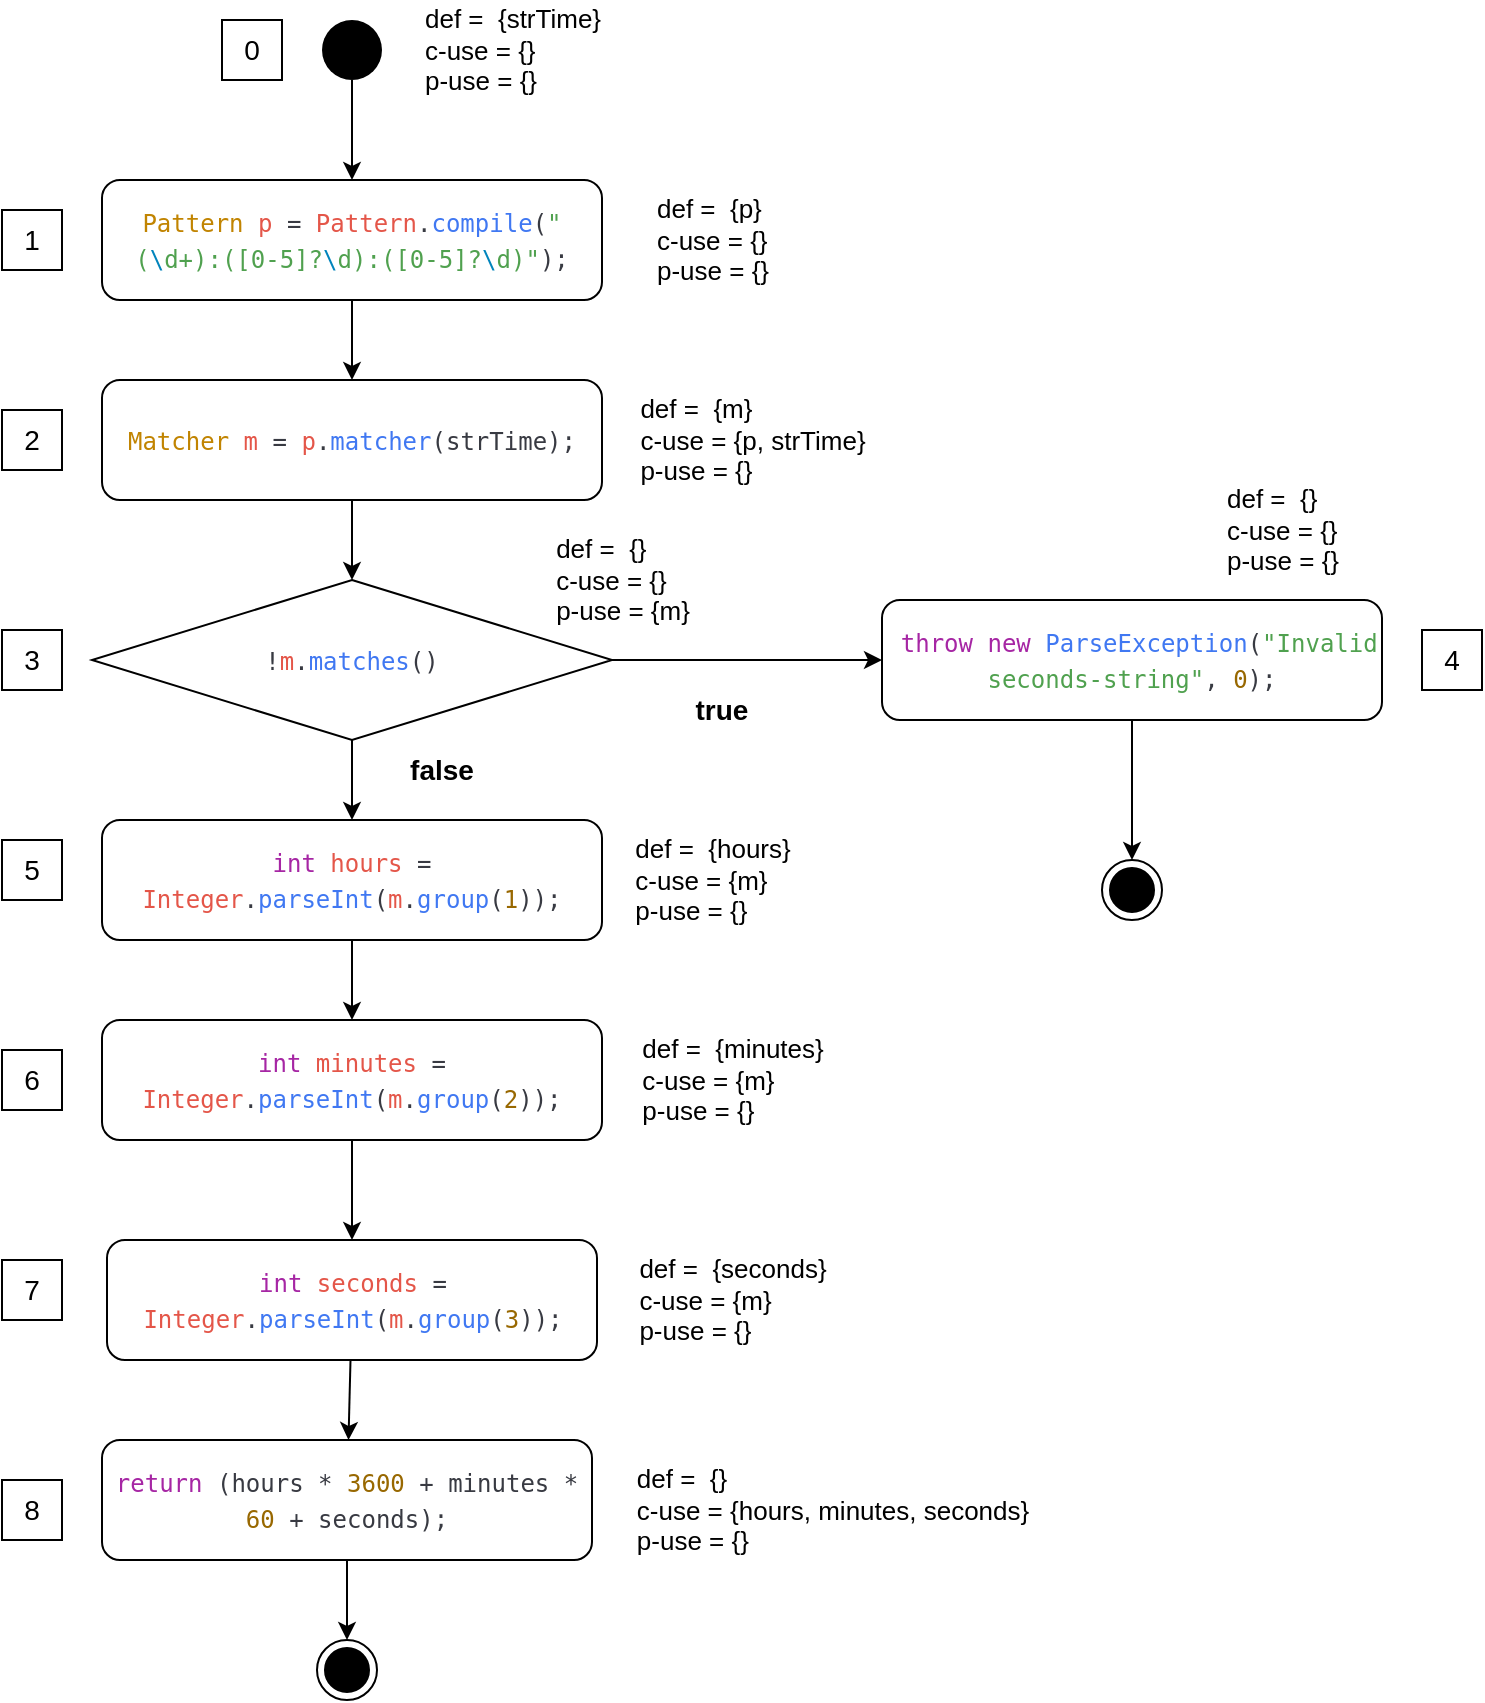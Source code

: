 <mxfile pages="6">
    <diagram id="yN2Knk4bIOdJcB5o6p54" name="Page-1">
        <mxGraphModel dx="939" dy="529" grid="0" gridSize="10" guides="1" tooltips="1" connect="1" arrows="1" fold="1" page="1" pageScale="1" pageWidth="850" pageHeight="1100" math="0" shadow="0">
            <root>
                <mxCell id="0"/>
                <mxCell id="1" parent="0"/>
                <mxCell id="_463Km25RN-PHhKoPvhk-11" style="edgeStyle=none;html=1;" parent="1" source="2" target="_463Km25RN-PHhKoPvhk-4" edge="1">
                    <mxGeometry relative="1" as="geometry"/>
                </mxCell>
                <mxCell id="2" value="" style="ellipse;fillColor=#000000;strokeColor=none;" parent="1" vertex="1">
                    <mxGeometry x="210" y="70" width="30" height="30" as="geometry"/>
                </mxCell>
                <mxCell id="3" value="" style="ellipse;html=1;shape=endState;fillColor=#000000;strokeColor=#000000;" parent="1" vertex="1">
                    <mxGeometry x="600" y="490" width="30" height="30" as="geometry"/>
                </mxCell>
                <mxCell id="_463Km25RN-PHhKoPvhk-10" style="edgeStyle=none;html=1;" parent="1" source="_463Km25RN-PHhKoPvhk-4" target="_463Km25RN-PHhKoPvhk-5" edge="1">
                    <mxGeometry relative="1" as="geometry"/>
                </mxCell>
                <mxCell id="_463Km25RN-PHhKoPvhk-4" value="&lt;div style=&quot;color: rgb(212 , 212 , 212) ; font-family: &amp;#34;droid sans mono&amp;#34; , &amp;#34;monospace&amp;#34; , monospace ; line-height: 22px&quot;&gt;&lt;div style=&quot;color: rgb(56 , 58 , 66) ; font-family: &amp;#34;jetbrainsmono nerd font mono&amp;#34; , monospace , &amp;#34;consolas&amp;#34; , &amp;#34;courier new&amp;#34; , monospace ; line-height: 18px&quot;&gt;&lt;font style=&quot;font-size: 12px&quot;&gt;&lt;span style=&quot;color: rgb(193 , 132 , 1)&quot;&gt;Pattern&lt;/span&gt;&lt;span style=&quot;color: rgb(228 , 86 , 73)&quot;&gt; p &lt;/span&gt;= &lt;span style=&quot;color: rgb(228 , 86 , 73)&quot;&gt;Pattern&lt;/span&gt;.&lt;span style=&quot;color: rgb(64 , 120 , 242)&quot;&gt;compile&lt;/span&gt;(&lt;span style=&quot;color: rgb(80 , 161 , 79)&quot;&gt;&quot;(&lt;/span&gt;&lt;span style=&quot;color: rgb(1 , 132 , 188)&quot;&gt;\\&lt;/span&gt;&lt;span style=&quot;color: rgb(80 , 161 , 79)&quot;&gt;d+):([0-5]?&lt;/span&gt;&lt;span style=&quot;color: rgb(1 , 132 , 188)&quot;&gt;\\&lt;/span&gt;&lt;span style=&quot;color: rgb(80 , 161 , 79)&quot;&gt;d):([0-5]?&lt;/span&gt;&lt;span style=&quot;color: rgb(1 , 132 , 188)&quot;&gt;\\&lt;/span&gt;&lt;span style=&quot;color: rgb(80 , 161 , 79)&quot;&gt;d)&quot;&lt;/span&gt;);&lt;/font&gt;&lt;/div&gt;&lt;/div&gt;" style="rounded=1;whiteSpace=wrap;html=1;" parent="1" vertex="1">
                    <mxGeometry x="100" y="150" width="250" height="60" as="geometry"/>
                </mxCell>
                <mxCell id="_463Km25RN-PHhKoPvhk-12" style="edgeStyle=none;html=1;" parent="1" source="_463Km25RN-PHhKoPvhk-5" target="_463Km25RN-PHhKoPvhk-6" edge="1">
                    <mxGeometry relative="1" as="geometry"/>
                </mxCell>
                <mxCell id="_463Km25RN-PHhKoPvhk-5" value="&lt;div style=&quot;color: rgb(56 , 58 , 66) ; font-family: &amp;#34;jetbrainsmono nerd font mono&amp;#34; , monospace , &amp;#34;consolas&amp;#34; , &amp;#34;courier new&amp;#34; , monospace ; line-height: 18px&quot;&gt;&lt;span style=&quot;color: rgb(193 , 132 , 1)&quot;&gt;Matcher&lt;/span&gt;&lt;span style=&quot;color: rgb(228 , 86 , 73)&quot;&gt; m &lt;/span&gt;= &lt;span style=&quot;color: rgb(228 , 86 , 73)&quot;&gt;p&lt;/span&gt;.&lt;span style=&quot;color: rgb(64 , 120 , 242)&quot;&gt;matcher&lt;/span&gt;(strTime);&lt;/div&gt;" style="rounded=1;whiteSpace=wrap;html=1;" parent="1" vertex="1">
                    <mxGeometry x="100" y="250" width="250" height="60" as="geometry"/>
                </mxCell>
                <mxCell id="_463Km25RN-PHhKoPvhk-13" style="edgeStyle=none;html=1;entryX=0.5;entryY=0;entryDx=0;entryDy=0;" parent="1" source="_463Km25RN-PHhKoPvhk-6" target="_463Km25RN-PHhKoPvhk-7" edge="1">
                    <mxGeometry relative="1" as="geometry"/>
                </mxCell>
                <mxCell id="_463Km25RN-PHhKoPvhk-18" style="edgeStyle=none;html=1;" parent="1" source="_463Km25RN-PHhKoPvhk-6" target="_463Km25RN-PHhKoPvhk-17" edge="1">
                    <mxGeometry relative="1" as="geometry"/>
                </mxCell>
                <mxCell id="_463Km25RN-PHhKoPvhk-6" value="&lt;div style=&quot;color: rgb(56 , 58 , 66) ; font-family: &amp;#34;jetbrainsmono nerd font mono&amp;#34; , monospace , &amp;#34;consolas&amp;#34; , &amp;#34;courier new&amp;#34; , monospace ; line-height: 18px&quot;&gt;!&lt;span style=&quot;color: rgb(228 , 86 , 73)&quot;&gt;m&lt;/span&gt;.&lt;span style=&quot;color: rgb(64 , 120 , 242)&quot;&gt;matches&lt;/span&gt;()&lt;/div&gt;" style="rhombus;whiteSpace=wrap;html=1;" parent="1" vertex="1">
                    <mxGeometry x="95" y="350" width="260" height="80" as="geometry"/>
                </mxCell>
                <mxCell id="_463Km25RN-PHhKoPvhk-14" style="edgeStyle=none;html=1;" parent="1" source="_463Km25RN-PHhKoPvhk-7" target="_463Km25RN-PHhKoPvhk-8" edge="1">
                    <mxGeometry relative="1" as="geometry"/>
                </mxCell>
                <mxCell id="_463Km25RN-PHhKoPvhk-7" value="&lt;div style=&quot;color: rgb(56 , 58 , 66) ; font-family: &amp;#34;jetbrainsmono nerd font mono&amp;#34; , monospace , &amp;#34;consolas&amp;#34; , &amp;#34;courier new&amp;#34; , monospace ; line-height: 18px&quot;&gt;&lt;span style=&quot;color: rgb(166 , 38 , 164)&quot;&gt;int&lt;/span&gt;&lt;span style=&quot;color: rgb(228 , 86 , 73)&quot;&gt; hours &lt;/span&gt;= &lt;span style=&quot;color: rgb(228 , 86 , 73)&quot;&gt;Integer&lt;/span&gt;.&lt;span style=&quot;color: rgb(64 , 120 , 242)&quot;&gt;parseInt&lt;/span&gt;(&lt;span style=&quot;color: rgb(228 , 86 , 73)&quot;&gt;m&lt;/span&gt;.&lt;span style=&quot;color: rgb(64 , 120 , 242)&quot;&gt;group&lt;/span&gt;(&lt;span style=&quot;color: rgb(152 , 104 , 1)&quot;&gt;1&lt;/span&gt;));&lt;/div&gt;" style="rounded=1;whiteSpace=wrap;html=1;" parent="1" vertex="1">
                    <mxGeometry x="100" y="470" width="250" height="60" as="geometry"/>
                </mxCell>
                <mxCell id="_463Km25RN-PHhKoPvhk-15" style="edgeStyle=none;html=1;" parent="1" source="_463Km25RN-PHhKoPvhk-8" target="_463Km25RN-PHhKoPvhk-9" edge="1">
                    <mxGeometry relative="1" as="geometry"/>
                </mxCell>
                <mxCell id="_463Km25RN-PHhKoPvhk-8" value="&lt;div style=&quot;color: rgb(56 , 58 , 66) ; font-family: &amp;#34;jetbrainsmono nerd font mono&amp;#34; , monospace , &amp;#34;consolas&amp;#34; , &amp;#34;courier new&amp;#34; , monospace ; line-height: 18px&quot;&gt;&lt;span style=&quot;color: rgb(166 , 38 , 164)&quot;&gt;int&lt;/span&gt;&lt;span style=&quot;color: rgb(228 , 86 , 73)&quot;&gt; minutes &lt;/span&gt;= &lt;span style=&quot;color: rgb(228 , 86 , 73)&quot;&gt;Integer&lt;/span&gt;.&lt;span style=&quot;color: rgb(64 , 120 , 242)&quot;&gt;parseInt&lt;/span&gt;(&lt;span style=&quot;color: rgb(228 , 86 , 73)&quot;&gt;m&lt;/span&gt;.&lt;span style=&quot;color: rgb(64 , 120 , 242)&quot;&gt;group&lt;/span&gt;(&lt;span style=&quot;color: rgb(152 , 104 , 1)&quot;&gt;2&lt;/span&gt;));&lt;/div&gt;" style="rounded=1;whiteSpace=wrap;html=1;" parent="1" vertex="1">
                    <mxGeometry x="100" y="570" width="250" height="60" as="geometry"/>
                </mxCell>
                <mxCell id="24" style="edgeStyle=none;html=1;" parent="1" source="_463Km25RN-PHhKoPvhk-9" target="23" edge="1">
                    <mxGeometry relative="1" as="geometry"/>
                </mxCell>
                <mxCell id="_463Km25RN-PHhKoPvhk-9" value="&lt;div style=&quot;color: rgb(56 , 58 , 66) ; font-family: &amp;#34;jetbrainsmono nerd font mono&amp;#34; , monospace , &amp;#34;consolas&amp;#34; , &amp;#34;courier new&amp;#34; , monospace ; line-height: 18px&quot;&gt;&lt;span style=&quot;color: rgb(166 , 38 , 164)&quot;&gt;int&lt;/span&gt;&lt;span style=&quot;color: rgb(228 , 86 , 73)&quot;&gt; seconds &lt;/span&gt;= &lt;span style=&quot;color: rgb(228 , 86 , 73)&quot;&gt;Integer&lt;/span&gt;.&lt;span style=&quot;color: rgb(64 , 120 , 242)&quot;&gt;parseInt&lt;/span&gt;(&lt;span style=&quot;color: rgb(228 , 86 , 73)&quot;&gt;m&lt;/span&gt;.&lt;span style=&quot;color: rgb(64 , 120 , 242)&quot;&gt;group&lt;/span&gt;(&lt;span style=&quot;color: rgb(152 , 104 , 1)&quot;&gt;3&lt;/span&gt;));&lt;/div&gt;" style="rounded=1;whiteSpace=wrap;html=1;" parent="1" vertex="1">
                    <mxGeometry x="102.5" y="680" width="245" height="60" as="geometry"/>
                </mxCell>
                <mxCell id="4" value="&lt;div style=&quot;text-align: left&quot;&gt;&lt;span style=&quot;font-size: 13px&quot;&gt;def =&amp;nbsp; {p}&lt;/span&gt;&lt;/div&gt;&lt;font style=&quot;font-size: 13px&quot;&gt;&lt;div style=&quot;text-align: left&quot;&gt;&lt;span&gt;c-use = {}&lt;/span&gt;&lt;/div&gt;&lt;div style=&quot;text-align: left&quot;&gt;&lt;span&gt;p-use = {}&lt;/span&gt;&lt;/div&gt;&lt;/font&gt;" style="text;html=1;align=center;verticalAlign=middle;resizable=0;points=[];autosize=1;strokeColor=none;fillColor=none;fontSize=12;" parent="1" vertex="1">
                    <mxGeometry x="370" y="155" width="70" height="50" as="geometry"/>
                </mxCell>
                <mxCell id="_463Km25RN-PHhKoPvhk-19" style="edgeStyle=none;html=1;" parent="1" source="_463Km25RN-PHhKoPvhk-17" target="3" edge="1">
                    <mxGeometry relative="1" as="geometry"/>
                </mxCell>
                <mxCell id="_463Km25RN-PHhKoPvhk-17" value="&lt;div style=&quot;color: rgb(56 , 58 , 66) ; font-family: &amp;#34;jetbrainsmono nerd font mono&amp;#34; , monospace , &amp;#34;consolas&amp;#34; , &amp;#34;courier new&amp;#34; , monospace ; line-height: 18px&quot;&gt;&lt;div style=&quot;font-family: &amp;#34;jetbrainsmono nerd font mono&amp;#34; , monospace , &amp;#34;consolas&amp;#34; , &amp;#34;courier new&amp;#34; , monospace ; line-height: 18px&quot;&gt;&amp;nbsp;&lt;span style=&quot;color: rgb(166 , 38 , 164)&quot;&gt;throw&lt;/span&gt; &lt;span style=&quot;color: rgb(166 , 38 , 164)&quot;&gt;new&lt;/span&gt; &lt;span style=&quot;color: rgb(64 , 120 , 242)&quot;&gt;ParseException&lt;/span&gt;(&lt;span style=&quot;color: rgb(80 , 161 , 79)&quot;&gt;&quot;Invalid seconds-string&quot;&lt;/span&gt;, &lt;span style=&quot;color: rgb(152 , 104 , 1)&quot;&gt;0&lt;/span&gt;);&lt;/div&gt;&lt;/div&gt;" style="rounded=1;whiteSpace=wrap;html=1;" parent="1" vertex="1">
                    <mxGeometry x="490" y="360" width="250" height="60" as="geometry"/>
                </mxCell>
                <mxCell id="_463Km25RN-PHhKoPvhk-20" value="" style="ellipse;html=1;shape=endState;fillColor=#000000;strokeColor=#000000;" parent="1" vertex="1">
                    <mxGeometry x="207.5" y="880" width="30" height="30" as="geometry"/>
                </mxCell>
                <mxCell id="5" value="&lt;div style=&quot;text-align: left&quot;&gt;&lt;span style=&quot;font-size: 13px&quot;&gt;def =&amp;nbsp; {strTime}&lt;/span&gt;&lt;/div&gt;&lt;font style=&quot;font-size: 13px&quot;&gt;&lt;div style=&quot;text-align: left&quot;&gt;&lt;span&gt;c-use = {}&lt;/span&gt;&lt;/div&gt;&lt;div style=&quot;text-align: left&quot;&gt;&lt;span&gt;p-use = {}&lt;/span&gt;&lt;/div&gt;&lt;/font&gt;" style="text;html=1;align=center;verticalAlign=middle;resizable=0;points=[];autosize=1;strokeColor=none;fillColor=none;fontSize=12;" parent="1" vertex="1">
                    <mxGeometry x="255" y="60" width="100" height="50" as="geometry"/>
                </mxCell>
                <mxCell id="6" value="&lt;div style=&quot;text-align: left&quot;&gt;&lt;span style=&quot;font-size: 13px&quot;&gt;def =&amp;nbsp; {m}&lt;/span&gt;&lt;/div&gt;&lt;font style=&quot;font-size: 13px&quot;&gt;&lt;div style=&quot;text-align: left&quot;&gt;&lt;span&gt;c-use = {p, strTime}&lt;/span&gt;&lt;/div&gt;&lt;div style=&quot;text-align: left&quot;&gt;&lt;span&gt;p-use = {}&lt;/span&gt;&lt;/div&gt;&lt;/font&gt;" style="text;html=1;align=center;verticalAlign=middle;resizable=0;points=[];autosize=1;strokeColor=none;fillColor=none;fontSize=12;" parent="1" vertex="1">
                    <mxGeometry x="360" y="255" width="130" height="50" as="geometry"/>
                </mxCell>
                <mxCell id="7" value="&lt;font style=&quot;font-size: 14px&quot;&gt;0&lt;/font&gt;" style="text;html=1;strokeColor=default;fillColor=none;align=center;verticalAlign=middle;whiteSpace=wrap;rounded=0;" parent="1" vertex="1">
                    <mxGeometry x="160" y="70" width="30" height="30" as="geometry"/>
                </mxCell>
                <mxCell id="8" value="&lt;div style=&quot;text-align: left&quot;&gt;&lt;span style=&quot;font-size: 13px&quot;&gt;def =&amp;nbsp; {}&lt;/span&gt;&lt;/div&gt;&lt;font style=&quot;font-size: 13px&quot;&gt;&lt;div style=&quot;text-align: left&quot;&gt;&lt;span&gt;c-use = {}&lt;/span&gt;&lt;/div&gt;&lt;div style=&quot;text-align: left&quot;&gt;&lt;span&gt;p-use = {m}&lt;/span&gt;&lt;/div&gt;&lt;/font&gt;" style="text;html=1;align=center;verticalAlign=middle;resizable=0;points=[];autosize=1;strokeColor=none;fillColor=none;fontSize=12;" parent="1" vertex="1">
                    <mxGeometry x="320" y="325" width="80" height="50" as="geometry"/>
                </mxCell>
                <mxCell id="9" value="&lt;font style=&quot;font-size: 14px&quot;&gt;1&lt;/font&gt;" style="text;html=1;strokeColor=default;fillColor=none;align=center;verticalAlign=middle;whiteSpace=wrap;rounded=0;" parent="1" vertex="1">
                    <mxGeometry x="50" y="165" width="30" height="30" as="geometry"/>
                </mxCell>
                <mxCell id="10" value="&lt;font style=&quot;font-size: 14px&quot;&gt;2&lt;/font&gt;" style="text;html=1;strokeColor=default;fillColor=none;align=center;verticalAlign=middle;whiteSpace=wrap;rounded=0;" parent="1" vertex="1">
                    <mxGeometry x="50" y="265" width="30" height="30" as="geometry"/>
                </mxCell>
                <mxCell id="11" value="&lt;font style=&quot;font-size: 14px&quot;&gt;3&lt;/font&gt;" style="text;html=1;strokeColor=default;fillColor=none;align=center;verticalAlign=middle;whiteSpace=wrap;rounded=0;" parent="1" vertex="1">
                    <mxGeometry x="50" y="375" width="30" height="30" as="geometry"/>
                </mxCell>
                <mxCell id="13" value="&lt;span style=&quot;font-size: 14px&quot;&gt;5&lt;/span&gt;" style="text;html=1;strokeColor=default;fillColor=none;align=center;verticalAlign=middle;whiteSpace=wrap;rounded=0;" parent="1" vertex="1">
                    <mxGeometry x="50" y="480" width="30" height="30" as="geometry"/>
                </mxCell>
                <mxCell id="14" value="&lt;span style=&quot;font-size: 14px&quot;&gt;6&lt;/span&gt;" style="text;html=1;strokeColor=default;fillColor=none;align=center;verticalAlign=middle;whiteSpace=wrap;rounded=0;" parent="1" vertex="1">
                    <mxGeometry x="50" y="585" width="30" height="30" as="geometry"/>
                </mxCell>
                <mxCell id="15" value="&lt;span style=&quot;font-size: 14px&quot;&gt;7&lt;/span&gt;" style="text;html=1;strokeColor=default;fillColor=none;align=center;verticalAlign=middle;whiteSpace=wrap;rounded=0;" parent="1" vertex="1">
                    <mxGeometry x="50" y="690" width="30" height="30" as="geometry"/>
                </mxCell>
                <mxCell id="16" value="&lt;span style=&quot;font-size: 14px&quot;&gt;4&lt;/span&gt;" style="text;html=1;strokeColor=default;fillColor=none;align=center;verticalAlign=middle;whiteSpace=wrap;rounded=0;" parent="1" vertex="1">
                    <mxGeometry x="760" y="375" width="30" height="30" as="geometry"/>
                </mxCell>
                <mxCell id="17" value="&lt;b&gt;false&lt;/b&gt;" style="text;html=1;strokeColor=none;fillColor=none;align=center;verticalAlign=middle;whiteSpace=wrap;rounded=0;fontSize=14;" parent="1" vertex="1">
                    <mxGeometry x="240" y="430" width="60" height="30" as="geometry"/>
                </mxCell>
                <mxCell id="18" value="&lt;b&gt;true&lt;/b&gt;" style="text;html=1;strokeColor=none;fillColor=none;align=center;verticalAlign=middle;whiteSpace=wrap;rounded=0;fontSize=14;" parent="1" vertex="1">
                    <mxGeometry x="380" y="400" width="60" height="30" as="geometry"/>
                </mxCell>
                <mxCell id="19" value="&lt;div style=&quot;text-align: left&quot;&gt;&lt;span style=&quot;font-size: 13px&quot;&gt;def =&amp;nbsp; {}&lt;/span&gt;&lt;/div&gt;&lt;font style=&quot;font-size: 13px&quot;&gt;&lt;div style=&quot;text-align: left&quot;&gt;&lt;span&gt;c-use = {}&lt;/span&gt;&lt;/div&gt;&lt;div style=&quot;text-align: left&quot;&gt;&lt;span&gt;p-use = {}&lt;/span&gt;&lt;/div&gt;&lt;/font&gt;" style="text;html=1;align=center;verticalAlign=middle;resizable=0;points=[];autosize=1;strokeColor=none;fillColor=none;fontSize=12;" parent="1" vertex="1">
                    <mxGeometry x="655" y="300" width="70" height="50" as="geometry"/>
                </mxCell>
                <mxCell id="20" value="&lt;div style=&quot;text-align: left&quot;&gt;&lt;span style=&quot;font-size: 13px&quot;&gt;def =&amp;nbsp; {seconds}&lt;/span&gt;&lt;/div&gt;&lt;font style=&quot;font-size: 13px&quot;&gt;&lt;div style=&quot;text-align: left&quot;&gt;&lt;span&gt;c-use = {m}&lt;/span&gt;&lt;/div&gt;&lt;div style=&quot;text-align: left&quot;&gt;&lt;span&gt;p-use = {}&lt;/span&gt;&lt;/div&gt;&lt;/font&gt;" style="text;html=1;align=center;verticalAlign=middle;resizable=0;points=[];autosize=1;strokeColor=none;fillColor=none;fontSize=12;" parent="1" vertex="1">
                    <mxGeometry x="360" y="685" width="110" height="50" as="geometry"/>
                </mxCell>
                <mxCell id="21" value="&lt;div style=&quot;text-align: left&quot;&gt;&lt;span style=&quot;font-size: 13px&quot;&gt;def =&amp;nbsp; {minutes}&lt;/span&gt;&lt;/div&gt;&lt;font style=&quot;font-size: 13px&quot;&gt;&lt;div style=&quot;text-align: left&quot;&gt;&lt;span&gt;c-use = {m}&lt;/span&gt;&lt;/div&gt;&lt;div style=&quot;text-align: left&quot;&gt;&lt;span&gt;p-use = {}&lt;/span&gt;&lt;/div&gt;&lt;/font&gt;" style="text;html=1;align=center;verticalAlign=middle;resizable=0;points=[];autosize=1;strokeColor=none;fillColor=none;fontSize=12;" parent="1" vertex="1">
                    <mxGeometry x="360" y="575" width="110" height="50" as="geometry"/>
                </mxCell>
                <mxCell id="22" value="&lt;div style=&quot;text-align: left&quot;&gt;&lt;span style=&quot;font-size: 13px&quot;&gt;def =&amp;nbsp; {hours}&lt;/span&gt;&lt;/div&gt;&lt;font style=&quot;font-size: 13px&quot;&gt;&lt;div style=&quot;text-align: left&quot;&gt;&lt;span&gt;c-use = {m}&lt;/span&gt;&lt;/div&gt;&lt;div style=&quot;text-align: left&quot;&gt;&lt;span&gt;p-use = {}&lt;/span&gt;&lt;/div&gt;&lt;/font&gt;" style="text;html=1;align=center;verticalAlign=middle;resizable=0;points=[];autosize=1;strokeColor=none;fillColor=none;fontSize=12;" parent="1" vertex="1">
                    <mxGeometry x="360" y="475" width="90" height="50" as="geometry"/>
                </mxCell>
                <mxCell id="26" style="edgeStyle=none;html=1;" parent="1" source="23" target="_463Km25RN-PHhKoPvhk-20" edge="1">
                    <mxGeometry relative="1" as="geometry"/>
                </mxCell>
                <mxCell id="23" value="&lt;div style=&quot;color: rgb(56 , 58 , 66) ; font-family: &amp;#34;jetbrainsmono nerd font mono&amp;#34; , monospace , &amp;#34;consolas&amp;#34; , &amp;#34;courier new&amp;#34; , monospace ; line-height: 18px&quot;&gt;&lt;div style=&quot;font-family: &amp;#34;jetbrainsmono nerd font mono&amp;#34; , monospace , &amp;#34;consolas&amp;#34; , &amp;#34;courier new&amp;#34; , monospace ; line-height: 18px&quot;&gt;&lt;span style=&quot;color: rgb(166 , 38 , 164)&quot;&gt;return&lt;/span&gt; (hours * &lt;span style=&quot;color: rgb(152 , 104 , 1)&quot;&gt;3600&lt;/span&gt; + minutes * &lt;span style=&quot;color: rgb(152 , 104 , 1)&quot;&gt;60&lt;/span&gt; + seconds);&lt;/div&gt;&lt;/div&gt;" style="rounded=1;whiteSpace=wrap;html=1;" parent="1" vertex="1">
                    <mxGeometry x="100" y="780" width="245" height="60" as="geometry"/>
                </mxCell>
                <mxCell id="25" value="&lt;div style=&quot;text-align: left&quot;&gt;&lt;span style=&quot;font-size: 13px&quot;&gt;def =&amp;nbsp; {}&lt;/span&gt;&lt;/div&gt;&lt;font style=&quot;font-size: 13px&quot;&gt;&lt;div style=&quot;text-align: left&quot;&gt;&lt;span&gt;c-use = {hours, minutes, seconds}&lt;/span&gt;&lt;/div&gt;&lt;div style=&quot;text-align: left&quot;&gt;&lt;span&gt;p-use = {}&lt;/span&gt;&lt;/div&gt;&lt;/font&gt;" style="text;html=1;align=center;verticalAlign=middle;resizable=0;points=[];autosize=1;strokeColor=none;fillColor=none;fontSize=12;" parent="1" vertex="1">
                    <mxGeometry x="360" y="790" width="210" height="50" as="geometry"/>
                </mxCell>
                <mxCell id="27" value="&lt;span style=&quot;font-size: 14px&quot;&gt;8&lt;/span&gt;" style="text;html=1;strokeColor=default;fillColor=none;align=center;verticalAlign=middle;whiteSpace=wrap;rounded=0;" parent="1" vertex="1">
                    <mxGeometry x="50" y="800" width="30" height="30" as="geometry"/>
                </mxCell>
            </root>
        </mxGraphModel>
    </diagram>
    <diagram id="ypNYptErGllZ5DNvDNkp" name="Page-2">
        <mxGraphModel dx="939" dy="529" grid="0" gridSize="10" guides="1" tooltips="1" connect="1" arrows="1" fold="1" page="1" pageScale="1" pageWidth="850" pageHeight="1100" math="0" shadow="0">
            <root>
                <mxCell id="D3OQAUnqomGI4ca4nCCt-0"/>
                <mxCell id="D3OQAUnqomGI4ca4nCCt-1" parent="D3OQAUnqomGI4ca4nCCt-0"/>
                <mxCell id="MLZRnpgT0yp8ONfLeFXl-39" value="hours" style="shape=table;startSize=20;container=1;collapsible=0;childLayout=tableLayout;fontStyle=1;align=center;pointerEvents=1;labelBackgroundColor=none;fontSize=12;fillColor=#647687;fontColor=#ffffff;strokeColor=#314354;" parent="D3OQAUnqomGI4ca4nCCt-1" vertex="1">
                    <mxGeometry x="581" y="200" width="240" height="60" as="geometry"/>
                </mxCell>
                <mxCell id="MLZRnpgT0yp8ONfLeFXl-40" value="" style="shape=partialRectangle;html=1;whiteSpace=wrap;collapsible=0;dropTarget=0;pointerEvents=0;fillColor=none;top=0;left=0;bottom=0;right=0;points=[[0,0.5],[1,0.5]];portConstraint=eastwest;labelBackgroundColor=none;fontSize=12;" parent="MLZRnpgT0yp8ONfLeFXl-39" vertex="1">
                    <mxGeometry y="20" width="240" height="20" as="geometry"/>
                </mxCell>
                <mxCell id="MLZRnpgT0yp8ONfLeFXl-41" value="Pair id" style="shape=partialRectangle;html=1;whiteSpace=wrap;connectable=0;fillColor=#ffe6cc;top=0;left=0;bottom=0;right=0;overflow=hidden;pointerEvents=1;labelBackgroundColor=none;fontSize=12;strokeColor=#d79b00;fontStyle=1" parent="MLZRnpgT0yp8ONfLeFXl-40" vertex="1">
                    <mxGeometry width="48" height="20" as="geometry">
                        <mxRectangle width="48" height="20" as="alternateBounds"/>
                    </mxGeometry>
                </mxCell>
                <mxCell id="MLZRnpgT0yp8ONfLeFXl-42" value="def" style="shape=partialRectangle;html=1;whiteSpace=wrap;connectable=0;fillColor=#ffe6cc;top=0;left=0;bottom=0;right=0;overflow=hidden;pointerEvents=1;labelBackgroundColor=none;fontSize=12;strokeColor=#d79b00;fontStyle=1" parent="MLZRnpgT0yp8ONfLeFXl-40" vertex="1">
                    <mxGeometry x="48" width="33" height="20" as="geometry">
                        <mxRectangle width="33" height="20" as="alternateBounds"/>
                    </mxGeometry>
                </mxCell>
                <mxCell id="MLZRnpgT0yp8ONfLeFXl-43" value="use" style="shape=partialRectangle;html=1;whiteSpace=wrap;connectable=0;fillColor=#ffe6cc;top=0;left=0;bottom=0;right=0;overflow=hidden;pointerEvents=1;labelBackgroundColor=none;fontSize=12;strokeColor=#d79b00;fontStyle=1" parent="MLZRnpgT0yp8ONfLeFXl-40" vertex="1">
                    <mxGeometry x="81" width="39" height="20" as="geometry">
                        <mxRectangle width="39" height="20" as="alternateBounds"/>
                    </mxGeometry>
                </mxCell>
                <mxCell id="MLZRnpgT0yp8ONfLeFXl-44" value="path" style="shape=partialRectangle;html=1;whiteSpace=wrap;connectable=0;fillColor=#ffe6cc;top=0;left=0;bottom=0;right=0;overflow=hidden;pointerEvents=1;labelBackgroundColor=none;fontSize=12;strokeColor=#d79b00;fontStyle=1" parent="MLZRnpgT0yp8ONfLeFXl-40" vertex="1">
                    <mxGeometry x="120" width="120" height="20" as="geometry">
                        <mxRectangle width="120" height="20" as="alternateBounds"/>
                    </mxGeometry>
                </mxCell>
                <mxCell id="MLZRnpgT0yp8ONfLeFXl-45" value="" style="shape=partialRectangle;html=1;whiteSpace=wrap;collapsible=0;dropTarget=0;pointerEvents=0;fillColor=none;top=0;left=0;bottom=0;right=0;points=[[0,0.5],[1,0.5]];portConstraint=eastwest;labelBackgroundColor=none;fontSize=12;" parent="MLZRnpgT0yp8ONfLeFXl-39" vertex="1">
                    <mxGeometry y="40" width="240" height="20" as="geometry"/>
                </mxCell>
                <mxCell id="MLZRnpgT0yp8ONfLeFXl-46" value="1" style="shape=partialRectangle;html=1;whiteSpace=wrap;connectable=0;fillColor=none;top=0;left=0;bottom=0;right=0;overflow=hidden;pointerEvents=1;labelBackgroundColor=none;fontSize=12;" parent="MLZRnpgT0yp8ONfLeFXl-45" vertex="1">
                    <mxGeometry width="48" height="20" as="geometry">
                        <mxRectangle width="48" height="20" as="alternateBounds"/>
                    </mxGeometry>
                </mxCell>
                <mxCell id="MLZRnpgT0yp8ONfLeFXl-47" value="5" style="shape=partialRectangle;html=1;whiteSpace=wrap;connectable=0;fillColor=none;top=0;left=0;bottom=0;right=0;overflow=hidden;pointerEvents=1;labelBackgroundColor=none;fontSize=12;" parent="MLZRnpgT0yp8ONfLeFXl-45" vertex="1">
                    <mxGeometry x="48" width="33" height="20" as="geometry">
                        <mxRectangle width="33" height="20" as="alternateBounds"/>
                    </mxGeometry>
                </mxCell>
                <mxCell id="MLZRnpgT0yp8ONfLeFXl-48" value="8" style="shape=partialRectangle;html=1;whiteSpace=wrap;connectable=0;fillColor=none;top=0;left=0;bottom=0;right=0;overflow=hidden;pointerEvents=1;labelBackgroundColor=none;fontSize=12;" parent="MLZRnpgT0yp8ONfLeFXl-45" vertex="1">
                    <mxGeometry x="81" width="39" height="20" as="geometry">
                        <mxRectangle width="39" height="20" as="alternateBounds"/>
                    </mxGeometry>
                </mxCell>
                <mxCell id="MLZRnpgT0yp8ONfLeFXl-49" value="&amp;lt;5,6,7,8&amp;gt;" style="shape=partialRectangle;html=1;whiteSpace=wrap;connectable=0;fillColor=none;top=0;left=0;bottom=0;right=0;overflow=hidden;pointerEvents=1;labelBackgroundColor=none;fontSize=12;" parent="MLZRnpgT0yp8ONfLeFXl-45" vertex="1">
                    <mxGeometry x="120" width="120" height="20" as="geometry">
                        <mxRectangle width="120" height="20" as="alternateBounds"/>
                    </mxGeometry>
                </mxCell>
                <mxCell id="3TYTzvHEIwapBLIh7s-E-0" value="seconds" style="shape=table;startSize=20;container=1;collapsible=0;childLayout=tableLayout;fontStyle=1;align=center;pointerEvents=1;labelBackgroundColor=none;fontSize=12;fillColor=#647687;fontColor=#ffffff;strokeColor=#314354;perimeterSpacing=0;" parent="D3OQAUnqomGI4ca4nCCt-1" vertex="1">
                    <mxGeometry x="581" y="40" width="240" height="60" as="geometry"/>
                </mxCell>
                <mxCell id="3TYTzvHEIwapBLIh7s-E-1" value="" style="shape=partialRectangle;html=1;whiteSpace=wrap;collapsible=0;dropTarget=0;pointerEvents=0;fillColor=none;top=0;left=0;bottom=0;right=0;points=[[0,0.5],[1,0.5]];portConstraint=eastwest;labelBackgroundColor=none;fontSize=12;" parent="3TYTzvHEIwapBLIh7s-E-0" vertex="1">
                    <mxGeometry y="20" width="240" height="20" as="geometry"/>
                </mxCell>
                <mxCell id="3TYTzvHEIwapBLIh7s-E-2" value="Pair id" style="shape=partialRectangle;html=1;whiteSpace=wrap;connectable=0;fillColor=#ffe6cc;top=0;left=0;bottom=0;right=0;overflow=hidden;pointerEvents=1;labelBackgroundColor=none;fontSize=12;strokeColor=#d79b00;fontStyle=1" parent="3TYTzvHEIwapBLIh7s-E-1" vertex="1">
                    <mxGeometry width="48" height="20" as="geometry">
                        <mxRectangle width="48" height="20" as="alternateBounds"/>
                    </mxGeometry>
                </mxCell>
                <mxCell id="3TYTzvHEIwapBLIh7s-E-3" value="def" style="shape=partialRectangle;html=1;whiteSpace=wrap;connectable=0;fillColor=#ffe6cc;top=0;left=0;bottom=0;right=0;overflow=hidden;pointerEvents=1;labelBackgroundColor=none;fontSize=12;strokeColor=#d79b00;fontStyle=1" parent="3TYTzvHEIwapBLIh7s-E-1" vertex="1">
                    <mxGeometry x="48" width="33" height="20" as="geometry">
                        <mxRectangle width="33" height="20" as="alternateBounds"/>
                    </mxGeometry>
                </mxCell>
                <mxCell id="3TYTzvHEIwapBLIh7s-E-4" value="use" style="shape=partialRectangle;html=1;whiteSpace=wrap;connectable=0;fillColor=#ffe6cc;top=0;left=0;bottom=0;right=0;overflow=hidden;pointerEvents=1;labelBackgroundColor=none;fontSize=12;strokeColor=#d79b00;fontStyle=1" parent="3TYTzvHEIwapBLIh7s-E-1" vertex="1">
                    <mxGeometry x="81" width="39" height="20" as="geometry">
                        <mxRectangle width="39" height="20" as="alternateBounds"/>
                    </mxGeometry>
                </mxCell>
                <mxCell id="3TYTzvHEIwapBLIh7s-E-5" value="path" style="shape=partialRectangle;html=1;whiteSpace=wrap;connectable=0;fillColor=#ffe6cc;top=0;left=0;bottom=0;right=0;overflow=hidden;pointerEvents=1;labelBackgroundColor=none;fontSize=12;strokeColor=#d79b00;fontStyle=1" parent="3TYTzvHEIwapBLIh7s-E-1" vertex="1">
                    <mxGeometry x="120" width="120" height="20" as="geometry">
                        <mxRectangle width="120" height="20" as="alternateBounds"/>
                    </mxGeometry>
                </mxCell>
                <mxCell id="3TYTzvHEIwapBLIh7s-E-6" value="" style="shape=partialRectangle;html=1;whiteSpace=wrap;collapsible=0;dropTarget=0;pointerEvents=0;fillColor=none;top=0;left=0;bottom=0;right=0;points=[[0,0.5],[1,0.5]];portConstraint=eastwest;labelBackgroundColor=none;fontSize=12;" parent="3TYTzvHEIwapBLIh7s-E-0" vertex="1">
                    <mxGeometry y="40" width="240" height="20" as="geometry"/>
                </mxCell>
                <mxCell id="3TYTzvHEIwapBLIh7s-E-7" value="1" style="shape=partialRectangle;html=1;whiteSpace=wrap;connectable=0;fillColor=none;top=0;left=0;bottom=0;right=0;overflow=hidden;pointerEvents=1;labelBackgroundColor=none;fontSize=12;" parent="3TYTzvHEIwapBLIh7s-E-6" vertex="1">
                    <mxGeometry width="48" height="20" as="geometry">
                        <mxRectangle width="48" height="20" as="alternateBounds"/>
                    </mxGeometry>
                </mxCell>
                <mxCell id="3TYTzvHEIwapBLIh7s-E-8" value="7" style="shape=partialRectangle;html=1;whiteSpace=wrap;connectable=0;fillColor=none;top=0;left=0;bottom=0;right=0;overflow=hidden;pointerEvents=1;labelBackgroundColor=none;fontSize=12;" parent="3TYTzvHEIwapBLIh7s-E-6" vertex="1">
                    <mxGeometry x="48" width="33" height="20" as="geometry">
                        <mxRectangle width="33" height="20" as="alternateBounds"/>
                    </mxGeometry>
                </mxCell>
                <mxCell id="3TYTzvHEIwapBLIh7s-E-9" value="8" style="shape=partialRectangle;html=1;whiteSpace=wrap;connectable=0;fillColor=none;top=0;left=0;bottom=0;right=0;overflow=hidden;pointerEvents=1;labelBackgroundColor=none;fontSize=12;" parent="3TYTzvHEIwapBLIh7s-E-6" vertex="1">
                    <mxGeometry x="81" width="39" height="20" as="geometry">
                        <mxRectangle width="39" height="20" as="alternateBounds"/>
                    </mxGeometry>
                </mxCell>
                <mxCell id="3TYTzvHEIwapBLIh7s-E-10" value="&amp;lt;7,8&amp;gt;" style="shape=partialRectangle;html=1;whiteSpace=wrap;connectable=0;fillColor=none;top=0;left=0;bottom=0;right=0;overflow=hidden;pointerEvents=1;labelBackgroundColor=none;fontSize=12;" parent="3TYTzvHEIwapBLIh7s-E-6" vertex="1">
                    <mxGeometry x="120" width="120" height="20" as="geometry">
                        <mxRectangle width="120" height="20" as="alternateBounds"/>
                    </mxGeometry>
                </mxCell>
                <mxCell id="3TYTzvHEIwapBLIh7s-E-11" value="minutes" style="shape=table;startSize=20;container=1;collapsible=0;childLayout=tableLayout;fontStyle=1;align=center;pointerEvents=1;labelBackgroundColor=none;fontSize=12;fillColor=#647687;fontColor=#ffffff;strokeColor=#314354;" parent="D3OQAUnqomGI4ca4nCCt-1" vertex="1">
                    <mxGeometry x="581" y="120" width="240" height="60" as="geometry"/>
                </mxCell>
                <mxCell id="3TYTzvHEIwapBLIh7s-E-12" value="" style="shape=partialRectangle;html=1;whiteSpace=wrap;collapsible=0;dropTarget=0;pointerEvents=0;fillColor=none;top=0;left=0;bottom=0;right=0;points=[[0,0.5],[1,0.5]];portConstraint=eastwest;labelBackgroundColor=none;fontSize=12;" parent="3TYTzvHEIwapBLIh7s-E-11" vertex="1">
                    <mxGeometry y="20" width="240" height="20" as="geometry"/>
                </mxCell>
                <mxCell id="3TYTzvHEIwapBLIh7s-E-13" value="Pair id" style="shape=partialRectangle;html=1;whiteSpace=wrap;connectable=0;fillColor=#ffe6cc;top=0;left=0;bottom=0;right=0;overflow=hidden;pointerEvents=1;labelBackgroundColor=none;fontSize=12;strokeColor=#d79b00;fontStyle=1" parent="3TYTzvHEIwapBLIh7s-E-12" vertex="1">
                    <mxGeometry width="48" height="20" as="geometry">
                        <mxRectangle width="48" height="20" as="alternateBounds"/>
                    </mxGeometry>
                </mxCell>
                <mxCell id="3TYTzvHEIwapBLIh7s-E-14" value="def" style="shape=partialRectangle;html=1;whiteSpace=wrap;connectable=0;fillColor=#ffe6cc;top=0;left=0;bottom=0;right=0;overflow=hidden;pointerEvents=1;labelBackgroundColor=none;fontSize=12;strokeColor=#d79b00;fontStyle=1" parent="3TYTzvHEIwapBLIh7s-E-12" vertex="1">
                    <mxGeometry x="48" width="33" height="20" as="geometry">
                        <mxRectangle width="33" height="20" as="alternateBounds"/>
                    </mxGeometry>
                </mxCell>
                <mxCell id="3TYTzvHEIwapBLIh7s-E-15" value="use" style="shape=partialRectangle;html=1;whiteSpace=wrap;connectable=0;fillColor=#ffe6cc;top=0;left=0;bottom=0;right=0;overflow=hidden;pointerEvents=1;labelBackgroundColor=none;fontSize=12;strokeColor=#d79b00;fontStyle=1" parent="3TYTzvHEIwapBLIh7s-E-12" vertex="1">
                    <mxGeometry x="81" width="39" height="20" as="geometry">
                        <mxRectangle width="39" height="20" as="alternateBounds"/>
                    </mxGeometry>
                </mxCell>
                <mxCell id="3TYTzvHEIwapBLIh7s-E-16" value="path" style="shape=partialRectangle;html=1;whiteSpace=wrap;connectable=0;fillColor=#ffe6cc;top=0;left=0;bottom=0;right=0;overflow=hidden;pointerEvents=1;labelBackgroundColor=none;fontSize=12;strokeColor=#d79b00;fontStyle=1" parent="3TYTzvHEIwapBLIh7s-E-12" vertex="1">
                    <mxGeometry x="120" width="120" height="20" as="geometry">
                        <mxRectangle width="120" height="20" as="alternateBounds"/>
                    </mxGeometry>
                </mxCell>
                <mxCell id="3TYTzvHEIwapBLIh7s-E-17" value="" style="shape=partialRectangle;html=1;whiteSpace=wrap;collapsible=0;dropTarget=0;pointerEvents=0;fillColor=none;top=0;left=0;bottom=0;right=0;points=[[0,0.5],[1,0.5]];portConstraint=eastwest;labelBackgroundColor=none;fontSize=12;" parent="3TYTzvHEIwapBLIh7s-E-11" vertex="1">
                    <mxGeometry y="40" width="240" height="20" as="geometry"/>
                </mxCell>
                <mxCell id="3TYTzvHEIwapBLIh7s-E-18" value="1" style="shape=partialRectangle;html=1;whiteSpace=wrap;connectable=0;fillColor=none;top=0;left=0;bottom=0;right=0;overflow=hidden;pointerEvents=1;labelBackgroundColor=none;fontSize=12;" parent="3TYTzvHEIwapBLIh7s-E-17" vertex="1">
                    <mxGeometry width="48" height="20" as="geometry">
                        <mxRectangle width="48" height="20" as="alternateBounds"/>
                    </mxGeometry>
                </mxCell>
                <mxCell id="3TYTzvHEIwapBLIh7s-E-19" value="6" style="shape=partialRectangle;html=1;whiteSpace=wrap;connectable=0;fillColor=none;top=0;left=0;bottom=0;right=0;overflow=hidden;pointerEvents=1;labelBackgroundColor=none;fontSize=12;" parent="3TYTzvHEIwapBLIh7s-E-17" vertex="1">
                    <mxGeometry x="48" width="33" height="20" as="geometry">
                        <mxRectangle width="33" height="20" as="alternateBounds"/>
                    </mxGeometry>
                </mxCell>
                <mxCell id="3TYTzvHEIwapBLIh7s-E-20" value="8" style="shape=partialRectangle;html=1;whiteSpace=wrap;connectable=0;fillColor=none;top=0;left=0;bottom=0;right=0;overflow=hidden;pointerEvents=1;labelBackgroundColor=none;fontSize=12;" parent="3TYTzvHEIwapBLIh7s-E-17" vertex="1">
                    <mxGeometry x="81" width="39" height="20" as="geometry">
                        <mxRectangle width="39" height="20" as="alternateBounds"/>
                    </mxGeometry>
                </mxCell>
                <mxCell id="3TYTzvHEIwapBLIh7s-E-21" value="&amp;lt;6,7,8&amp;gt;" style="shape=partialRectangle;html=1;whiteSpace=wrap;connectable=0;fillColor=none;top=0;left=0;bottom=0;right=0;overflow=hidden;pointerEvents=1;labelBackgroundColor=none;fontSize=12;" parent="3TYTzvHEIwapBLIh7s-E-17" vertex="1">
                    <mxGeometry x="120" width="120" height="20" as="geometry">
                        <mxRectangle width="120" height="20" as="alternateBounds"/>
                    </mxGeometry>
                </mxCell>
                <mxCell id="9c4CZap-qo13ZEL1qhP8-1" value="m" style="shape=table;startSize=20;container=1;collapsible=0;childLayout=tableLayout;fontStyle=1;align=center;pointerEvents=1;labelBackgroundColor=none;fontSize=12;fillColor=#647687;fontColor=#ffffff;strokeColor=#314354;" parent="D3OQAUnqomGI4ca4nCCt-1" vertex="1">
                    <mxGeometry x="31" y="40" width="240" height="140" as="geometry"/>
                </mxCell>
                <mxCell id="9c4CZap-qo13ZEL1qhP8-2" value="" style="shape=partialRectangle;html=1;whiteSpace=wrap;collapsible=0;dropTarget=0;pointerEvents=0;fillColor=none;top=0;left=0;bottom=0;right=0;points=[[0,0.5],[1,0.5]];portConstraint=eastwest;labelBackgroundColor=none;fontSize=12;" parent="9c4CZap-qo13ZEL1qhP8-1" vertex="1">
                    <mxGeometry y="20" width="240" height="20" as="geometry"/>
                </mxCell>
                <mxCell id="9c4CZap-qo13ZEL1qhP8-3" value="Pair id" style="shape=partialRectangle;html=1;whiteSpace=wrap;connectable=0;fillColor=#ffe6cc;top=0;left=0;bottom=0;right=0;overflow=hidden;pointerEvents=1;labelBackgroundColor=none;fontSize=12;strokeColor=#d79b00;fontStyle=1" parent="9c4CZap-qo13ZEL1qhP8-2" vertex="1">
                    <mxGeometry width="48" height="20" as="geometry">
                        <mxRectangle width="48" height="20" as="alternateBounds"/>
                    </mxGeometry>
                </mxCell>
                <mxCell id="9c4CZap-qo13ZEL1qhP8-4" value="def" style="shape=partialRectangle;html=1;whiteSpace=wrap;connectable=0;fillColor=#ffe6cc;top=0;left=0;bottom=0;right=0;overflow=hidden;pointerEvents=1;labelBackgroundColor=none;fontSize=12;strokeColor=#d79b00;fontStyle=1" parent="9c4CZap-qo13ZEL1qhP8-2" vertex="1">
                    <mxGeometry x="48" width="33" height="20" as="geometry">
                        <mxRectangle width="33" height="20" as="alternateBounds"/>
                    </mxGeometry>
                </mxCell>
                <mxCell id="9c4CZap-qo13ZEL1qhP8-5" value="use" style="shape=partialRectangle;html=1;whiteSpace=wrap;connectable=0;fillColor=#ffe6cc;top=0;left=0;bottom=0;right=0;overflow=hidden;pointerEvents=1;labelBackgroundColor=none;fontSize=12;strokeColor=#d79b00;fontStyle=1" parent="9c4CZap-qo13ZEL1qhP8-2" vertex="1">
                    <mxGeometry x="81" width="39" height="20" as="geometry">
                        <mxRectangle width="39" height="20" as="alternateBounds"/>
                    </mxGeometry>
                </mxCell>
                <mxCell id="9c4CZap-qo13ZEL1qhP8-6" value="path" style="shape=partialRectangle;html=1;whiteSpace=wrap;connectable=0;fillColor=#ffe6cc;top=0;left=0;bottom=0;right=0;overflow=hidden;pointerEvents=1;labelBackgroundColor=none;fontSize=12;strokeColor=#d79b00;fontStyle=1" parent="9c4CZap-qo13ZEL1qhP8-2" vertex="1">
                    <mxGeometry x="120" width="120" height="20" as="geometry">
                        <mxRectangle width="120" height="20" as="alternateBounds"/>
                    </mxGeometry>
                </mxCell>
                <mxCell id="9c4CZap-qo13ZEL1qhP8-7" value="" style="shape=partialRectangle;html=1;whiteSpace=wrap;collapsible=0;dropTarget=0;pointerEvents=0;fillColor=none;top=0;left=0;bottom=0;right=0;points=[[0,0.5],[1,0.5]];portConstraint=eastwest;labelBackgroundColor=none;fontSize=12;" parent="9c4CZap-qo13ZEL1qhP8-1" vertex="1">
                    <mxGeometry y="40" width="240" height="20" as="geometry"/>
                </mxCell>
                <mxCell id="9c4CZap-qo13ZEL1qhP8-8" value="1" style="shape=partialRectangle;html=1;whiteSpace=wrap;connectable=0;fillColor=none;top=0;left=0;bottom=0;right=0;overflow=hidden;pointerEvents=1;labelBackgroundColor=none;fontSize=12;" parent="9c4CZap-qo13ZEL1qhP8-7" vertex="1">
                    <mxGeometry width="48" height="20" as="geometry">
                        <mxRectangle width="48" height="20" as="alternateBounds"/>
                    </mxGeometry>
                </mxCell>
                <mxCell id="9c4CZap-qo13ZEL1qhP8-9" value="2" style="shape=partialRectangle;html=1;whiteSpace=wrap;connectable=0;fillColor=none;top=0;left=0;bottom=0;right=0;overflow=hidden;pointerEvents=1;labelBackgroundColor=none;fontSize=12;" parent="9c4CZap-qo13ZEL1qhP8-7" vertex="1">
                    <mxGeometry x="48" width="33" height="20" as="geometry">
                        <mxRectangle width="33" height="20" as="alternateBounds"/>
                    </mxGeometry>
                </mxCell>
                <mxCell id="9c4CZap-qo13ZEL1qhP8-10" value="(3,T)" style="shape=partialRectangle;html=1;whiteSpace=wrap;connectable=0;fillColor=none;top=0;left=0;bottom=0;right=0;overflow=hidden;pointerEvents=1;labelBackgroundColor=none;fontSize=12;" parent="9c4CZap-qo13ZEL1qhP8-7" vertex="1">
                    <mxGeometry x="81" width="39" height="20" as="geometry">
                        <mxRectangle width="39" height="20" as="alternateBounds"/>
                    </mxGeometry>
                </mxCell>
                <mxCell id="9c4CZap-qo13ZEL1qhP8-11" value="&amp;lt;2,3,4&amp;gt;" style="shape=partialRectangle;html=1;whiteSpace=wrap;connectable=0;fillColor=none;top=0;left=0;bottom=0;right=0;overflow=hidden;pointerEvents=1;labelBackgroundColor=none;fontSize=12;" parent="9c4CZap-qo13ZEL1qhP8-7" vertex="1">
                    <mxGeometry x="120" width="120" height="20" as="geometry">
                        <mxRectangle width="120" height="20" as="alternateBounds"/>
                    </mxGeometry>
                </mxCell>
                <mxCell id="5jqUXlisOx00I4g8JjRw-0" style="shape=partialRectangle;html=1;whiteSpace=wrap;collapsible=0;dropTarget=0;pointerEvents=0;fillColor=none;top=0;left=0;bottom=0;right=0;points=[[0,0.5],[1,0.5]];portConstraint=eastwest;labelBackgroundColor=none;fontSize=12;" parent="9c4CZap-qo13ZEL1qhP8-1" vertex="1">
                    <mxGeometry y="60" width="240" height="20" as="geometry"/>
                </mxCell>
                <mxCell id="5jqUXlisOx00I4g8JjRw-1" value="2" style="shape=partialRectangle;html=1;whiteSpace=wrap;connectable=0;fillColor=none;top=0;left=0;bottom=0;right=0;overflow=hidden;pointerEvents=1;labelBackgroundColor=none;fontSize=12;" parent="5jqUXlisOx00I4g8JjRw-0" vertex="1">
                    <mxGeometry width="48" height="20" as="geometry">
                        <mxRectangle width="48" height="20" as="alternateBounds"/>
                    </mxGeometry>
                </mxCell>
                <mxCell id="5jqUXlisOx00I4g8JjRw-2" value="2" style="shape=partialRectangle;html=1;whiteSpace=wrap;connectable=0;fillColor=none;top=0;left=0;bottom=0;right=0;overflow=hidden;pointerEvents=1;labelBackgroundColor=none;fontSize=12;" parent="5jqUXlisOx00I4g8JjRw-0" vertex="1">
                    <mxGeometry x="48" width="33" height="20" as="geometry">
                        <mxRectangle width="33" height="20" as="alternateBounds"/>
                    </mxGeometry>
                </mxCell>
                <mxCell id="5jqUXlisOx00I4g8JjRw-3" value="(3,F)" style="shape=partialRectangle;html=1;whiteSpace=wrap;connectable=0;fillColor=none;top=0;left=0;bottom=0;right=0;overflow=hidden;pointerEvents=1;labelBackgroundColor=none;fontSize=12;" parent="5jqUXlisOx00I4g8JjRw-0" vertex="1">
                    <mxGeometry x="81" width="39" height="20" as="geometry">
                        <mxRectangle width="39" height="20" as="alternateBounds"/>
                    </mxGeometry>
                </mxCell>
                <mxCell id="5jqUXlisOx00I4g8JjRw-4" value="&amp;lt;2,3,5&amp;gt;" style="shape=partialRectangle;html=1;whiteSpace=wrap;connectable=0;fillColor=none;top=0;left=0;bottom=0;right=0;overflow=hidden;pointerEvents=1;labelBackgroundColor=none;fontSize=12;" parent="5jqUXlisOx00I4g8JjRw-0" vertex="1">
                    <mxGeometry x="120" width="120" height="20" as="geometry">
                        <mxRectangle width="120" height="20" as="alternateBounds"/>
                    </mxGeometry>
                </mxCell>
                <mxCell id="QMhP1faWUroi1egAfdWg-30" style="shape=partialRectangle;html=1;whiteSpace=wrap;collapsible=0;dropTarget=0;pointerEvents=0;fillColor=none;top=0;left=0;bottom=0;right=0;points=[[0,0.5],[1,0.5]];portConstraint=eastwest;labelBackgroundColor=none;fontSize=12;" parent="9c4CZap-qo13ZEL1qhP8-1" vertex="1">
                    <mxGeometry y="80" width="240" height="20" as="geometry"/>
                </mxCell>
                <mxCell id="QMhP1faWUroi1egAfdWg-31" value="3" style="shape=partialRectangle;html=1;whiteSpace=wrap;connectable=0;fillColor=none;top=0;left=0;bottom=0;right=0;overflow=hidden;pointerEvents=1;labelBackgroundColor=none;fontSize=12;" parent="QMhP1faWUroi1egAfdWg-30" vertex="1">
                    <mxGeometry width="48" height="20" as="geometry">
                        <mxRectangle width="48" height="20" as="alternateBounds"/>
                    </mxGeometry>
                </mxCell>
                <mxCell id="QMhP1faWUroi1egAfdWg-32" value="2" style="shape=partialRectangle;html=1;whiteSpace=wrap;connectable=0;fillColor=none;top=0;left=0;bottom=0;right=0;overflow=hidden;pointerEvents=1;labelBackgroundColor=none;fontSize=12;" parent="QMhP1faWUroi1egAfdWg-30" vertex="1">
                    <mxGeometry x="48" width="33" height="20" as="geometry">
                        <mxRectangle width="33" height="20" as="alternateBounds"/>
                    </mxGeometry>
                </mxCell>
                <mxCell id="QMhP1faWUroi1egAfdWg-33" value="5" style="shape=partialRectangle;html=1;whiteSpace=wrap;connectable=0;fillColor=none;top=0;left=0;bottom=0;right=0;overflow=hidden;pointerEvents=1;labelBackgroundColor=none;fontSize=12;" parent="QMhP1faWUroi1egAfdWg-30" vertex="1">
                    <mxGeometry x="81" width="39" height="20" as="geometry">
                        <mxRectangle width="39" height="20" as="alternateBounds"/>
                    </mxGeometry>
                </mxCell>
                <mxCell id="QMhP1faWUroi1egAfdWg-34" value="&amp;lt;2,3,5&amp;gt;" style="shape=partialRectangle;html=1;whiteSpace=wrap;connectable=0;fillColor=none;top=0;left=0;bottom=0;right=0;overflow=hidden;pointerEvents=1;labelBackgroundColor=none;fontSize=12;" parent="QMhP1faWUroi1egAfdWg-30" vertex="1">
                    <mxGeometry x="120" width="120" height="20" as="geometry">
                        <mxRectangle width="120" height="20" as="alternateBounds"/>
                    </mxGeometry>
                </mxCell>
                <mxCell id="QMhP1faWUroi1egAfdWg-25" style="shape=partialRectangle;html=1;whiteSpace=wrap;collapsible=0;dropTarget=0;pointerEvents=0;fillColor=none;top=0;left=0;bottom=0;right=0;points=[[0,0.5],[1,0.5]];portConstraint=eastwest;labelBackgroundColor=none;fontSize=12;" parent="9c4CZap-qo13ZEL1qhP8-1" vertex="1">
                    <mxGeometry y="100" width="240" height="20" as="geometry"/>
                </mxCell>
                <mxCell id="QMhP1faWUroi1egAfdWg-26" value="4" style="shape=partialRectangle;html=1;whiteSpace=wrap;connectable=0;fillColor=none;top=0;left=0;bottom=0;right=0;overflow=hidden;pointerEvents=1;labelBackgroundColor=none;fontSize=12;" parent="QMhP1faWUroi1egAfdWg-25" vertex="1">
                    <mxGeometry width="48" height="20" as="geometry">
                        <mxRectangle width="48" height="20" as="alternateBounds"/>
                    </mxGeometry>
                </mxCell>
                <mxCell id="QMhP1faWUroi1egAfdWg-27" value="2" style="shape=partialRectangle;html=1;whiteSpace=wrap;connectable=0;fillColor=none;top=0;left=0;bottom=0;right=0;overflow=hidden;pointerEvents=1;labelBackgroundColor=none;fontSize=12;" parent="QMhP1faWUroi1egAfdWg-25" vertex="1">
                    <mxGeometry x="48" width="33" height="20" as="geometry">
                        <mxRectangle width="33" height="20" as="alternateBounds"/>
                    </mxGeometry>
                </mxCell>
                <mxCell id="QMhP1faWUroi1egAfdWg-28" value="6" style="shape=partialRectangle;html=1;whiteSpace=wrap;connectable=0;fillColor=none;top=0;left=0;bottom=0;right=0;overflow=hidden;pointerEvents=1;labelBackgroundColor=none;fontSize=12;" parent="QMhP1faWUroi1egAfdWg-25" vertex="1">
                    <mxGeometry x="81" width="39" height="20" as="geometry">
                        <mxRectangle width="39" height="20" as="alternateBounds"/>
                    </mxGeometry>
                </mxCell>
                <mxCell id="QMhP1faWUroi1egAfdWg-29" value="&amp;lt;2,3,5,6&amp;gt;" style="shape=partialRectangle;html=1;whiteSpace=wrap;connectable=0;fillColor=none;top=0;left=0;bottom=0;right=0;overflow=hidden;pointerEvents=1;labelBackgroundColor=none;fontSize=12;" parent="QMhP1faWUroi1egAfdWg-25" vertex="1">
                    <mxGeometry x="120" width="120" height="20" as="geometry">
                        <mxRectangle width="120" height="20" as="alternateBounds"/>
                    </mxGeometry>
                </mxCell>
                <mxCell id="QMhP1faWUroi1egAfdWg-20" style="shape=partialRectangle;html=1;whiteSpace=wrap;collapsible=0;dropTarget=0;pointerEvents=0;fillColor=none;top=0;left=0;bottom=0;right=0;points=[[0,0.5],[1,0.5]];portConstraint=eastwest;labelBackgroundColor=none;fontSize=12;" parent="9c4CZap-qo13ZEL1qhP8-1" vertex="1">
                    <mxGeometry y="120" width="240" height="20" as="geometry"/>
                </mxCell>
                <mxCell id="QMhP1faWUroi1egAfdWg-21" value="5" style="shape=partialRectangle;html=1;whiteSpace=wrap;connectable=0;fillColor=none;top=0;left=0;bottom=0;right=0;overflow=hidden;pointerEvents=1;labelBackgroundColor=none;fontSize=12;" parent="QMhP1faWUroi1egAfdWg-20" vertex="1">
                    <mxGeometry width="48" height="20" as="geometry">
                        <mxRectangle width="48" height="20" as="alternateBounds"/>
                    </mxGeometry>
                </mxCell>
                <mxCell id="QMhP1faWUroi1egAfdWg-22" value="2" style="shape=partialRectangle;html=1;whiteSpace=wrap;connectable=0;fillColor=none;top=0;left=0;bottom=0;right=0;overflow=hidden;pointerEvents=1;labelBackgroundColor=none;fontSize=12;" parent="QMhP1faWUroi1egAfdWg-20" vertex="1">
                    <mxGeometry x="48" width="33" height="20" as="geometry">
                        <mxRectangle width="33" height="20" as="alternateBounds"/>
                    </mxGeometry>
                </mxCell>
                <mxCell id="QMhP1faWUroi1egAfdWg-23" value="7" style="shape=partialRectangle;html=1;whiteSpace=wrap;connectable=0;fillColor=none;top=0;left=0;bottom=0;right=0;overflow=hidden;pointerEvents=1;labelBackgroundColor=none;fontSize=12;" parent="QMhP1faWUroi1egAfdWg-20" vertex="1">
                    <mxGeometry x="81" width="39" height="20" as="geometry">
                        <mxRectangle width="39" height="20" as="alternateBounds"/>
                    </mxGeometry>
                </mxCell>
                <mxCell id="QMhP1faWUroi1egAfdWg-24" value="&amp;lt;2,3,5,6,7&amp;gt;" style="shape=partialRectangle;html=1;whiteSpace=wrap;connectable=0;fillColor=none;top=0;left=0;bottom=0;right=0;overflow=hidden;pointerEvents=1;labelBackgroundColor=none;fontSize=12;" parent="QMhP1faWUroi1egAfdWg-20" vertex="1">
                    <mxGeometry x="120" width="120" height="20" as="geometry">
                        <mxRectangle width="120" height="20" as="alternateBounds"/>
                    </mxGeometry>
                </mxCell>
                <mxCell id="STIQ3sraOuK7MbYFyRQw-0" value="strTime" style="shape=table;startSize=20;container=1;collapsible=0;childLayout=tableLayout;fontStyle=1;align=center;pointerEvents=1;labelBackgroundColor=none;fontSize=12;fillColor=#647687;fontColor=#ffffff;strokeColor=#314354;" parent="D3OQAUnqomGI4ca4nCCt-1" vertex="1">
                    <mxGeometry x="301" y="40" width="240" height="60" as="geometry"/>
                </mxCell>
                <mxCell id="STIQ3sraOuK7MbYFyRQw-1" value="" style="shape=partialRectangle;html=1;whiteSpace=wrap;collapsible=0;dropTarget=0;pointerEvents=0;fillColor=none;top=0;left=0;bottom=0;right=0;points=[[0,0.5],[1,0.5]];portConstraint=eastwest;labelBackgroundColor=none;fontSize=12;" parent="STIQ3sraOuK7MbYFyRQw-0" vertex="1">
                    <mxGeometry y="20" width="240" height="20" as="geometry"/>
                </mxCell>
                <mxCell id="STIQ3sraOuK7MbYFyRQw-2" value="Pair id" style="shape=partialRectangle;html=1;whiteSpace=wrap;connectable=0;fillColor=#ffe6cc;top=0;left=0;bottom=0;right=0;overflow=hidden;pointerEvents=1;labelBackgroundColor=none;fontSize=12;strokeColor=#000000;fontStyle=1;strokeWidth=1;" parent="STIQ3sraOuK7MbYFyRQw-1" vertex="1">
                    <mxGeometry width="48" height="20" as="geometry">
                        <mxRectangle width="48" height="20" as="alternateBounds"/>
                    </mxGeometry>
                </mxCell>
                <mxCell id="STIQ3sraOuK7MbYFyRQw-3" value="def" style="shape=partialRectangle;html=1;whiteSpace=wrap;connectable=0;fillColor=#ffe6cc;top=0;left=0;bottom=0;right=0;overflow=hidden;pointerEvents=1;labelBackgroundColor=none;fontSize=12;strokeColor=#000000;fontStyle=1;strokeWidth=1;" parent="STIQ3sraOuK7MbYFyRQw-1" vertex="1">
                    <mxGeometry x="48" width="33" height="20" as="geometry">
                        <mxRectangle width="33" height="20" as="alternateBounds"/>
                    </mxGeometry>
                </mxCell>
                <mxCell id="STIQ3sraOuK7MbYFyRQw-4" value="use" style="shape=partialRectangle;html=1;whiteSpace=wrap;connectable=0;fillColor=#ffe6cc;top=0;left=0;bottom=0;right=0;overflow=hidden;pointerEvents=1;labelBackgroundColor=none;fontSize=12;strokeColor=#000000;fontStyle=1;strokeWidth=1;" parent="STIQ3sraOuK7MbYFyRQw-1" vertex="1">
                    <mxGeometry x="81" width="39" height="20" as="geometry">
                        <mxRectangle width="39" height="20" as="alternateBounds"/>
                    </mxGeometry>
                </mxCell>
                <mxCell id="STIQ3sraOuK7MbYFyRQw-5" value="path" style="shape=partialRectangle;html=1;whiteSpace=wrap;connectable=0;fillColor=#ffe6cc;top=0;left=0;bottom=0;right=0;overflow=hidden;pointerEvents=1;labelBackgroundColor=none;fontSize=12;strokeColor=#000000;fontStyle=1;strokeWidth=1;" parent="STIQ3sraOuK7MbYFyRQw-1" vertex="1">
                    <mxGeometry x="120" width="120" height="20" as="geometry">
                        <mxRectangle width="120" height="20" as="alternateBounds"/>
                    </mxGeometry>
                </mxCell>
                <mxCell id="STIQ3sraOuK7MbYFyRQw-6" value="" style="shape=partialRectangle;html=1;whiteSpace=wrap;collapsible=0;dropTarget=0;pointerEvents=0;fillColor=none;top=0;left=0;bottom=0;right=0;points=[[0,0.5],[1,0.5]];portConstraint=eastwest;labelBackgroundColor=none;fontSize=12;" parent="STIQ3sraOuK7MbYFyRQw-0" vertex="1">
                    <mxGeometry y="40" width="240" height="20" as="geometry"/>
                </mxCell>
                <mxCell id="STIQ3sraOuK7MbYFyRQw-7" value="1" style="shape=partialRectangle;html=1;whiteSpace=wrap;connectable=0;fillColor=none;top=0;left=0;bottom=0;right=0;overflow=hidden;pointerEvents=1;labelBackgroundColor=none;fontSize=12;" parent="STIQ3sraOuK7MbYFyRQw-6" vertex="1">
                    <mxGeometry width="48" height="20" as="geometry">
                        <mxRectangle width="48" height="20" as="alternateBounds"/>
                    </mxGeometry>
                </mxCell>
                <mxCell id="STIQ3sraOuK7MbYFyRQw-8" value="0" style="shape=partialRectangle;html=1;whiteSpace=wrap;connectable=0;fillColor=none;top=0;left=0;bottom=0;right=0;overflow=hidden;pointerEvents=1;labelBackgroundColor=none;fontSize=12;" parent="STIQ3sraOuK7MbYFyRQw-6" vertex="1">
                    <mxGeometry x="48" width="33" height="20" as="geometry">
                        <mxRectangle width="33" height="20" as="alternateBounds"/>
                    </mxGeometry>
                </mxCell>
                <mxCell id="STIQ3sraOuK7MbYFyRQw-9" value="2" style="shape=partialRectangle;html=1;whiteSpace=wrap;connectable=0;fillColor=none;top=0;left=0;bottom=0;right=0;overflow=hidden;pointerEvents=1;labelBackgroundColor=none;fontSize=12;" parent="STIQ3sraOuK7MbYFyRQw-6" vertex="1">
                    <mxGeometry x="81" width="39" height="20" as="geometry">
                        <mxRectangle width="39" height="20" as="alternateBounds"/>
                    </mxGeometry>
                </mxCell>
                <mxCell id="STIQ3sraOuK7MbYFyRQw-10" value="&amp;lt;0,2&amp;gt;" style="shape=partialRectangle;html=1;whiteSpace=wrap;connectable=0;fillColor=none;top=0;left=0;bottom=0;right=0;overflow=hidden;pointerEvents=1;labelBackgroundColor=none;fontSize=12;" parent="STIQ3sraOuK7MbYFyRQw-6" vertex="1">
                    <mxGeometry x="120" width="120" height="20" as="geometry">
                        <mxRectangle width="120" height="20" as="alternateBounds"/>
                    </mxGeometry>
                </mxCell>
                <mxCell id="STIQ3sraOuK7MbYFyRQw-11" value="p" style="shape=table;startSize=20;container=1;collapsible=0;childLayout=tableLayout;fontStyle=1;align=center;pointerEvents=1;labelBackgroundColor=none;fontSize=12;fillColor=#647687;fontColor=#ffffff;strokeColor=#314354;" parent="D3OQAUnqomGI4ca4nCCt-1" vertex="1">
                    <mxGeometry x="301" y="120" width="240" height="60" as="geometry"/>
                </mxCell>
                <mxCell id="STIQ3sraOuK7MbYFyRQw-12" value="" style="shape=partialRectangle;html=1;whiteSpace=wrap;collapsible=0;dropTarget=0;pointerEvents=0;fillColor=none;top=0;left=0;bottom=0;right=0;points=[[0,0.5],[1,0.5]];portConstraint=eastwest;labelBackgroundColor=none;fontSize=12;" parent="STIQ3sraOuK7MbYFyRQw-11" vertex="1">
                    <mxGeometry y="20" width="240" height="20" as="geometry"/>
                </mxCell>
                <mxCell id="STIQ3sraOuK7MbYFyRQw-13" value="Pair id" style="shape=partialRectangle;html=1;whiteSpace=wrap;connectable=0;fillColor=#ffe6cc;top=0;left=0;bottom=0;right=0;overflow=hidden;pointerEvents=1;labelBackgroundColor=none;fontSize=12;strokeColor=#d79b00;fontStyle=1" parent="STIQ3sraOuK7MbYFyRQw-12" vertex="1">
                    <mxGeometry width="48" height="20" as="geometry">
                        <mxRectangle width="48" height="20" as="alternateBounds"/>
                    </mxGeometry>
                </mxCell>
                <mxCell id="STIQ3sraOuK7MbYFyRQw-14" value="def" style="shape=partialRectangle;html=1;whiteSpace=wrap;connectable=0;fillColor=#ffe6cc;top=0;left=0;bottom=0;right=0;overflow=hidden;pointerEvents=1;labelBackgroundColor=none;fontSize=12;strokeColor=#d79b00;fontStyle=1" parent="STIQ3sraOuK7MbYFyRQw-12" vertex="1">
                    <mxGeometry x="48" width="33" height="20" as="geometry">
                        <mxRectangle width="33" height="20" as="alternateBounds"/>
                    </mxGeometry>
                </mxCell>
                <mxCell id="STIQ3sraOuK7MbYFyRQw-15" value="use" style="shape=partialRectangle;html=1;whiteSpace=wrap;connectable=0;fillColor=#ffe6cc;top=0;left=0;bottom=0;right=0;overflow=hidden;pointerEvents=1;labelBackgroundColor=none;fontSize=12;strokeColor=#d79b00;fontStyle=1" parent="STIQ3sraOuK7MbYFyRQw-12" vertex="1">
                    <mxGeometry x="81" width="39" height="20" as="geometry">
                        <mxRectangle width="39" height="20" as="alternateBounds"/>
                    </mxGeometry>
                </mxCell>
                <mxCell id="STIQ3sraOuK7MbYFyRQw-16" value="path" style="shape=partialRectangle;html=1;whiteSpace=wrap;connectable=0;fillColor=#ffe6cc;top=0;left=0;bottom=0;right=0;overflow=hidden;pointerEvents=1;labelBackgroundColor=none;fontSize=12;strokeColor=#d79b00;fontStyle=1" parent="STIQ3sraOuK7MbYFyRQw-12" vertex="1">
                    <mxGeometry x="120" width="120" height="20" as="geometry">
                        <mxRectangle width="120" height="20" as="alternateBounds"/>
                    </mxGeometry>
                </mxCell>
                <mxCell id="STIQ3sraOuK7MbYFyRQw-17" value="" style="shape=partialRectangle;html=1;whiteSpace=wrap;collapsible=0;dropTarget=0;pointerEvents=0;fillColor=none;top=0;left=0;bottom=0;right=0;points=[[0,0.5],[1,0.5]];portConstraint=eastwest;labelBackgroundColor=none;fontSize=12;" parent="STIQ3sraOuK7MbYFyRQw-11" vertex="1">
                    <mxGeometry y="40" width="240" height="20" as="geometry"/>
                </mxCell>
                <mxCell id="STIQ3sraOuK7MbYFyRQw-18" value="1" style="shape=partialRectangle;html=1;whiteSpace=wrap;connectable=0;fillColor=none;top=0;left=0;bottom=0;right=0;overflow=hidden;pointerEvents=1;labelBackgroundColor=none;fontSize=12;" parent="STIQ3sraOuK7MbYFyRQw-17" vertex="1">
                    <mxGeometry width="48" height="20" as="geometry">
                        <mxRectangle width="48" height="20" as="alternateBounds"/>
                    </mxGeometry>
                </mxCell>
                <mxCell id="STIQ3sraOuK7MbYFyRQw-19" value="1" style="shape=partialRectangle;html=1;whiteSpace=wrap;connectable=0;fillColor=none;top=0;left=0;bottom=0;right=0;overflow=hidden;pointerEvents=1;labelBackgroundColor=none;fontSize=12;" parent="STIQ3sraOuK7MbYFyRQw-17" vertex="1">
                    <mxGeometry x="48" width="33" height="20" as="geometry">
                        <mxRectangle width="33" height="20" as="alternateBounds"/>
                    </mxGeometry>
                </mxCell>
                <mxCell id="STIQ3sraOuK7MbYFyRQw-20" value="2" style="shape=partialRectangle;html=1;whiteSpace=wrap;connectable=0;fillColor=none;top=0;left=0;bottom=0;right=0;overflow=hidden;pointerEvents=1;labelBackgroundColor=none;fontSize=12;" parent="STIQ3sraOuK7MbYFyRQw-17" vertex="1">
                    <mxGeometry x="81" width="39" height="20" as="geometry">
                        <mxRectangle width="39" height="20" as="alternateBounds"/>
                    </mxGeometry>
                </mxCell>
                <mxCell id="STIQ3sraOuK7MbYFyRQw-21" value="&amp;lt;1,2&amp;gt;" style="shape=partialRectangle;html=1;whiteSpace=wrap;connectable=0;fillColor=none;top=0;left=0;bottom=0;right=0;overflow=hidden;pointerEvents=1;labelBackgroundColor=none;fontSize=12;" parent="STIQ3sraOuK7MbYFyRQw-17" vertex="1">
                    <mxGeometry x="120" width="120" height="20" as="geometry">
                        <mxRectangle width="120" height="20" as="alternateBounds"/>
                    </mxGeometry>
                </mxCell>
            </root>
        </mxGraphModel>
    </diagram>
    <diagram id="tDOAoM6FLt7bX5rYJSGO" name="All-uses">
        <mxGraphModel dx="939" dy="529" grid="0" gridSize="10" guides="1" tooltips="1" connect="1" arrows="1" fold="1" page="1" pageScale="1" pageWidth="850" pageHeight="1100" math="0" shadow="0">
            <root>
                <mxCell id="ILViaQwsdCHO3F4XrX-r-0"/>
                <mxCell id="ILViaQwsdCHO3F4XrX-r-1" parent="ILViaQwsdCHO3F4XrX-r-0"/>
                <mxCell id="lokDAKGAa_Po2KoRHAjP-0" value="m" style="shape=table;startSize=20;container=1;collapsible=0;childLayout=tableLayout;fontStyle=1;align=center;pointerEvents=1;labelBackgroundColor=none;fontSize=12;fillColor=#647687;fontColor=#ffffff;strokeColor=#314354;" parent="ILViaQwsdCHO3F4XrX-r-1" vertex="1">
                    <mxGeometry x="32" y="40" width="240" height="140" as="geometry"/>
                </mxCell>
                <mxCell id="lokDAKGAa_Po2KoRHAjP-1" value="" style="shape=partialRectangle;html=1;whiteSpace=wrap;collapsible=0;dropTarget=0;pointerEvents=0;fillColor=none;top=0;left=0;bottom=0;right=0;points=[[0,0.5],[1,0.5]];portConstraint=eastwest;labelBackgroundColor=none;fontSize=12;" parent="lokDAKGAa_Po2KoRHAjP-0" vertex="1">
                    <mxGeometry y="20" width="240" height="20" as="geometry"/>
                </mxCell>
                <mxCell id="lokDAKGAa_Po2KoRHAjP-2" value="Pair id" style="shape=partialRectangle;html=1;whiteSpace=wrap;connectable=0;fillColor=#ffe6cc;top=0;left=0;bottom=0;right=0;overflow=hidden;pointerEvents=1;labelBackgroundColor=none;fontSize=12;strokeColor=#d79b00;fontStyle=1" parent="lokDAKGAa_Po2KoRHAjP-1" vertex="1">
                    <mxGeometry width="48" height="20" as="geometry">
                        <mxRectangle width="48" height="20" as="alternateBounds"/>
                    </mxGeometry>
                </mxCell>
                <mxCell id="lokDAKGAa_Po2KoRHAjP-3" value="def" style="shape=partialRectangle;html=1;whiteSpace=wrap;connectable=0;fillColor=#ffe6cc;top=0;left=0;bottom=0;right=0;overflow=hidden;pointerEvents=1;labelBackgroundColor=none;fontSize=12;strokeColor=#d79b00;fontStyle=1" parent="lokDAKGAa_Po2KoRHAjP-1" vertex="1">
                    <mxGeometry x="48" width="33" height="20" as="geometry">
                        <mxRectangle width="33" height="20" as="alternateBounds"/>
                    </mxGeometry>
                </mxCell>
                <mxCell id="lokDAKGAa_Po2KoRHAjP-4" value="use" style="shape=partialRectangle;html=1;whiteSpace=wrap;connectable=0;fillColor=#ffe6cc;top=0;left=0;bottom=0;right=0;overflow=hidden;pointerEvents=1;labelBackgroundColor=none;fontSize=12;strokeColor=#d79b00;fontStyle=1" parent="lokDAKGAa_Po2KoRHAjP-1" vertex="1">
                    <mxGeometry x="81" width="39" height="20" as="geometry">
                        <mxRectangle width="39" height="20" as="alternateBounds"/>
                    </mxGeometry>
                </mxCell>
                <mxCell id="lokDAKGAa_Po2KoRHAjP-5" value="path" style="shape=partialRectangle;html=1;whiteSpace=wrap;connectable=0;fillColor=#ffe6cc;top=0;left=0;bottom=0;right=0;overflow=hidden;pointerEvents=1;labelBackgroundColor=none;fontSize=12;strokeColor=#d79b00;fontStyle=1" parent="lokDAKGAa_Po2KoRHAjP-1" vertex="1">
                    <mxGeometry x="120" width="120" height="20" as="geometry">
                        <mxRectangle width="120" height="20" as="alternateBounds"/>
                    </mxGeometry>
                </mxCell>
                <mxCell id="lokDAKGAa_Po2KoRHAjP-6" value="" style="shape=partialRectangle;html=1;whiteSpace=wrap;collapsible=0;dropTarget=0;pointerEvents=0;fillColor=none;top=0;left=0;bottom=0;right=0;points=[[0,0.5],[1,0.5]];portConstraint=eastwest;labelBackgroundColor=none;fontSize=12;" parent="lokDAKGAa_Po2KoRHAjP-0" vertex="1">
                    <mxGeometry y="40" width="240" height="20" as="geometry"/>
                </mxCell>
                <mxCell id="lokDAKGAa_Po2KoRHAjP-7" value="1" style="shape=partialRectangle;html=1;whiteSpace=wrap;connectable=0;fillColor=none;top=0;left=0;bottom=0;right=0;overflow=hidden;pointerEvents=1;labelBackgroundColor=none;fontSize=12;fontStyle=1;fontColor=#FF6666;" parent="lokDAKGAa_Po2KoRHAjP-6" vertex="1">
                    <mxGeometry width="48" height="20" as="geometry">
                        <mxRectangle width="48" height="20" as="alternateBounds"/>
                    </mxGeometry>
                </mxCell>
                <mxCell id="lokDAKGAa_Po2KoRHAjP-8" value="2" style="shape=partialRectangle;html=1;whiteSpace=wrap;connectable=0;fillColor=none;top=0;left=0;bottom=0;right=0;overflow=hidden;pointerEvents=1;labelBackgroundColor=none;fontSize=12;fontStyle=1;fontColor=#FF6666;" parent="lokDAKGAa_Po2KoRHAjP-6" vertex="1">
                    <mxGeometry x="48" width="33" height="20" as="geometry">
                        <mxRectangle width="33" height="20" as="alternateBounds"/>
                    </mxGeometry>
                </mxCell>
                <mxCell id="lokDAKGAa_Po2KoRHAjP-9" value="(3,T)" style="shape=partialRectangle;html=1;whiteSpace=wrap;connectable=0;fillColor=none;top=0;left=0;bottom=0;right=0;overflow=hidden;pointerEvents=1;labelBackgroundColor=none;fontSize=12;fontStyle=1;fontColor=#FF6666;" parent="lokDAKGAa_Po2KoRHAjP-6" vertex="1">
                    <mxGeometry x="81" width="39" height="20" as="geometry">
                        <mxRectangle width="39" height="20" as="alternateBounds"/>
                    </mxGeometry>
                </mxCell>
                <mxCell id="lokDAKGAa_Po2KoRHAjP-10" value="&amp;lt;2,3,4&amp;gt;" style="shape=partialRectangle;html=1;whiteSpace=wrap;connectable=0;fillColor=none;top=0;left=0;bottom=0;right=0;overflow=hidden;pointerEvents=1;labelBackgroundColor=none;fontSize=12;fontStyle=1;fontColor=#FF6666;" parent="lokDAKGAa_Po2KoRHAjP-6" vertex="1">
                    <mxGeometry x="120" width="120" height="20" as="geometry">
                        <mxRectangle width="120" height="20" as="alternateBounds"/>
                    </mxGeometry>
                </mxCell>
                <mxCell id="lokDAKGAa_Po2KoRHAjP-11" style="shape=partialRectangle;html=1;whiteSpace=wrap;collapsible=0;dropTarget=0;pointerEvents=0;fillColor=none;top=0;left=0;bottom=0;right=0;points=[[0,0.5],[1,0.5]];portConstraint=eastwest;labelBackgroundColor=none;fontSize=12;" parent="lokDAKGAa_Po2KoRHAjP-0" vertex="1">
                    <mxGeometry y="60" width="240" height="20" as="geometry"/>
                </mxCell>
                <mxCell id="lokDAKGAa_Po2KoRHAjP-12" value="2" style="shape=partialRectangle;html=1;whiteSpace=wrap;connectable=0;fillColor=none;top=0;left=0;bottom=0;right=0;overflow=hidden;pointerEvents=1;labelBackgroundColor=none;fontSize=12;fontColor=#FF6666;fontStyle=1" parent="lokDAKGAa_Po2KoRHAjP-11" vertex="1">
                    <mxGeometry width="48" height="20" as="geometry">
                        <mxRectangle width="48" height="20" as="alternateBounds"/>
                    </mxGeometry>
                </mxCell>
                <mxCell id="lokDAKGAa_Po2KoRHAjP-13" value="2" style="shape=partialRectangle;html=1;whiteSpace=wrap;connectable=0;fillColor=none;top=0;left=0;bottom=0;right=0;overflow=hidden;pointerEvents=1;labelBackgroundColor=none;fontSize=12;fontColor=#FF6666;fontStyle=1" parent="lokDAKGAa_Po2KoRHAjP-11" vertex="1">
                    <mxGeometry x="48" width="33" height="20" as="geometry">
                        <mxRectangle width="33" height="20" as="alternateBounds"/>
                    </mxGeometry>
                </mxCell>
                <mxCell id="lokDAKGAa_Po2KoRHAjP-14" value="(3,F)" style="shape=partialRectangle;html=1;whiteSpace=wrap;connectable=0;fillColor=none;top=0;left=0;bottom=0;right=0;overflow=hidden;pointerEvents=1;labelBackgroundColor=none;fontSize=12;fontColor=#FF6666;fontStyle=1" parent="lokDAKGAa_Po2KoRHAjP-11" vertex="1">
                    <mxGeometry x="81" width="39" height="20" as="geometry">
                        <mxRectangle width="39" height="20" as="alternateBounds"/>
                    </mxGeometry>
                </mxCell>
                <mxCell id="lokDAKGAa_Po2KoRHAjP-15" value="&amp;lt;2,3,5&amp;gt;" style="shape=partialRectangle;html=1;whiteSpace=wrap;connectable=0;fillColor=none;top=0;left=0;bottom=0;right=0;overflow=hidden;pointerEvents=1;labelBackgroundColor=none;fontSize=12;fontColor=#FF6666;fontStyle=1" parent="lokDAKGAa_Po2KoRHAjP-11" vertex="1">
                    <mxGeometry x="120" width="120" height="20" as="geometry">
                        <mxRectangle width="120" height="20" as="alternateBounds"/>
                    </mxGeometry>
                </mxCell>
                <mxCell id="lokDAKGAa_Po2KoRHAjP-16" style="shape=partialRectangle;html=1;whiteSpace=wrap;collapsible=0;dropTarget=0;pointerEvents=0;fillColor=none;top=0;left=0;bottom=0;right=0;points=[[0,0.5],[1,0.5]];portConstraint=eastwest;labelBackgroundColor=none;fontSize=12;" parent="lokDAKGAa_Po2KoRHAjP-0" vertex="1">
                    <mxGeometry y="80" width="240" height="20" as="geometry"/>
                </mxCell>
                <mxCell id="lokDAKGAa_Po2KoRHAjP-17" value="3" style="shape=partialRectangle;html=1;whiteSpace=wrap;connectable=0;fillColor=none;top=0;left=0;bottom=0;right=0;overflow=hidden;pointerEvents=1;labelBackgroundColor=none;fontSize=12;fontColor=#FF6666;fontStyle=1" parent="lokDAKGAa_Po2KoRHAjP-16" vertex="1">
                    <mxGeometry width="48" height="20" as="geometry">
                        <mxRectangle width="48" height="20" as="alternateBounds"/>
                    </mxGeometry>
                </mxCell>
                <mxCell id="lokDAKGAa_Po2KoRHAjP-18" value="2" style="shape=partialRectangle;html=1;whiteSpace=wrap;connectable=0;fillColor=none;top=0;left=0;bottom=0;right=0;overflow=hidden;pointerEvents=1;labelBackgroundColor=none;fontSize=12;fontColor=#FF6666;fontStyle=1" parent="lokDAKGAa_Po2KoRHAjP-16" vertex="1">
                    <mxGeometry x="48" width="33" height="20" as="geometry">
                        <mxRectangle width="33" height="20" as="alternateBounds"/>
                    </mxGeometry>
                </mxCell>
                <mxCell id="lokDAKGAa_Po2KoRHAjP-19" value="5" style="shape=partialRectangle;html=1;whiteSpace=wrap;connectable=0;fillColor=none;top=0;left=0;bottom=0;right=0;overflow=hidden;pointerEvents=1;labelBackgroundColor=none;fontSize=12;fontColor=#FF6666;fontStyle=1" parent="lokDAKGAa_Po2KoRHAjP-16" vertex="1">
                    <mxGeometry x="81" width="39" height="20" as="geometry">
                        <mxRectangle width="39" height="20" as="alternateBounds"/>
                    </mxGeometry>
                </mxCell>
                <mxCell id="lokDAKGAa_Po2KoRHAjP-20" value="&amp;lt;2,3,5&amp;gt;" style="shape=partialRectangle;html=1;whiteSpace=wrap;connectable=0;fillColor=none;top=0;left=0;bottom=0;right=0;overflow=hidden;pointerEvents=1;labelBackgroundColor=none;fontSize=12;fontColor=#FF6666;fontStyle=1" parent="lokDAKGAa_Po2KoRHAjP-16" vertex="1">
                    <mxGeometry x="120" width="120" height="20" as="geometry">
                        <mxRectangle width="120" height="20" as="alternateBounds"/>
                    </mxGeometry>
                </mxCell>
                <mxCell id="lokDAKGAa_Po2KoRHAjP-21" style="shape=partialRectangle;html=1;whiteSpace=wrap;collapsible=0;dropTarget=0;pointerEvents=0;fillColor=none;top=0;left=0;bottom=0;right=0;points=[[0,0.5],[1,0.5]];portConstraint=eastwest;labelBackgroundColor=none;fontSize=12;" parent="lokDAKGAa_Po2KoRHAjP-0" vertex="1">
                    <mxGeometry y="100" width="240" height="20" as="geometry"/>
                </mxCell>
                <mxCell id="lokDAKGAa_Po2KoRHAjP-22" value="4" style="shape=partialRectangle;html=1;whiteSpace=wrap;connectable=0;fillColor=none;top=0;left=0;bottom=0;right=0;overflow=hidden;pointerEvents=1;labelBackgroundColor=none;fontSize=12;fontColor=#FF6666;fontStyle=1" parent="lokDAKGAa_Po2KoRHAjP-21" vertex="1">
                    <mxGeometry width="48" height="20" as="geometry">
                        <mxRectangle width="48" height="20" as="alternateBounds"/>
                    </mxGeometry>
                </mxCell>
                <mxCell id="lokDAKGAa_Po2KoRHAjP-23" value="2" style="shape=partialRectangle;html=1;whiteSpace=wrap;connectable=0;fillColor=none;top=0;left=0;bottom=0;right=0;overflow=hidden;pointerEvents=1;labelBackgroundColor=none;fontSize=12;fontColor=#FF6666;fontStyle=1" parent="lokDAKGAa_Po2KoRHAjP-21" vertex="1">
                    <mxGeometry x="48" width="33" height="20" as="geometry">
                        <mxRectangle width="33" height="20" as="alternateBounds"/>
                    </mxGeometry>
                </mxCell>
                <mxCell id="lokDAKGAa_Po2KoRHAjP-24" value="6" style="shape=partialRectangle;html=1;whiteSpace=wrap;connectable=0;fillColor=none;top=0;left=0;bottom=0;right=0;overflow=hidden;pointerEvents=1;labelBackgroundColor=none;fontSize=12;fontColor=#FF6666;fontStyle=1" parent="lokDAKGAa_Po2KoRHAjP-21" vertex="1">
                    <mxGeometry x="81" width="39" height="20" as="geometry">
                        <mxRectangle width="39" height="20" as="alternateBounds"/>
                    </mxGeometry>
                </mxCell>
                <mxCell id="lokDAKGAa_Po2KoRHAjP-25" value="&amp;lt;2,3,5,6&amp;gt;" style="shape=partialRectangle;html=1;whiteSpace=wrap;connectable=0;fillColor=none;top=0;left=0;bottom=0;right=0;overflow=hidden;pointerEvents=1;labelBackgroundColor=none;fontSize=12;fontColor=#FF6666;fontStyle=1" parent="lokDAKGAa_Po2KoRHAjP-21" vertex="1">
                    <mxGeometry x="120" width="120" height="20" as="geometry">
                        <mxRectangle width="120" height="20" as="alternateBounds"/>
                    </mxGeometry>
                </mxCell>
                <mxCell id="lokDAKGAa_Po2KoRHAjP-26" style="shape=partialRectangle;html=1;whiteSpace=wrap;collapsible=0;dropTarget=0;pointerEvents=0;fillColor=none;top=0;left=0;bottom=0;right=0;points=[[0,0.5],[1,0.5]];portConstraint=eastwest;labelBackgroundColor=none;fontSize=12;" parent="lokDAKGAa_Po2KoRHAjP-0" vertex="1">
                    <mxGeometry y="120" width="240" height="20" as="geometry"/>
                </mxCell>
                <mxCell id="lokDAKGAa_Po2KoRHAjP-27" value="5" style="shape=partialRectangle;html=1;whiteSpace=wrap;connectable=0;fillColor=none;top=0;left=0;bottom=0;right=0;overflow=hidden;pointerEvents=1;labelBackgroundColor=none;fontSize=12;fontColor=#FF6666;fontStyle=1" parent="lokDAKGAa_Po2KoRHAjP-26" vertex="1">
                    <mxGeometry width="48" height="20" as="geometry">
                        <mxRectangle width="48" height="20" as="alternateBounds"/>
                    </mxGeometry>
                </mxCell>
                <mxCell id="lokDAKGAa_Po2KoRHAjP-28" value="2" style="shape=partialRectangle;html=1;whiteSpace=wrap;connectable=0;fillColor=none;top=0;left=0;bottom=0;right=0;overflow=hidden;pointerEvents=1;labelBackgroundColor=none;fontSize=12;fontColor=#FF6666;fontStyle=1" parent="lokDAKGAa_Po2KoRHAjP-26" vertex="1">
                    <mxGeometry x="48" width="33" height="20" as="geometry">
                        <mxRectangle width="33" height="20" as="alternateBounds"/>
                    </mxGeometry>
                </mxCell>
                <mxCell id="lokDAKGAa_Po2KoRHAjP-29" value="7" style="shape=partialRectangle;html=1;whiteSpace=wrap;connectable=0;fillColor=none;top=0;left=0;bottom=0;right=0;overflow=hidden;pointerEvents=1;labelBackgroundColor=none;fontSize=12;fontColor=#FF6666;fontStyle=1" parent="lokDAKGAa_Po2KoRHAjP-26" vertex="1">
                    <mxGeometry x="81" width="39" height="20" as="geometry">
                        <mxRectangle width="39" height="20" as="alternateBounds"/>
                    </mxGeometry>
                </mxCell>
                <mxCell id="lokDAKGAa_Po2KoRHAjP-30" value="&amp;lt;2,3,5,6,7&amp;gt;" style="shape=partialRectangle;html=1;whiteSpace=wrap;connectable=0;fillColor=none;top=0;left=0;bottom=0;right=0;overflow=hidden;pointerEvents=1;labelBackgroundColor=none;fontSize=12;fontColor=#FF6666;fontStyle=1" parent="lokDAKGAa_Po2KoRHAjP-26" vertex="1">
                    <mxGeometry x="120" width="120" height="20" as="geometry">
                        <mxRectangle width="120" height="20" as="alternateBounds"/>
                    </mxGeometry>
                </mxCell>
                <mxCell id="UlAxtpKlRC5yayJ-5-1N-0" value="hours" style="shape=table;startSize=20;container=1;collapsible=0;childLayout=tableLayout;fontStyle=1;align=center;pointerEvents=1;labelBackgroundColor=none;fontSize=12;fillColor=#647687;fontColor=#ffffff;strokeColor=#314354;" parent="ILViaQwsdCHO3F4XrX-r-1" vertex="1">
                    <mxGeometry x="572" y="193" width="240" height="60" as="geometry"/>
                </mxCell>
                <mxCell id="UlAxtpKlRC5yayJ-5-1N-1" value="" style="shape=partialRectangle;html=1;whiteSpace=wrap;collapsible=0;dropTarget=0;pointerEvents=0;fillColor=none;top=0;left=0;bottom=0;right=0;points=[[0,0.5],[1,0.5]];portConstraint=eastwest;labelBackgroundColor=none;fontSize=12;" parent="UlAxtpKlRC5yayJ-5-1N-0" vertex="1">
                    <mxGeometry y="20" width="240" height="20" as="geometry"/>
                </mxCell>
                <mxCell id="UlAxtpKlRC5yayJ-5-1N-2" value="Pair id" style="shape=partialRectangle;html=1;whiteSpace=wrap;connectable=0;fillColor=#ffe6cc;top=0;left=0;bottom=0;right=0;overflow=hidden;pointerEvents=1;labelBackgroundColor=none;fontSize=12;strokeColor=#d79b00;fontStyle=1" parent="UlAxtpKlRC5yayJ-5-1N-1" vertex="1">
                    <mxGeometry width="48" height="20" as="geometry">
                        <mxRectangle width="48" height="20" as="alternateBounds"/>
                    </mxGeometry>
                </mxCell>
                <mxCell id="UlAxtpKlRC5yayJ-5-1N-3" value="def" style="shape=partialRectangle;html=1;whiteSpace=wrap;connectable=0;fillColor=#ffe6cc;top=0;left=0;bottom=0;right=0;overflow=hidden;pointerEvents=1;labelBackgroundColor=none;fontSize=12;strokeColor=#d79b00;fontStyle=1" parent="UlAxtpKlRC5yayJ-5-1N-1" vertex="1">
                    <mxGeometry x="48" width="33" height="20" as="geometry">
                        <mxRectangle width="33" height="20" as="alternateBounds"/>
                    </mxGeometry>
                </mxCell>
                <mxCell id="UlAxtpKlRC5yayJ-5-1N-4" value="use" style="shape=partialRectangle;html=1;whiteSpace=wrap;connectable=0;fillColor=#ffe6cc;top=0;left=0;bottom=0;right=0;overflow=hidden;pointerEvents=1;labelBackgroundColor=none;fontSize=12;strokeColor=#d79b00;fontStyle=1" parent="UlAxtpKlRC5yayJ-5-1N-1" vertex="1">
                    <mxGeometry x="81" width="39" height="20" as="geometry">
                        <mxRectangle width="39" height="20" as="alternateBounds"/>
                    </mxGeometry>
                </mxCell>
                <mxCell id="UlAxtpKlRC5yayJ-5-1N-5" value="path" style="shape=partialRectangle;html=1;whiteSpace=wrap;connectable=0;fillColor=#ffe6cc;top=0;left=0;bottom=0;right=0;overflow=hidden;pointerEvents=1;labelBackgroundColor=none;fontSize=12;strokeColor=#d79b00;fontStyle=1" parent="UlAxtpKlRC5yayJ-5-1N-1" vertex="1">
                    <mxGeometry x="120" width="120" height="20" as="geometry">
                        <mxRectangle width="120" height="20" as="alternateBounds"/>
                    </mxGeometry>
                </mxCell>
                <mxCell id="UlAxtpKlRC5yayJ-5-1N-6" value="" style="shape=partialRectangle;html=1;whiteSpace=wrap;collapsible=0;dropTarget=0;pointerEvents=0;fillColor=none;top=0;left=0;bottom=0;right=0;points=[[0,0.5],[1,0.5]];portConstraint=eastwest;labelBackgroundColor=none;fontSize=12;" parent="UlAxtpKlRC5yayJ-5-1N-0" vertex="1">
                    <mxGeometry y="40" width="240" height="20" as="geometry"/>
                </mxCell>
                <mxCell id="UlAxtpKlRC5yayJ-5-1N-7" value="1" style="shape=partialRectangle;html=1;whiteSpace=wrap;connectable=0;fillColor=none;top=0;left=0;bottom=0;right=0;overflow=hidden;pointerEvents=1;labelBackgroundColor=none;fontSize=12;fontStyle=1;fontColor=#FF6666;" parent="UlAxtpKlRC5yayJ-5-1N-6" vertex="1">
                    <mxGeometry width="48" height="20" as="geometry">
                        <mxRectangle width="48" height="20" as="alternateBounds"/>
                    </mxGeometry>
                </mxCell>
                <mxCell id="UlAxtpKlRC5yayJ-5-1N-8" value="5" style="shape=partialRectangle;html=1;whiteSpace=wrap;connectable=0;fillColor=none;top=0;left=0;bottom=0;right=0;overflow=hidden;pointerEvents=1;labelBackgroundColor=none;fontSize=12;fontStyle=1;fontColor=#FF6666;" parent="UlAxtpKlRC5yayJ-5-1N-6" vertex="1">
                    <mxGeometry x="48" width="33" height="20" as="geometry">
                        <mxRectangle width="33" height="20" as="alternateBounds"/>
                    </mxGeometry>
                </mxCell>
                <mxCell id="UlAxtpKlRC5yayJ-5-1N-9" value="8" style="shape=partialRectangle;html=1;whiteSpace=wrap;connectable=0;fillColor=none;top=0;left=0;bottom=0;right=0;overflow=hidden;pointerEvents=1;labelBackgroundColor=none;fontSize=12;fontStyle=1;fontColor=#FF6666;" parent="UlAxtpKlRC5yayJ-5-1N-6" vertex="1">
                    <mxGeometry x="81" width="39" height="20" as="geometry">
                        <mxRectangle width="39" height="20" as="alternateBounds"/>
                    </mxGeometry>
                </mxCell>
                <mxCell id="UlAxtpKlRC5yayJ-5-1N-10" value="&amp;lt;5,6,7,8&amp;gt;" style="shape=partialRectangle;html=1;whiteSpace=wrap;connectable=0;fillColor=none;top=0;left=0;bottom=0;right=0;overflow=hidden;pointerEvents=1;labelBackgroundColor=none;fontSize=12;fontStyle=1;fontColor=#FF6666;" parent="UlAxtpKlRC5yayJ-5-1N-6" vertex="1">
                    <mxGeometry x="120" width="120" height="20" as="geometry">
                        <mxRectangle width="120" height="20" as="alternateBounds"/>
                    </mxGeometry>
                </mxCell>
                <mxCell id="UlAxtpKlRC5yayJ-5-1N-11" value="seconds" style="shape=table;startSize=20;container=1;collapsible=0;childLayout=tableLayout;fontStyle=1;align=center;pointerEvents=1;labelBackgroundColor=none;fontSize=12;fillColor=#647687;fontColor=#ffffff;strokeColor=#314354;perimeterSpacing=0;" parent="ILViaQwsdCHO3F4XrX-r-1" vertex="1">
                    <mxGeometry x="572" y="40" width="240" height="60" as="geometry"/>
                </mxCell>
                <mxCell id="UlAxtpKlRC5yayJ-5-1N-12" value="" style="shape=partialRectangle;html=1;whiteSpace=wrap;collapsible=0;dropTarget=0;pointerEvents=0;fillColor=none;top=0;left=0;bottom=0;right=0;points=[[0,0.5],[1,0.5]];portConstraint=eastwest;labelBackgroundColor=none;fontSize=12;" parent="UlAxtpKlRC5yayJ-5-1N-11" vertex="1">
                    <mxGeometry y="20" width="240" height="20" as="geometry"/>
                </mxCell>
                <mxCell id="UlAxtpKlRC5yayJ-5-1N-13" value="Pair id" style="shape=partialRectangle;html=1;whiteSpace=wrap;connectable=0;fillColor=#ffe6cc;top=0;left=0;bottom=0;right=0;overflow=hidden;pointerEvents=1;labelBackgroundColor=none;fontSize=12;strokeColor=#d79b00;fontStyle=1" parent="UlAxtpKlRC5yayJ-5-1N-12" vertex="1">
                    <mxGeometry width="48" height="20" as="geometry">
                        <mxRectangle width="48" height="20" as="alternateBounds"/>
                    </mxGeometry>
                </mxCell>
                <mxCell id="UlAxtpKlRC5yayJ-5-1N-14" value="def" style="shape=partialRectangle;html=1;whiteSpace=wrap;connectable=0;fillColor=#ffe6cc;top=0;left=0;bottom=0;right=0;overflow=hidden;pointerEvents=1;labelBackgroundColor=none;fontSize=12;strokeColor=#d79b00;fontStyle=1" parent="UlAxtpKlRC5yayJ-5-1N-12" vertex="1">
                    <mxGeometry x="48" width="33" height="20" as="geometry">
                        <mxRectangle width="33" height="20" as="alternateBounds"/>
                    </mxGeometry>
                </mxCell>
                <mxCell id="UlAxtpKlRC5yayJ-5-1N-15" value="use" style="shape=partialRectangle;html=1;whiteSpace=wrap;connectable=0;fillColor=#ffe6cc;top=0;left=0;bottom=0;right=0;overflow=hidden;pointerEvents=1;labelBackgroundColor=none;fontSize=12;strokeColor=#d79b00;fontStyle=1" parent="UlAxtpKlRC5yayJ-5-1N-12" vertex="1">
                    <mxGeometry x="81" width="39" height="20" as="geometry">
                        <mxRectangle width="39" height="20" as="alternateBounds"/>
                    </mxGeometry>
                </mxCell>
                <mxCell id="UlAxtpKlRC5yayJ-5-1N-16" value="path" style="shape=partialRectangle;html=1;whiteSpace=wrap;connectable=0;fillColor=#ffe6cc;top=0;left=0;bottom=0;right=0;overflow=hidden;pointerEvents=1;labelBackgroundColor=none;fontSize=12;strokeColor=#d79b00;fontStyle=1" parent="UlAxtpKlRC5yayJ-5-1N-12" vertex="1">
                    <mxGeometry x="120" width="120" height="20" as="geometry">
                        <mxRectangle width="120" height="20" as="alternateBounds"/>
                    </mxGeometry>
                </mxCell>
                <mxCell id="UlAxtpKlRC5yayJ-5-1N-17" value="" style="shape=partialRectangle;html=1;whiteSpace=wrap;collapsible=0;dropTarget=0;pointerEvents=0;fillColor=none;top=0;left=0;bottom=0;right=0;points=[[0,0.5],[1,0.5]];portConstraint=eastwest;labelBackgroundColor=none;fontSize=12;" parent="UlAxtpKlRC5yayJ-5-1N-11" vertex="1">
                    <mxGeometry y="40" width="240" height="20" as="geometry"/>
                </mxCell>
                <mxCell id="UlAxtpKlRC5yayJ-5-1N-18" value="1" style="shape=partialRectangle;html=1;whiteSpace=wrap;connectable=0;fillColor=none;top=0;left=0;bottom=0;right=0;overflow=hidden;pointerEvents=1;labelBackgroundColor=none;fontSize=12;fontColor=#FF6666;fontStyle=1" parent="UlAxtpKlRC5yayJ-5-1N-17" vertex="1">
                    <mxGeometry width="48" height="20" as="geometry">
                        <mxRectangle width="48" height="20" as="alternateBounds"/>
                    </mxGeometry>
                </mxCell>
                <mxCell id="UlAxtpKlRC5yayJ-5-1N-19" value="7" style="shape=partialRectangle;html=1;whiteSpace=wrap;connectable=0;fillColor=none;top=0;left=0;bottom=0;right=0;overflow=hidden;pointerEvents=1;labelBackgroundColor=none;fontSize=12;fontColor=#FF6666;fontStyle=1" parent="UlAxtpKlRC5yayJ-5-1N-17" vertex="1">
                    <mxGeometry x="48" width="33" height="20" as="geometry">
                        <mxRectangle width="33" height="20" as="alternateBounds"/>
                    </mxGeometry>
                </mxCell>
                <mxCell id="UlAxtpKlRC5yayJ-5-1N-20" value="8" style="shape=partialRectangle;html=1;whiteSpace=wrap;connectable=0;fillColor=none;top=0;left=0;bottom=0;right=0;overflow=hidden;pointerEvents=1;labelBackgroundColor=none;fontSize=12;fontColor=#FF6666;fontStyle=1" parent="UlAxtpKlRC5yayJ-5-1N-17" vertex="1">
                    <mxGeometry x="81" width="39" height="20" as="geometry">
                        <mxRectangle width="39" height="20" as="alternateBounds"/>
                    </mxGeometry>
                </mxCell>
                <mxCell id="UlAxtpKlRC5yayJ-5-1N-21" value="&amp;lt;7,8&amp;gt;" style="shape=partialRectangle;html=1;whiteSpace=wrap;connectable=0;fillColor=none;top=0;left=0;bottom=0;right=0;overflow=hidden;pointerEvents=1;labelBackgroundColor=none;fontSize=12;fontColor=#FF6666;fontStyle=1" parent="UlAxtpKlRC5yayJ-5-1N-17" vertex="1">
                    <mxGeometry x="120" width="120" height="20" as="geometry">
                        <mxRectangle width="120" height="20" as="alternateBounds"/>
                    </mxGeometry>
                </mxCell>
                <mxCell id="UlAxtpKlRC5yayJ-5-1N-22" value="minutes" style="shape=table;startSize=20;container=1;collapsible=0;childLayout=tableLayout;fontStyle=1;align=center;pointerEvents=1;labelBackgroundColor=none;fontSize=12;fillColor=#647687;fontColor=#ffffff;strokeColor=#314354;" parent="ILViaQwsdCHO3F4XrX-r-1" vertex="1">
                    <mxGeometry x="572" y="120" width="240" height="60" as="geometry"/>
                </mxCell>
                <mxCell id="UlAxtpKlRC5yayJ-5-1N-23" value="" style="shape=partialRectangle;html=1;whiteSpace=wrap;collapsible=0;dropTarget=0;pointerEvents=0;fillColor=none;top=0;left=0;bottom=0;right=0;points=[[0,0.5],[1,0.5]];portConstraint=eastwest;labelBackgroundColor=none;fontSize=12;" parent="UlAxtpKlRC5yayJ-5-1N-22" vertex="1">
                    <mxGeometry y="20" width="240" height="20" as="geometry"/>
                </mxCell>
                <mxCell id="UlAxtpKlRC5yayJ-5-1N-24" value="Pair id" style="shape=partialRectangle;html=1;whiteSpace=wrap;connectable=0;fillColor=#ffe6cc;top=0;left=0;bottom=0;right=0;overflow=hidden;pointerEvents=1;labelBackgroundColor=none;fontSize=12;strokeColor=#d79b00;fontStyle=1" parent="UlAxtpKlRC5yayJ-5-1N-23" vertex="1">
                    <mxGeometry width="48" height="20" as="geometry">
                        <mxRectangle width="48" height="20" as="alternateBounds"/>
                    </mxGeometry>
                </mxCell>
                <mxCell id="UlAxtpKlRC5yayJ-5-1N-25" value="def" style="shape=partialRectangle;html=1;whiteSpace=wrap;connectable=0;fillColor=#ffe6cc;top=0;left=0;bottom=0;right=0;overflow=hidden;pointerEvents=1;labelBackgroundColor=none;fontSize=12;strokeColor=#d79b00;fontStyle=1" parent="UlAxtpKlRC5yayJ-5-1N-23" vertex="1">
                    <mxGeometry x="48" width="33" height="20" as="geometry">
                        <mxRectangle width="33" height="20" as="alternateBounds"/>
                    </mxGeometry>
                </mxCell>
                <mxCell id="UlAxtpKlRC5yayJ-5-1N-26" value="use" style="shape=partialRectangle;html=1;whiteSpace=wrap;connectable=0;fillColor=#ffe6cc;top=0;left=0;bottom=0;right=0;overflow=hidden;pointerEvents=1;labelBackgroundColor=none;fontSize=12;strokeColor=#d79b00;fontStyle=1" parent="UlAxtpKlRC5yayJ-5-1N-23" vertex="1">
                    <mxGeometry x="81" width="39" height="20" as="geometry">
                        <mxRectangle width="39" height="20" as="alternateBounds"/>
                    </mxGeometry>
                </mxCell>
                <mxCell id="UlAxtpKlRC5yayJ-5-1N-27" value="path" style="shape=partialRectangle;html=1;whiteSpace=wrap;connectable=0;fillColor=#ffe6cc;top=0;left=0;bottom=0;right=0;overflow=hidden;pointerEvents=1;labelBackgroundColor=none;fontSize=12;strokeColor=#d79b00;fontStyle=1" parent="UlAxtpKlRC5yayJ-5-1N-23" vertex="1">
                    <mxGeometry x="120" width="120" height="20" as="geometry">
                        <mxRectangle width="120" height="20" as="alternateBounds"/>
                    </mxGeometry>
                </mxCell>
                <mxCell id="UlAxtpKlRC5yayJ-5-1N-28" value="" style="shape=partialRectangle;html=1;whiteSpace=wrap;collapsible=0;dropTarget=0;pointerEvents=0;fillColor=none;top=0;left=0;bottom=0;right=0;points=[[0,0.5],[1,0.5]];portConstraint=eastwest;labelBackgroundColor=none;fontSize=12;" parent="UlAxtpKlRC5yayJ-5-1N-22" vertex="1">
                    <mxGeometry y="40" width="240" height="20" as="geometry"/>
                </mxCell>
                <mxCell id="UlAxtpKlRC5yayJ-5-1N-29" value="1" style="shape=partialRectangle;html=1;whiteSpace=wrap;connectable=0;fillColor=none;top=0;left=0;bottom=0;right=0;overflow=hidden;pointerEvents=1;labelBackgroundColor=none;fontSize=12;fontColor=#FF6666;fontStyle=1" parent="UlAxtpKlRC5yayJ-5-1N-28" vertex="1">
                    <mxGeometry width="48" height="20" as="geometry">
                        <mxRectangle width="48" height="20" as="alternateBounds"/>
                    </mxGeometry>
                </mxCell>
                <mxCell id="UlAxtpKlRC5yayJ-5-1N-30" value="6" style="shape=partialRectangle;html=1;whiteSpace=wrap;connectable=0;fillColor=none;top=0;left=0;bottom=0;right=0;overflow=hidden;pointerEvents=1;labelBackgroundColor=none;fontSize=12;fontColor=#FF6666;fontStyle=1" parent="UlAxtpKlRC5yayJ-5-1N-28" vertex="1">
                    <mxGeometry x="48" width="33" height="20" as="geometry">
                        <mxRectangle width="33" height="20" as="alternateBounds"/>
                    </mxGeometry>
                </mxCell>
                <mxCell id="UlAxtpKlRC5yayJ-5-1N-31" value="8" style="shape=partialRectangle;html=1;whiteSpace=wrap;connectable=0;fillColor=none;top=0;left=0;bottom=0;right=0;overflow=hidden;pointerEvents=1;labelBackgroundColor=none;fontSize=12;fontColor=#FF6666;fontStyle=1" parent="UlAxtpKlRC5yayJ-5-1N-28" vertex="1">
                    <mxGeometry x="81" width="39" height="20" as="geometry">
                        <mxRectangle width="39" height="20" as="alternateBounds"/>
                    </mxGeometry>
                </mxCell>
                <mxCell id="UlAxtpKlRC5yayJ-5-1N-32" value="&amp;lt;6,7,8&amp;gt;" style="shape=partialRectangle;html=1;whiteSpace=wrap;connectable=0;fillColor=none;top=0;left=0;bottom=0;right=0;overflow=hidden;pointerEvents=1;labelBackgroundColor=none;fontSize=12;fontColor=#FF6666;fontStyle=1" parent="UlAxtpKlRC5yayJ-5-1N-28" vertex="1">
                    <mxGeometry x="120" width="120" height="20" as="geometry">
                        <mxRectangle width="120" height="20" as="alternateBounds"/>
                    </mxGeometry>
                </mxCell>
                <mxCell id="UlAxtpKlRC5yayJ-5-1N-33" value="strTime" style="shape=table;startSize=20;container=1;collapsible=0;childLayout=tableLayout;fontStyle=1;align=center;pointerEvents=1;labelBackgroundColor=none;fontSize=12;fillColor=#647687;fontColor=#ffffff;strokeColor=#314354;" parent="ILViaQwsdCHO3F4XrX-r-1" vertex="1">
                    <mxGeometry x="292" y="40" width="240" height="60" as="geometry"/>
                </mxCell>
                <mxCell id="UlAxtpKlRC5yayJ-5-1N-34" value="" style="shape=partialRectangle;html=1;whiteSpace=wrap;collapsible=0;dropTarget=0;pointerEvents=0;fillColor=none;top=0;left=0;bottom=0;right=0;points=[[0,0.5],[1,0.5]];portConstraint=eastwest;labelBackgroundColor=none;fontSize=12;" parent="UlAxtpKlRC5yayJ-5-1N-33" vertex="1">
                    <mxGeometry y="20" width="240" height="20" as="geometry"/>
                </mxCell>
                <mxCell id="UlAxtpKlRC5yayJ-5-1N-35" value="Pair id" style="shape=partialRectangle;html=1;whiteSpace=wrap;connectable=0;fillColor=#ffe6cc;top=0;left=0;bottom=0;right=0;overflow=hidden;pointerEvents=1;labelBackgroundColor=none;fontSize=12;strokeColor=#000000;fontStyle=1;strokeWidth=1;" parent="UlAxtpKlRC5yayJ-5-1N-34" vertex="1">
                    <mxGeometry width="48" height="20" as="geometry">
                        <mxRectangle width="48" height="20" as="alternateBounds"/>
                    </mxGeometry>
                </mxCell>
                <mxCell id="UlAxtpKlRC5yayJ-5-1N-36" value="def" style="shape=partialRectangle;html=1;whiteSpace=wrap;connectable=0;fillColor=#ffe6cc;top=0;left=0;bottom=0;right=0;overflow=hidden;pointerEvents=1;labelBackgroundColor=none;fontSize=12;strokeColor=#000000;fontStyle=1;strokeWidth=1;" parent="UlAxtpKlRC5yayJ-5-1N-34" vertex="1">
                    <mxGeometry x="48" width="33" height="20" as="geometry">
                        <mxRectangle width="33" height="20" as="alternateBounds"/>
                    </mxGeometry>
                </mxCell>
                <mxCell id="UlAxtpKlRC5yayJ-5-1N-37" value="use" style="shape=partialRectangle;html=1;whiteSpace=wrap;connectable=0;fillColor=#ffe6cc;top=0;left=0;bottom=0;right=0;overflow=hidden;pointerEvents=1;labelBackgroundColor=none;fontSize=12;strokeColor=#000000;fontStyle=1;strokeWidth=1;" parent="UlAxtpKlRC5yayJ-5-1N-34" vertex="1">
                    <mxGeometry x="81" width="39" height="20" as="geometry">
                        <mxRectangle width="39" height="20" as="alternateBounds"/>
                    </mxGeometry>
                </mxCell>
                <mxCell id="UlAxtpKlRC5yayJ-5-1N-38" value="path" style="shape=partialRectangle;html=1;whiteSpace=wrap;connectable=0;fillColor=#ffe6cc;top=0;left=0;bottom=0;right=0;overflow=hidden;pointerEvents=1;labelBackgroundColor=none;fontSize=12;strokeColor=#000000;fontStyle=1;strokeWidth=1;" parent="UlAxtpKlRC5yayJ-5-1N-34" vertex="1">
                    <mxGeometry x="120" width="120" height="20" as="geometry">
                        <mxRectangle width="120" height="20" as="alternateBounds"/>
                    </mxGeometry>
                </mxCell>
                <mxCell id="UlAxtpKlRC5yayJ-5-1N-39" value="" style="shape=partialRectangle;html=1;whiteSpace=wrap;collapsible=0;dropTarget=0;pointerEvents=0;fillColor=none;top=0;left=0;bottom=0;right=0;points=[[0,0.5],[1,0.5]];portConstraint=eastwest;labelBackgroundColor=none;fontSize=12;" parent="UlAxtpKlRC5yayJ-5-1N-33" vertex="1">
                    <mxGeometry y="40" width="240" height="20" as="geometry"/>
                </mxCell>
                <mxCell id="UlAxtpKlRC5yayJ-5-1N-40" value="1" style="shape=partialRectangle;html=1;whiteSpace=wrap;connectable=0;fillColor=none;top=0;left=0;bottom=0;right=0;overflow=hidden;pointerEvents=1;labelBackgroundColor=none;fontSize=12;fontStyle=1;fontColor=#FF6666;" parent="UlAxtpKlRC5yayJ-5-1N-39" vertex="1">
                    <mxGeometry width="48" height="20" as="geometry">
                        <mxRectangle width="48" height="20" as="alternateBounds"/>
                    </mxGeometry>
                </mxCell>
                <mxCell id="UlAxtpKlRC5yayJ-5-1N-41" value="0" style="shape=partialRectangle;html=1;whiteSpace=wrap;connectable=0;fillColor=none;top=0;left=0;bottom=0;right=0;overflow=hidden;pointerEvents=1;labelBackgroundColor=none;fontSize=12;fontStyle=1;fontColor=#FF6666;" parent="UlAxtpKlRC5yayJ-5-1N-39" vertex="1">
                    <mxGeometry x="48" width="33" height="20" as="geometry">
                        <mxRectangle width="33" height="20" as="alternateBounds"/>
                    </mxGeometry>
                </mxCell>
                <mxCell id="UlAxtpKlRC5yayJ-5-1N-42" value="2" style="shape=partialRectangle;html=1;whiteSpace=wrap;connectable=0;fillColor=none;top=0;left=0;bottom=0;right=0;overflow=hidden;pointerEvents=1;labelBackgroundColor=none;fontSize=12;fontStyle=1;fontColor=#FF6666;" parent="UlAxtpKlRC5yayJ-5-1N-39" vertex="1">
                    <mxGeometry x="81" width="39" height="20" as="geometry">
                        <mxRectangle width="39" height="20" as="alternateBounds"/>
                    </mxGeometry>
                </mxCell>
                <mxCell id="UlAxtpKlRC5yayJ-5-1N-43" value="&amp;lt;0,2&amp;gt;" style="shape=partialRectangle;html=1;whiteSpace=wrap;connectable=0;fillColor=none;top=0;left=0;bottom=0;right=0;overflow=hidden;pointerEvents=1;labelBackgroundColor=none;fontSize=12;fontStyle=1;fontColor=#FF6666;" parent="UlAxtpKlRC5yayJ-5-1N-39" vertex="1">
                    <mxGeometry x="120" width="120" height="20" as="geometry">
                        <mxRectangle width="120" height="20" as="alternateBounds"/>
                    </mxGeometry>
                </mxCell>
                <mxCell id="UlAxtpKlRC5yayJ-5-1N-44" value="p" style="shape=table;startSize=20;container=1;collapsible=0;childLayout=tableLayout;fontStyle=1;align=center;pointerEvents=1;labelBackgroundColor=none;fontSize=12;fillColor=#647687;fontColor=#ffffff;strokeColor=#314354;" parent="ILViaQwsdCHO3F4XrX-r-1" vertex="1">
                    <mxGeometry x="292" y="120" width="240" height="60" as="geometry"/>
                </mxCell>
                <mxCell id="UlAxtpKlRC5yayJ-5-1N-45" value="" style="shape=partialRectangle;html=1;whiteSpace=wrap;collapsible=0;dropTarget=0;pointerEvents=0;fillColor=none;top=0;left=0;bottom=0;right=0;points=[[0,0.5],[1,0.5]];portConstraint=eastwest;labelBackgroundColor=none;fontSize=12;" parent="UlAxtpKlRC5yayJ-5-1N-44" vertex="1">
                    <mxGeometry y="20" width="240" height="20" as="geometry"/>
                </mxCell>
                <mxCell id="UlAxtpKlRC5yayJ-5-1N-46" value="Pair id" style="shape=partialRectangle;html=1;whiteSpace=wrap;connectable=0;fillColor=#ffe6cc;top=0;left=0;bottom=0;right=0;overflow=hidden;pointerEvents=1;labelBackgroundColor=none;fontSize=12;strokeColor=#d79b00;fontStyle=1" parent="UlAxtpKlRC5yayJ-5-1N-45" vertex="1">
                    <mxGeometry width="48" height="20" as="geometry">
                        <mxRectangle width="48" height="20" as="alternateBounds"/>
                    </mxGeometry>
                </mxCell>
                <mxCell id="UlAxtpKlRC5yayJ-5-1N-47" value="def" style="shape=partialRectangle;html=1;whiteSpace=wrap;connectable=0;fillColor=#ffe6cc;top=0;left=0;bottom=0;right=0;overflow=hidden;pointerEvents=1;labelBackgroundColor=none;fontSize=12;strokeColor=#d79b00;fontStyle=1" parent="UlAxtpKlRC5yayJ-5-1N-45" vertex="1">
                    <mxGeometry x="48" width="33" height="20" as="geometry">
                        <mxRectangle width="33" height="20" as="alternateBounds"/>
                    </mxGeometry>
                </mxCell>
                <mxCell id="UlAxtpKlRC5yayJ-5-1N-48" value="use" style="shape=partialRectangle;html=1;whiteSpace=wrap;connectable=0;fillColor=#ffe6cc;top=0;left=0;bottom=0;right=0;overflow=hidden;pointerEvents=1;labelBackgroundColor=none;fontSize=12;strokeColor=#d79b00;fontStyle=1" parent="UlAxtpKlRC5yayJ-5-1N-45" vertex="1">
                    <mxGeometry x="81" width="39" height="20" as="geometry">
                        <mxRectangle width="39" height="20" as="alternateBounds"/>
                    </mxGeometry>
                </mxCell>
                <mxCell id="UlAxtpKlRC5yayJ-5-1N-49" value="path" style="shape=partialRectangle;html=1;whiteSpace=wrap;connectable=0;fillColor=#ffe6cc;top=0;left=0;bottom=0;right=0;overflow=hidden;pointerEvents=1;labelBackgroundColor=none;fontSize=12;strokeColor=#d79b00;fontStyle=1" parent="UlAxtpKlRC5yayJ-5-1N-45" vertex="1">
                    <mxGeometry x="120" width="120" height="20" as="geometry">
                        <mxRectangle width="120" height="20" as="alternateBounds"/>
                    </mxGeometry>
                </mxCell>
                <mxCell id="UlAxtpKlRC5yayJ-5-1N-50" value="" style="shape=partialRectangle;html=1;whiteSpace=wrap;collapsible=0;dropTarget=0;pointerEvents=0;fillColor=none;top=0;left=0;bottom=0;right=0;points=[[0,0.5],[1,0.5]];portConstraint=eastwest;labelBackgroundColor=none;fontSize=12;" parent="UlAxtpKlRC5yayJ-5-1N-44" vertex="1">
                    <mxGeometry y="40" width="240" height="20" as="geometry"/>
                </mxCell>
                <mxCell id="UlAxtpKlRC5yayJ-5-1N-51" value="1" style="shape=partialRectangle;html=1;whiteSpace=wrap;connectable=0;fillColor=none;top=0;left=0;bottom=0;right=0;overflow=hidden;pointerEvents=1;labelBackgroundColor=none;fontSize=12;fontColor=#FF6666;fontStyle=1" parent="UlAxtpKlRC5yayJ-5-1N-50" vertex="1">
                    <mxGeometry width="48" height="20" as="geometry">
                        <mxRectangle width="48" height="20" as="alternateBounds"/>
                    </mxGeometry>
                </mxCell>
                <mxCell id="UlAxtpKlRC5yayJ-5-1N-52" value="1" style="shape=partialRectangle;html=1;whiteSpace=wrap;connectable=0;fillColor=none;top=0;left=0;bottom=0;right=0;overflow=hidden;pointerEvents=1;labelBackgroundColor=none;fontSize=12;fontColor=#FF6666;fontStyle=1" parent="UlAxtpKlRC5yayJ-5-1N-50" vertex="1">
                    <mxGeometry x="48" width="33" height="20" as="geometry">
                        <mxRectangle width="33" height="20" as="alternateBounds"/>
                    </mxGeometry>
                </mxCell>
                <mxCell id="UlAxtpKlRC5yayJ-5-1N-53" value="2" style="shape=partialRectangle;html=1;whiteSpace=wrap;connectable=0;fillColor=none;top=0;left=0;bottom=0;right=0;overflow=hidden;pointerEvents=1;labelBackgroundColor=none;fontSize=12;fontColor=#FF6666;fontStyle=1" parent="UlAxtpKlRC5yayJ-5-1N-50" vertex="1">
                    <mxGeometry x="81" width="39" height="20" as="geometry">
                        <mxRectangle width="39" height="20" as="alternateBounds"/>
                    </mxGeometry>
                </mxCell>
                <mxCell id="UlAxtpKlRC5yayJ-5-1N-54" value="&amp;lt;1,2&amp;gt;" style="shape=partialRectangle;html=1;whiteSpace=wrap;connectable=0;fillColor=none;top=0;left=0;bottom=0;right=0;overflow=hidden;pointerEvents=1;labelBackgroundColor=none;fontSize=12;fontColor=#FF6666;fontStyle=1" parent="UlAxtpKlRC5yayJ-5-1N-50" vertex="1">
                    <mxGeometry x="120" width="120" height="20" as="geometry">
                        <mxRectangle width="120" height="20" as="alternateBounds"/>
                    </mxGeometry>
                </mxCell>
            </root>
        </mxGraphModel>
    </diagram>
    <diagram id="2wdekDWN5R0a5FZTTxJo" name="All-defs">
        <mxGraphModel dx="939" dy="529" grid="0" gridSize="10" guides="1" tooltips="1" connect="1" arrows="1" fold="1" page="1" pageScale="1" pageWidth="850" pageHeight="1100" math="0" shadow="0">
            <root>
                <mxCell id="1xcgrT0daly6We4fGWxi-0"/>
                <mxCell id="1xcgrT0daly6We4fGWxi-1" parent="1xcgrT0daly6We4fGWxi-0"/>
                <mxCell id="sQT4p7BQpuLomPPoJ2J1-33" value="m" style="shape=table;startSize=20;container=1;collapsible=0;childLayout=tableLayout;fontStyle=1;align=center;pointerEvents=1;labelBackgroundColor=none;fontSize=12;fillColor=#647687;fontColor=#ffffff;strokeColor=#314354;" parent="1xcgrT0daly6We4fGWxi-1" vertex="1">
                    <mxGeometry x="25" y="33" width="240" height="140" as="geometry"/>
                </mxCell>
                <mxCell id="sQT4p7BQpuLomPPoJ2J1-34" value="" style="shape=partialRectangle;html=1;whiteSpace=wrap;collapsible=0;dropTarget=0;pointerEvents=0;fillColor=none;top=0;left=0;bottom=0;right=0;points=[[0,0.5],[1,0.5]];portConstraint=eastwest;labelBackgroundColor=none;fontSize=12;" parent="sQT4p7BQpuLomPPoJ2J1-33" vertex="1">
                    <mxGeometry y="20" width="240" height="20" as="geometry"/>
                </mxCell>
                <mxCell id="sQT4p7BQpuLomPPoJ2J1-35" value="Pair id" style="shape=partialRectangle;html=1;whiteSpace=wrap;connectable=0;fillColor=#ffe6cc;top=0;left=0;bottom=0;right=0;overflow=hidden;pointerEvents=1;labelBackgroundColor=none;fontSize=12;strokeColor=#d79b00;fontStyle=1" parent="sQT4p7BQpuLomPPoJ2J1-34" vertex="1">
                    <mxGeometry width="48" height="20" as="geometry">
                        <mxRectangle width="48" height="20" as="alternateBounds"/>
                    </mxGeometry>
                </mxCell>
                <mxCell id="sQT4p7BQpuLomPPoJ2J1-36" value="def" style="shape=partialRectangle;html=1;whiteSpace=wrap;connectable=0;fillColor=#ffe6cc;top=0;left=0;bottom=0;right=0;overflow=hidden;pointerEvents=1;labelBackgroundColor=none;fontSize=12;strokeColor=#d79b00;fontStyle=1" parent="sQT4p7BQpuLomPPoJ2J1-34" vertex="1">
                    <mxGeometry x="48" width="33" height="20" as="geometry">
                        <mxRectangle width="33" height="20" as="alternateBounds"/>
                    </mxGeometry>
                </mxCell>
                <mxCell id="sQT4p7BQpuLomPPoJ2J1-37" value="use" style="shape=partialRectangle;html=1;whiteSpace=wrap;connectable=0;fillColor=#ffe6cc;top=0;left=0;bottom=0;right=0;overflow=hidden;pointerEvents=1;labelBackgroundColor=none;fontSize=12;strokeColor=#d79b00;fontStyle=1" parent="sQT4p7BQpuLomPPoJ2J1-34" vertex="1">
                    <mxGeometry x="81" width="39" height="20" as="geometry">
                        <mxRectangle width="39" height="20" as="alternateBounds"/>
                    </mxGeometry>
                </mxCell>
                <mxCell id="sQT4p7BQpuLomPPoJ2J1-38" value="path" style="shape=partialRectangle;html=1;whiteSpace=wrap;connectable=0;fillColor=#ffe6cc;top=0;left=0;bottom=0;right=0;overflow=hidden;pointerEvents=1;labelBackgroundColor=none;fontSize=12;strokeColor=#d79b00;fontStyle=1" parent="sQT4p7BQpuLomPPoJ2J1-34" vertex="1">
                    <mxGeometry x="120" width="120" height="20" as="geometry">
                        <mxRectangle width="120" height="20" as="alternateBounds"/>
                    </mxGeometry>
                </mxCell>
                <mxCell id="sQT4p7BQpuLomPPoJ2J1-39" value="" style="shape=partialRectangle;html=1;whiteSpace=wrap;collapsible=0;dropTarget=0;pointerEvents=0;fillColor=none;top=0;left=0;bottom=0;right=0;points=[[0,0.5],[1,0.5]];portConstraint=eastwest;labelBackgroundColor=none;fontSize=12;" parent="sQT4p7BQpuLomPPoJ2J1-33" vertex="1">
                    <mxGeometry y="40" width="240" height="20" as="geometry"/>
                </mxCell>
                <mxCell id="sQT4p7BQpuLomPPoJ2J1-40" value="1" style="shape=partialRectangle;html=1;whiteSpace=wrap;connectable=0;fillColor=none;top=0;left=0;bottom=0;right=0;overflow=hidden;pointerEvents=1;labelBackgroundColor=none;fontSize=12;fontStyle=1;fontColor=#FF6666;" parent="sQT4p7BQpuLomPPoJ2J1-39" vertex="1">
                    <mxGeometry width="48" height="20" as="geometry">
                        <mxRectangle width="48" height="20" as="alternateBounds"/>
                    </mxGeometry>
                </mxCell>
                <mxCell id="sQT4p7BQpuLomPPoJ2J1-41" value="2" style="shape=partialRectangle;html=1;whiteSpace=wrap;connectable=0;fillColor=none;top=0;left=0;bottom=0;right=0;overflow=hidden;pointerEvents=1;labelBackgroundColor=none;fontSize=12;fontStyle=1;fontColor=#FF6666;" parent="sQT4p7BQpuLomPPoJ2J1-39" vertex="1">
                    <mxGeometry x="48" width="33" height="20" as="geometry">
                        <mxRectangle width="33" height="20" as="alternateBounds"/>
                    </mxGeometry>
                </mxCell>
                <mxCell id="sQT4p7BQpuLomPPoJ2J1-42" value="(3,T)" style="shape=partialRectangle;html=1;whiteSpace=wrap;connectable=0;fillColor=none;top=0;left=0;bottom=0;right=0;overflow=hidden;pointerEvents=1;labelBackgroundColor=none;fontSize=12;fontStyle=1;fontColor=#FF6666;" parent="sQT4p7BQpuLomPPoJ2J1-39" vertex="1">
                    <mxGeometry x="81" width="39" height="20" as="geometry">
                        <mxRectangle width="39" height="20" as="alternateBounds"/>
                    </mxGeometry>
                </mxCell>
                <mxCell id="sQT4p7BQpuLomPPoJ2J1-43" value="&amp;lt;2,3,4&amp;gt;" style="shape=partialRectangle;html=1;whiteSpace=wrap;connectable=0;fillColor=none;top=0;left=0;bottom=0;right=0;overflow=hidden;pointerEvents=1;labelBackgroundColor=none;fontSize=12;fontStyle=1;fontColor=#FF6666;" parent="sQT4p7BQpuLomPPoJ2J1-39" vertex="1">
                    <mxGeometry x="120" width="120" height="20" as="geometry">
                        <mxRectangle width="120" height="20" as="alternateBounds"/>
                    </mxGeometry>
                </mxCell>
                <mxCell id="sQT4p7BQpuLomPPoJ2J1-44" style="shape=partialRectangle;html=1;whiteSpace=wrap;collapsible=0;dropTarget=0;pointerEvents=0;fillColor=none;top=0;left=0;bottom=0;right=0;points=[[0,0.5],[1,0.5]];portConstraint=eastwest;labelBackgroundColor=none;fontSize=12;" parent="sQT4p7BQpuLomPPoJ2J1-33" vertex="1">
                    <mxGeometry y="60" width="240" height="20" as="geometry"/>
                </mxCell>
                <mxCell id="sQT4p7BQpuLomPPoJ2J1-45" value="2" style="shape=partialRectangle;html=1;whiteSpace=wrap;connectable=0;fillColor=none;top=0;left=0;bottom=0;right=0;overflow=hidden;pointerEvents=1;labelBackgroundColor=none;fontSize=12;" parent="sQT4p7BQpuLomPPoJ2J1-44" vertex="1">
                    <mxGeometry width="48" height="20" as="geometry">
                        <mxRectangle width="48" height="20" as="alternateBounds"/>
                    </mxGeometry>
                </mxCell>
                <mxCell id="sQT4p7BQpuLomPPoJ2J1-46" value="2" style="shape=partialRectangle;html=1;whiteSpace=wrap;connectable=0;fillColor=none;top=0;left=0;bottom=0;right=0;overflow=hidden;pointerEvents=1;labelBackgroundColor=none;fontSize=12;" parent="sQT4p7BQpuLomPPoJ2J1-44" vertex="1">
                    <mxGeometry x="48" width="33" height="20" as="geometry">
                        <mxRectangle width="33" height="20" as="alternateBounds"/>
                    </mxGeometry>
                </mxCell>
                <mxCell id="sQT4p7BQpuLomPPoJ2J1-47" value="(3,F)" style="shape=partialRectangle;html=1;whiteSpace=wrap;connectable=0;fillColor=none;top=0;left=0;bottom=0;right=0;overflow=hidden;pointerEvents=1;labelBackgroundColor=none;fontSize=12;" parent="sQT4p7BQpuLomPPoJ2J1-44" vertex="1">
                    <mxGeometry x="81" width="39" height="20" as="geometry">
                        <mxRectangle width="39" height="20" as="alternateBounds"/>
                    </mxGeometry>
                </mxCell>
                <mxCell id="sQT4p7BQpuLomPPoJ2J1-48" value="&amp;lt;2,3,5&amp;gt;" style="shape=partialRectangle;html=1;whiteSpace=wrap;connectable=0;fillColor=none;top=0;left=0;bottom=0;right=0;overflow=hidden;pointerEvents=1;labelBackgroundColor=none;fontSize=12;" parent="sQT4p7BQpuLomPPoJ2J1-44" vertex="1">
                    <mxGeometry x="120" width="120" height="20" as="geometry">
                        <mxRectangle width="120" height="20" as="alternateBounds"/>
                    </mxGeometry>
                </mxCell>
                <mxCell id="sQT4p7BQpuLomPPoJ2J1-49" style="shape=partialRectangle;html=1;whiteSpace=wrap;collapsible=0;dropTarget=0;pointerEvents=0;fillColor=none;top=0;left=0;bottom=0;right=0;points=[[0,0.5],[1,0.5]];portConstraint=eastwest;labelBackgroundColor=none;fontSize=12;" parent="sQT4p7BQpuLomPPoJ2J1-33" vertex="1">
                    <mxGeometry y="80" width="240" height="20" as="geometry"/>
                </mxCell>
                <mxCell id="sQT4p7BQpuLomPPoJ2J1-50" value="3" style="shape=partialRectangle;html=1;whiteSpace=wrap;connectable=0;fillColor=none;top=0;left=0;bottom=0;right=0;overflow=hidden;pointerEvents=1;labelBackgroundColor=none;fontSize=12;" parent="sQT4p7BQpuLomPPoJ2J1-49" vertex="1">
                    <mxGeometry width="48" height="20" as="geometry">
                        <mxRectangle width="48" height="20" as="alternateBounds"/>
                    </mxGeometry>
                </mxCell>
                <mxCell id="sQT4p7BQpuLomPPoJ2J1-51" value="2" style="shape=partialRectangle;html=1;whiteSpace=wrap;connectable=0;fillColor=none;top=0;left=0;bottom=0;right=0;overflow=hidden;pointerEvents=1;labelBackgroundColor=none;fontSize=12;" parent="sQT4p7BQpuLomPPoJ2J1-49" vertex="1">
                    <mxGeometry x="48" width="33" height="20" as="geometry">
                        <mxRectangle width="33" height="20" as="alternateBounds"/>
                    </mxGeometry>
                </mxCell>
                <mxCell id="sQT4p7BQpuLomPPoJ2J1-52" value="5" style="shape=partialRectangle;html=1;whiteSpace=wrap;connectable=0;fillColor=none;top=0;left=0;bottom=0;right=0;overflow=hidden;pointerEvents=1;labelBackgroundColor=none;fontSize=12;" parent="sQT4p7BQpuLomPPoJ2J1-49" vertex="1">
                    <mxGeometry x="81" width="39" height="20" as="geometry">
                        <mxRectangle width="39" height="20" as="alternateBounds"/>
                    </mxGeometry>
                </mxCell>
                <mxCell id="sQT4p7BQpuLomPPoJ2J1-53" value="&amp;lt;2,3,5&amp;gt;" style="shape=partialRectangle;html=1;whiteSpace=wrap;connectable=0;fillColor=none;top=0;left=0;bottom=0;right=0;overflow=hidden;pointerEvents=1;labelBackgroundColor=none;fontSize=12;" parent="sQT4p7BQpuLomPPoJ2J1-49" vertex="1">
                    <mxGeometry x="120" width="120" height="20" as="geometry">
                        <mxRectangle width="120" height="20" as="alternateBounds"/>
                    </mxGeometry>
                </mxCell>
                <mxCell id="sQT4p7BQpuLomPPoJ2J1-54" style="shape=partialRectangle;html=1;whiteSpace=wrap;collapsible=0;dropTarget=0;pointerEvents=0;fillColor=none;top=0;left=0;bottom=0;right=0;points=[[0,0.5],[1,0.5]];portConstraint=eastwest;labelBackgroundColor=none;fontSize=12;" parent="sQT4p7BQpuLomPPoJ2J1-33" vertex="1">
                    <mxGeometry y="100" width="240" height="20" as="geometry"/>
                </mxCell>
                <mxCell id="sQT4p7BQpuLomPPoJ2J1-55" value="4" style="shape=partialRectangle;html=1;whiteSpace=wrap;connectable=0;fillColor=none;top=0;left=0;bottom=0;right=0;overflow=hidden;pointerEvents=1;labelBackgroundColor=none;fontSize=12;" parent="sQT4p7BQpuLomPPoJ2J1-54" vertex="1">
                    <mxGeometry width="48" height="20" as="geometry">
                        <mxRectangle width="48" height="20" as="alternateBounds"/>
                    </mxGeometry>
                </mxCell>
                <mxCell id="sQT4p7BQpuLomPPoJ2J1-56" value="2" style="shape=partialRectangle;html=1;whiteSpace=wrap;connectable=0;fillColor=none;top=0;left=0;bottom=0;right=0;overflow=hidden;pointerEvents=1;labelBackgroundColor=none;fontSize=12;" parent="sQT4p7BQpuLomPPoJ2J1-54" vertex="1">
                    <mxGeometry x="48" width="33" height="20" as="geometry">
                        <mxRectangle width="33" height="20" as="alternateBounds"/>
                    </mxGeometry>
                </mxCell>
                <mxCell id="sQT4p7BQpuLomPPoJ2J1-57" value="6" style="shape=partialRectangle;html=1;whiteSpace=wrap;connectable=0;fillColor=none;top=0;left=0;bottom=0;right=0;overflow=hidden;pointerEvents=1;labelBackgroundColor=none;fontSize=12;" parent="sQT4p7BQpuLomPPoJ2J1-54" vertex="1">
                    <mxGeometry x="81" width="39" height="20" as="geometry">
                        <mxRectangle width="39" height="20" as="alternateBounds"/>
                    </mxGeometry>
                </mxCell>
                <mxCell id="sQT4p7BQpuLomPPoJ2J1-58" value="&amp;lt;2,3,5,6&amp;gt;" style="shape=partialRectangle;html=1;whiteSpace=wrap;connectable=0;fillColor=none;top=0;left=0;bottom=0;right=0;overflow=hidden;pointerEvents=1;labelBackgroundColor=none;fontSize=12;" parent="sQT4p7BQpuLomPPoJ2J1-54" vertex="1">
                    <mxGeometry x="120" width="120" height="20" as="geometry">
                        <mxRectangle width="120" height="20" as="alternateBounds"/>
                    </mxGeometry>
                </mxCell>
                <mxCell id="sQT4p7BQpuLomPPoJ2J1-59" style="shape=partialRectangle;html=1;whiteSpace=wrap;collapsible=0;dropTarget=0;pointerEvents=0;fillColor=none;top=0;left=0;bottom=0;right=0;points=[[0,0.5],[1,0.5]];portConstraint=eastwest;labelBackgroundColor=none;fontSize=12;" parent="sQT4p7BQpuLomPPoJ2J1-33" vertex="1">
                    <mxGeometry y="120" width="240" height="20" as="geometry"/>
                </mxCell>
                <mxCell id="sQT4p7BQpuLomPPoJ2J1-60" value="5" style="shape=partialRectangle;html=1;whiteSpace=wrap;connectable=0;fillColor=none;top=0;left=0;bottom=0;right=0;overflow=hidden;pointerEvents=1;labelBackgroundColor=none;fontSize=12;" parent="sQT4p7BQpuLomPPoJ2J1-59" vertex="1">
                    <mxGeometry width="48" height="20" as="geometry">
                        <mxRectangle width="48" height="20" as="alternateBounds"/>
                    </mxGeometry>
                </mxCell>
                <mxCell id="sQT4p7BQpuLomPPoJ2J1-61" value="2" style="shape=partialRectangle;html=1;whiteSpace=wrap;connectable=0;fillColor=none;top=0;left=0;bottom=0;right=0;overflow=hidden;pointerEvents=1;labelBackgroundColor=none;fontSize=12;" parent="sQT4p7BQpuLomPPoJ2J1-59" vertex="1">
                    <mxGeometry x="48" width="33" height="20" as="geometry">
                        <mxRectangle width="33" height="20" as="alternateBounds"/>
                    </mxGeometry>
                </mxCell>
                <mxCell id="sQT4p7BQpuLomPPoJ2J1-62" value="7" style="shape=partialRectangle;html=1;whiteSpace=wrap;connectable=0;fillColor=none;top=0;left=0;bottom=0;right=0;overflow=hidden;pointerEvents=1;labelBackgroundColor=none;fontSize=12;" parent="sQT4p7BQpuLomPPoJ2J1-59" vertex="1">
                    <mxGeometry x="81" width="39" height="20" as="geometry">
                        <mxRectangle width="39" height="20" as="alternateBounds"/>
                    </mxGeometry>
                </mxCell>
                <mxCell id="sQT4p7BQpuLomPPoJ2J1-63" value="&amp;lt;2,3,5,6,7&amp;gt;" style="shape=partialRectangle;html=1;whiteSpace=wrap;connectable=0;fillColor=none;top=0;left=0;bottom=0;right=0;overflow=hidden;pointerEvents=1;labelBackgroundColor=none;fontSize=12;" parent="sQT4p7BQpuLomPPoJ2J1-59" vertex="1">
                    <mxGeometry x="120" width="120" height="20" as="geometry">
                        <mxRectangle width="120" height="20" as="alternateBounds"/>
                    </mxGeometry>
                </mxCell>
                <mxCell id="sQT4p7BQpuLomPPoJ2J1-64" value="strTime" style="shape=table;startSize=20;container=1;collapsible=0;childLayout=tableLayout;fontStyle=1;align=center;pointerEvents=1;labelBackgroundColor=none;fontSize=12;fillColor=#647687;fontColor=#ffffff;strokeColor=#314354;" parent="1xcgrT0daly6We4fGWxi-1" vertex="1">
                    <mxGeometry x="305" y="33" width="240" height="60" as="geometry"/>
                </mxCell>
                <mxCell id="sQT4p7BQpuLomPPoJ2J1-65" value="" style="shape=partialRectangle;html=1;whiteSpace=wrap;collapsible=0;dropTarget=0;pointerEvents=0;fillColor=none;top=0;left=0;bottom=0;right=0;points=[[0,0.5],[1,0.5]];portConstraint=eastwest;labelBackgroundColor=none;fontSize=12;" parent="sQT4p7BQpuLomPPoJ2J1-64" vertex="1">
                    <mxGeometry y="20" width="240" height="20" as="geometry"/>
                </mxCell>
                <mxCell id="sQT4p7BQpuLomPPoJ2J1-66" value="Pair id" style="shape=partialRectangle;html=1;whiteSpace=wrap;connectable=0;fillColor=#ffe6cc;top=0;left=0;bottom=0;right=0;overflow=hidden;pointerEvents=1;labelBackgroundColor=none;fontSize=12;strokeColor=#000000;fontStyle=1;strokeWidth=1;" parent="sQT4p7BQpuLomPPoJ2J1-65" vertex="1">
                    <mxGeometry width="48" height="20" as="geometry">
                        <mxRectangle width="48" height="20" as="alternateBounds"/>
                    </mxGeometry>
                </mxCell>
                <mxCell id="sQT4p7BQpuLomPPoJ2J1-67" value="def" style="shape=partialRectangle;html=1;whiteSpace=wrap;connectable=0;fillColor=#ffe6cc;top=0;left=0;bottom=0;right=0;overflow=hidden;pointerEvents=1;labelBackgroundColor=none;fontSize=12;strokeColor=#000000;fontStyle=1;strokeWidth=1;" parent="sQT4p7BQpuLomPPoJ2J1-65" vertex="1">
                    <mxGeometry x="48" width="33" height="20" as="geometry">
                        <mxRectangle width="33" height="20" as="alternateBounds"/>
                    </mxGeometry>
                </mxCell>
                <mxCell id="sQT4p7BQpuLomPPoJ2J1-68" value="use" style="shape=partialRectangle;html=1;whiteSpace=wrap;connectable=0;fillColor=#ffe6cc;top=0;left=0;bottom=0;right=0;overflow=hidden;pointerEvents=1;labelBackgroundColor=none;fontSize=12;strokeColor=#000000;fontStyle=1;strokeWidth=1;" parent="sQT4p7BQpuLomPPoJ2J1-65" vertex="1">
                    <mxGeometry x="81" width="39" height="20" as="geometry">
                        <mxRectangle width="39" height="20" as="alternateBounds"/>
                    </mxGeometry>
                </mxCell>
                <mxCell id="sQT4p7BQpuLomPPoJ2J1-69" value="path" style="shape=partialRectangle;html=1;whiteSpace=wrap;connectable=0;fillColor=#ffe6cc;top=0;left=0;bottom=0;right=0;overflow=hidden;pointerEvents=1;labelBackgroundColor=none;fontSize=12;strokeColor=#000000;fontStyle=1;strokeWidth=1;" parent="sQT4p7BQpuLomPPoJ2J1-65" vertex="1">
                    <mxGeometry x="120" width="120" height="20" as="geometry">
                        <mxRectangle width="120" height="20" as="alternateBounds"/>
                    </mxGeometry>
                </mxCell>
                <mxCell id="sQT4p7BQpuLomPPoJ2J1-70" value="" style="shape=partialRectangle;html=1;whiteSpace=wrap;collapsible=0;dropTarget=0;pointerEvents=0;fillColor=none;top=0;left=0;bottom=0;right=0;points=[[0,0.5],[1,0.5]];portConstraint=eastwest;labelBackgroundColor=none;fontSize=12;" parent="sQT4p7BQpuLomPPoJ2J1-64" vertex="1">
                    <mxGeometry y="40" width="240" height="20" as="geometry"/>
                </mxCell>
                <mxCell id="sQT4p7BQpuLomPPoJ2J1-71" value="1" style="shape=partialRectangle;html=1;whiteSpace=wrap;connectable=0;fillColor=none;top=0;left=0;bottom=0;right=0;overflow=hidden;pointerEvents=1;labelBackgroundColor=none;fontSize=12;fontStyle=1;fontColor=#FF6666;" parent="sQT4p7BQpuLomPPoJ2J1-70" vertex="1">
                    <mxGeometry width="48" height="20" as="geometry">
                        <mxRectangle width="48" height="20" as="alternateBounds"/>
                    </mxGeometry>
                </mxCell>
                <mxCell id="sQT4p7BQpuLomPPoJ2J1-72" value="0" style="shape=partialRectangle;html=1;whiteSpace=wrap;connectable=0;fillColor=none;top=0;left=0;bottom=0;right=0;overflow=hidden;pointerEvents=1;labelBackgroundColor=none;fontSize=12;fontStyle=1;fontColor=#FF6666;" parent="sQT4p7BQpuLomPPoJ2J1-70" vertex="1">
                    <mxGeometry x="48" width="33" height="20" as="geometry">
                        <mxRectangle width="33" height="20" as="alternateBounds"/>
                    </mxGeometry>
                </mxCell>
                <mxCell id="sQT4p7BQpuLomPPoJ2J1-73" value="2" style="shape=partialRectangle;html=1;whiteSpace=wrap;connectable=0;fillColor=none;top=0;left=0;bottom=0;right=0;overflow=hidden;pointerEvents=1;labelBackgroundColor=none;fontSize=12;fontStyle=1;fontColor=#FF6666;" parent="sQT4p7BQpuLomPPoJ2J1-70" vertex="1">
                    <mxGeometry x="81" width="39" height="20" as="geometry">
                        <mxRectangle width="39" height="20" as="alternateBounds"/>
                    </mxGeometry>
                </mxCell>
                <mxCell id="sQT4p7BQpuLomPPoJ2J1-74" value="&amp;lt;0,2&amp;gt;" style="shape=partialRectangle;html=1;whiteSpace=wrap;connectable=0;fillColor=none;top=0;left=0;bottom=0;right=0;overflow=hidden;pointerEvents=1;labelBackgroundColor=none;fontSize=12;fontStyle=1;fontColor=#FF6666;" parent="sQT4p7BQpuLomPPoJ2J1-70" vertex="1">
                    <mxGeometry x="120" width="120" height="20" as="geometry">
                        <mxRectangle width="120" height="20" as="alternateBounds"/>
                    </mxGeometry>
                </mxCell>
                <mxCell id="sQT4p7BQpuLomPPoJ2J1-75" value="p" style="shape=table;startSize=20;container=1;collapsible=0;childLayout=tableLayout;fontStyle=1;align=center;pointerEvents=1;labelBackgroundColor=none;fontSize=12;fillColor=#647687;fontColor=#ffffff;strokeColor=#314354;" parent="1xcgrT0daly6We4fGWxi-1" vertex="1">
                    <mxGeometry x="305" y="113" width="240" height="60" as="geometry"/>
                </mxCell>
                <mxCell id="sQT4p7BQpuLomPPoJ2J1-76" value="" style="shape=partialRectangle;html=1;whiteSpace=wrap;collapsible=0;dropTarget=0;pointerEvents=0;fillColor=none;top=0;left=0;bottom=0;right=0;points=[[0,0.5],[1,0.5]];portConstraint=eastwest;labelBackgroundColor=none;fontSize=12;" parent="sQT4p7BQpuLomPPoJ2J1-75" vertex="1">
                    <mxGeometry y="20" width="240" height="20" as="geometry"/>
                </mxCell>
                <mxCell id="sQT4p7BQpuLomPPoJ2J1-77" value="Pair id" style="shape=partialRectangle;html=1;whiteSpace=wrap;connectable=0;fillColor=#ffe6cc;top=0;left=0;bottom=0;right=0;overflow=hidden;pointerEvents=1;labelBackgroundColor=none;fontSize=12;strokeColor=#d79b00;fontStyle=1" parent="sQT4p7BQpuLomPPoJ2J1-76" vertex="1">
                    <mxGeometry width="48" height="20" as="geometry">
                        <mxRectangle width="48" height="20" as="alternateBounds"/>
                    </mxGeometry>
                </mxCell>
                <mxCell id="sQT4p7BQpuLomPPoJ2J1-78" value="def" style="shape=partialRectangle;html=1;whiteSpace=wrap;connectable=0;fillColor=#ffe6cc;top=0;left=0;bottom=0;right=0;overflow=hidden;pointerEvents=1;labelBackgroundColor=none;fontSize=12;strokeColor=#d79b00;fontStyle=1" parent="sQT4p7BQpuLomPPoJ2J1-76" vertex="1">
                    <mxGeometry x="48" width="33" height="20" as="geometry">
                        <mxRectangle width="33" height="20" as="alternateBounds"/>
                    </mxGeometry>
                </mxCell>
                <mxCell id="sQT4p7BQpuLomPPoJ2J1-79" value="use" style="shape=partialRectangle;html=1;whiteSpace=wrap;connectable=0;fillColor=#ffe6cc;top=0;left=0;bottom=0;right=0;overflow=hidden;pointerEvents=1;labelBackgroundColor=none;fontSize=12;strokeColor=#d79b00;fontStyle=1" parent="sQT4p7BQpuLomPPoJ2J1-76" vertex="1">
                    <mxGeometry x="81" width="39" height="20" as="geometry">
                        <mxRectangle width="39" height="20" as="alternateBounds"/>
                    </mxGeometry>
                </mxCell>
                <mxCell id="sQT4p7BQpuLomPPoJ2J1-80" value="path" style="shape=partialRectangle;html=1;whiteSpace=wrap;connectable=0;fillColor=#ffe6cc;top=0;left=0;bottom=0;right=0;overflow=hidden;pointerEvents=1;labelBackgroundColor=none;fontSize=12;strokeColor=#d79b00;fontStyle=1" parent="sQT4p7BQpuLomPPoJ2J1-76" vertex="1">
                    <mxGeometry x="120" width="120" height="20" as="geometry">
                        <mxRectangle width="120" height="20" as="alternateBounds"/>
                    </mxGeometry>
                </mxCell>
                <mxCell id="sQT4p7BQpuLomPPoJ2J1-81" value="" style="shape=partialRectangle;html=1;whiteSpace=wrap;collapsible=0;dropTarget=0;pointerEvents=0;fillColor=none;top=0;left=0;bottom=0;right=0;points=[[0,0.5],[1,0.5]];portConstraint=eastwest;labelBackgroundColor=none;fontSize=12;" parent="sQT4p7BQpuLomPPoJ2J1-75" vertex="1">
                    <mxGeometry y="40" width="240" height="20" as="geometry"/>
                </mxCell>
                <mxCell id="sQT4p7BQpuLomPPoJ2J1-82" value="1" style="shape=partialRectangle;html=1;whiteSpace=wrap;connectable=0;fillColor=none;top=0;left=0;bottom=0;right=0;overflow=hidden;pointerEvents=1;labelBackgroundColor=none;fontSize=12;fontColor=#FF6666;fontStyle=1" parent="sQT4p7BQpuLomPPoJ2J1-81" vertex="1">
                    <mxGeometry width="48" height="20" as="geometry">
                        <mxRectangle width="48" height="20" as="alternateBounds"/>
                    </mxGeometry>
                </mxCell>
                <mxCell id="sQT4p7BQpuLomPPoJ2J1-83" value="1" style="shape=partialRectangle;html=1;whiteSpace=wrap;connectable=0;fillColor=none;top=0;left=0;bottom=0;right=0;overflow=hidden;pointerEvents=1;labelBackgroundColor=none;fontSize=12;fontColor=#FF6666;fontStyle=1" parent="sQT4p7BQpuLomPPoJ2J1-81" vertex="1">
                    <mxGeometry x="48" width="33" height="20" as="geometry">
                        <mxRectangle width="33" height="20" as="alternateBounds"/>
                    </mxGeometry>
                </mxCell>
                <mxCell id="sQT4p7BQpuLomPPoJ2J1-84" value="2" style="shape=partialRectangle;html=1;whiteSpace=wrap;connectable=0;fillColor=none;top=0;left=0;bottom=0;right=0;overflow=hidden;pointerEvents=1;labelBackgroundColor=none;fontSize=12;fontColor=#FF6666;fontStyle=1" parent="sQT4p7BQpuLomPPoJ2J1-81" vertex="1">
                    <mxGeometry x="81" width="39" height="20" as="geometry">
                        <mxRectangle width="39" height="20" as="alternateBounds"/>
                    </mxGeometry>
                </mxCell>
                <mxCell id="sQT4p7BQpuLomPPoJ2J1-85" value="&amp;lt;1,2&amp;gt;" style="shape=partialRectangle;html=1;whiteSpace=wrap;connectable=0;fillColor=none;top=0;left=0;bottom=0;right=0;overflow=hidden;pointerEvents=1;labelBackgroundColor=none;fontSize=12;fontColor=#FF6666;fontStyle=1" parent="sQT4p7BQpuLomPPoJ2J1-81" vertex="1">
                    <mxGeometry x="120" width="120" height="20" as="geometry">
                        <mxRectangle width="120" height="20" as="alternateBounds"/>
                    </mxGeometry>
                </mxCell>
                <mxCell id="66nemYSEqej8cOpbYkzM-0" value="hours" style="shape=table;startSize=20;container=1;collapsible=0;childLayout=tableLayout;fontStyle=1;align=center;pointerEvents=1;labelBackgroundColor=none;fontSize=12;fillColor=#647687;fontColor=#ffffff;strokeColor=#314354;" parent="1xcgrT0daly6We4fGWxi-1" vertex="1">
                    <mxGeometry x="572" y="186" width="240" height="60" as="geometry"/>
                </mxCell>
                <mxCell id="66nemYSEqej8cOpbYkzM-1" value="" style="shape=partialRectangle;html=1;whiteSpace=wrap;collapsible=0;dropTarget=0;pointerEvents=0;fillColor=none;top=0;left=0;bottom=0;right=0;points=[[0,0.5],[1,0.5]];portConstraint=eastwest;labelBackgroundColor=none;fontSize=12;" parent="66nemYSEqej8cOpbYkzM-0" vertex="1">
                    <mxGeometry y="20" width="240" height="20" as="geometry"/>
                </mxCell>
                <mxCell id="66nemYSEqej8cOpbYkzM-2" value="Pair id" style="shape=partialRectangle;html=1;whiteSpace=wrap;connectable=0;fillColor=#ffe6cc;top=0;left=0;bottom=0;right=0;overflow=hidden;pointerEvents=1;labelBackgroundColor=none;fontSize=12;strokeColor=#d79b00;fontStyle=1" parent="66nemYSEqej8cOpbYkzM-1" vertex="1">
                    <mxGeometry width="48" height="20" as="geometry">
                        <mxRectangle width="48" height="20" as="alternateBounds"/>
                    </mxGeometry>
                </mxCell>
                <mxCell id="66nemYSEqej8cOpbYkzM-3" value="def" style="shape=partialRectangle;html=1;whiteSpace=wrap;connectable=0;fillColor=#ffe6cc;top=0;left=0;bottom=0;right=0;overflow=hidden;pointerEvents=1;labelBackgroundColor=none;fontSize=12;strokeColor=#d79b00;fontStyle=1" parent="66nemYSEqej8cOpbYkzM-1" vertex="1">
                    <mxGeometry x="48" width="33" height="20" as="geometry">
                        <mxRectangle width="33" height="20" as="alternateBounds"/>
                    </mxGeometry>
                </mxCell>
                <mxCell id="66nemYSEqej8cOpbYkzM-4" value="use" style="shape=partialRectangle;html=1;whiteSpace=wrap;connectable=0;fillColor=#ffe6cc;top=0;left=0;bottom=0;right=0;overflow=hidden;pointerEvents=1;labelBackgroundColor=none;fontSize=12;strokeColor=#d79b00;fontStyle=1" parent="66nemYSEqej8cOpbYkzM-1" vertex="1">
                    <mxGeometry x="81" width="39" height="20" as="geometry">
                        <mxRectangle width="39" height="20" as="alternateBounds"/>
                    </mxGeometry>
                </mxCell>
                <mxCell id="66nemYSEqej8cOpbYkzM-5" value="path" style="shape=partialRectangle;html=1;whiteSpace=wrap;connectable=0;fillColor=#ffe6cc;top=0;left=0;bottom=0;right=0;overflow=hidden;pointerEvents=1;labelBackgroundColor=none;fontSize=12;strokeColor=#d79b00;fontStyle=1" parent="66nemYSEqej8cOpbYkzM-1" vertex="1">
                    <mxGeometry x="120" width="120" height="20" as="geometry">
                        <mxRectangle width="120" height="20" as="alternateBounds"/>
                    </mxGeometry>
                </mxCell>
                <mxCell id="66nemYSEqej8cOpbYkzM-6" value="" style="shape=partialRectangle;html=1;whiteSpace=wrap;collapsible=0;dropTarget=0;pointerEvents=0;fillColor=none;top=0;left=0;bottom=0;right=0;points=[[0,0.5],[1,0.5]];portConstraint=eastwest;labelBackgroundColor=none;fontSize=12;" parent="66nemYSEqej8cOpbYkzM-0" vertex="1">
                    <mxGeometry y="40" width="240" height="20" as="geometry"/>
                </mxCell>
                <mxCell id="66nemYSEqej8cOpbYkzM-7" value="1" style="shape=partialRectangle;html=1;whiteSpace=wrap;connectable=0;fillColor=none;top=0;left=0;bottom=0;right=0;overflow=hidden;pointerEvents=1;labelBackgroundColor=none;fontSize=12;fontStyle=1;fontColor=#FF6666;" parent="66nemYSEqej8cOpbYkzM-6" vertex="1">
                    <mxGeometry width="48" height="20" as="geometry">
                        <mxRectangle width="48" height="20" as="alternateBounds"/>
                    </mxGeometry>
                </mxCell>
                <mxCell id="66nemYSEqej8cOpbYkzM-8" value="5" style="shape=partialRectangle;html=1;whiteSpace=wrap;connectable=0;fillColor=none;top=0;left=0;bottom=0;right=0;overflow=hidden;pointerEvents=1;labelBackgroundColor=none;fontSize=12;fontStyle=1;fontColor=#FF6666;" parent="66nemYSEqej8cOpbYkzM-6" vertex="1">
                    <mxGeometry x="48" width="33" height="20" as="geometry">
                        <mxRectangle width="33" height="20" as="alternateBounds"/>
                    </mxGeometry>
                </mxCell>
                <mxCell id="66nemYSEqej8cOpbYkzM-9" value="8" style="shape=partialRectangle;html=1;whiteSpace=wrap;connectable=0;fillColor=none;top=0;left=0;bottom=0;right=0;overflow=hidden;pointerEvents=1;labelBackgroundColor=none;fontSize=12;fontStyle=1;fontColor=#FF6666;" parent="66nemYSEqej8cOpbYkzM-6" vertex="1">
                    <mxGeometry x="81" width="39" height="20" as="geometry">
                        <mxRectangle width="39" height="20" as="alternateBounds"/>
                    </mxGeometry>
                </mxCell>
                <mxCell id="66nemYSEqej8cOpbYkzM-10" value="&amp;lt;5,6,7,8&amp;gt;" style="shape=partialRectangle;html=1;whiteSpace=wrap;connectable=0;fillColor=none;top=0;left=0;bottom=0;right=0;overflow=hidden;pointerEvents=1;labelBackgroundColor=none;fontSize=12;fontStyle=1;fontColor=#FF6666;" parent="66nemYSEqej8cOpbYkzM-6" vertex="1">
                    <mxGeometry x="120" width="120" height="20" as="geometry">
                        <mxRectangle width="120" height="20" as="alternateBounds"/>
                    </mxGeometry>
                </mxCell>
                <mxCell id="66nemYSEqej8cOpbYkzM-11" value="seconds" style="shape=table;startSize=20;container=1;collapsible=0;childLayout=tableLayout;fontStyle=1;align=center;pointerEvents=1;labelBackgroundColor=none;fontSize=12;fillColor=#647687;fontColor=#ffffff;strokeColor=#314354;perimeterSpacing=0;" parent="1xcgrT0daly6We4fGWxi-1" vertex="1">
                    <mxGeometry x="572" y="33" width="240" height="60" as="geometry"/>
                </mxCell>
                <mxCell id="66nemYSEqej8cOpbYkzM-12" value="" style="shape=partialRectangle;html=1;whiteSpace=wrap;collapsible=0;dropTarget=0;pointerEvents=0;fillColor=none;top=0;left=0;bottom=0;right=0;points=[[0,0.5],[1,0.5]];portConstraint=eastwest;labelBackgroundColor=none;fontSize=12;" parent="66nemYSEqej8cOpbYkzM-11" vertex="1">
                    <mxGeometry y="20" width="240" height="20" as="geometry"/>
                </mxCell>
                <mxCell id="66nemYSEqej8cOpbYkzM-13" value="Pair id" style="shape=partialRectangle;html=1;whiteSpace=wrap;connectable=0;fillColor=#ffe6cc;top=0;left=0;bottom=0;right=0;overflow=hidden;pointerEvents=1;labelBackgroundColor=none;fontSize=12;strokeColor=#d79b00;fontStyle=1" parent="66nemYSEqej8cOpbYkzM-12" vertex="1">
                    <mxGeometry width="48" height="20" as="geometry">
                        <mxRectangle width="48" height="20" as="alternateBounds"/>
                    </mxGeometry>
                </mxCell>
                <mxCell id="66nemYSEqej8cOpbYkzM-14" value="def" style="shape=partialRectangle;html=1;whiteSpace=wrap;connectable=0;fillColor=#ffe6cc;top=0;left=0;bottom=0;right=0;overflow=hidden;pointerEvents=1;labelBackgroundColor=none;fontSize=12;strokeColor=#d79b00;fontStyle=1" parent="66nemYSEqej8cOpbYkzM-12" vertex="1">
                    <mxGeometry x="48" width="33" height="20" as="geometry">
                        <mxRectangle width="33" height="20" as="alternateBounds"/>
                    </mxGeometry>
                </mxCell>
                <mxCell id="66nemYSEqej8cOpbYkzM-15" value="use" style="shape=partialRectangle;html=1;whiteSpace=wrap;connectable=0;fillColor=#ffe6cc;top=0;left=0;bottom=0;right=0;overflow=hidden;pointerEvents=1;labelBackgroundColor=none;fontSize=12;strokeColor=#d79b00;fontStyle=1" parent="66nemYSEqej8cOpbYkzM-12" vertex="1">
                    <mxGeometry x="81" width="39" height="20" as="geometry">
                        <mxRectangle width="39" height="20" as="alternateBounds"/>
                    </mxGeometry>
                </mxCell>
                <mxCell id="66nemYSEqej8cOpbYkzM-16" value="path" style="shape=partialRectangle;html=1;whiteSpace=wrap;connectable=0;fillColor=#ffe6cc;top=0;left=0;bottom=0;right=0;overflow=hidden;pointerEvents=1;labelBackgroundColor=none;fontSize=12;strokeColor=#d79b00;fontStyle=1" parent="66nemYSEqej8cOpbYkzM-12" vertex="1">
                    <mxGeometry x="120" width="120" height="20" as="geometry">
                        <mxRectangle width="120" height="20" as="alternateBounds"/>
                    </mxGeometry>
                </mxCell>
                <mxCell id="66nemYSEqej8cOpbYkzM-17" value="" style="shape=partialRectangle;html=1;whiteSpace=wrap;collapsible=0;dropTarget=0;pointerEvents=0;fillColor=none;top=0;left=0;bottom=0;right=0;points=[[0,0.5],[1,0.5]];portConstraint=eastwest;labelBackgroundColor=none;fontSize=12;" parent="66nemYSEqej8cOpbYkzM-11" vertex="1">
                    <mxGeometry y="40" width="240" height="20" as="geometry"/>
                </mxCell>
                <mxCell id="66nemYSEqej8cOpbYkzM-18" value="1" style="shape=partialRectangle;html=1;whiteSpace=wrap;connectable=0;fillColor=none;top=0;left=0;bottom=0;right=0;overflow=hidden;pointerEvents=1;labelBackgroundColor=none;fontSize=12;fontColor=#FF6666;fontStyle=1" parent="66nemYSEqej8cOpbYkzM-17" vertex="1">
                    <mxGeometry width="48" height="20" as="geometry">
                        <mxRectangle width="48" height="20" as="alternateBounds"/>
                    </mxGeometry>
                </mxCell>
                <mxCell id="66nemYSEqej8cOpbYkzM-19" value="7" style="shape=partialRectangle;html=1;whiteSpace=wrap;connectable=0;fillColor=none;top=0;left=0;bottom=0;right=0;overflow=hidden;pointerEvents=1;labelBackgroundColor=none;fontSize=12;fontColor=#FF6666;fontStyle=1" parent="66nemYSEqej8cOpbYkzM-17" vertex="1">
                    <mxGeometry x="48" width="33" height="20" as="geometry">
                        <mxRectangle width="33" height="20" as="alternateBounds"/>
                    </mxGeometry>
                </mxCell>
                <mxCell id="66nemYSEqej8cOpbYkzM-20" value="8" style="shape=partialRectangle;html=1;whiteSpace=wrap;connectable=0;fillColor=none;top=0;left=0;bottom=0;right=0;overflow=hidden;pointerEvents=1;labelBackgroundColor=none;fontSize=12;fontColor=#FF6666;fontStyle=1" parent="66nemYSEqej8cOpbYkzM-17" vertex="1">
                    <mxGeometry x="81" width="39" height="20" as="geometry">
                        <mxRectangle width="39" height="20" as="alternateBounds"/>
                    </mxGeometry>
                </mxCell>
                <mxCell id="66nemYSEqej8cOpbYkzM-21" value="&amp;lt;7,8&amp;gt;" style="shape=partialRectangle;html=1;whiteSpace=wrap;connectable=0;fillColor=none;top=0;left=0;bottom=0;right=0;overflow=hidden;pointerEvents=1;labelBackgroundColor=none;fontSize=12;fontColor=#FF6666;fontStyle=1" parent="66nemYSEqej8cOpbYkzM-17" vertex="1">
                    <mxGeometry x="120" width="120" height="20" as="geometry">
                        <mxRectangle width="120" height="20" as="alternateBounds"/>
                    </mxGeometry>
                </mxCell>
                <mxCell id="66nemYSEqej8cOpbYkzM-22" value="minutes" style="shape=table;startSize=20;container=1;collapsible=0;childLayout=tableLayout;fontStyle=1;align=center;pointerEvents=1;labelBackgroundColor=none;fontSize=12;fillColor=#647687;fontColor=#ffffff;strokeColor=#314354;" parent="1xcgrT0daly6We4fGWxi-1" vertex="1">
                    <mxGeometry x="572" y="113" width="240" height="60" as="geometry"/>
                </mxCell>
                <mxCell id="66nemYSEqej8cOpbYkzM-23" value="" style="shape=partialRectangle;html=1;whiteSpace=wrap;collapsible=0;dropTarget=0;pointerEvents=0;fillColor=none;top=0;left=0;bottom=0;right=0;points=[[0,0.5],[1,0.5]];portConstraint=eastwest;labelBackgroundColor=none;fontSize=12;" parent="66nemYSEqej8cOpbYkzM-22" vertex="1">
                    <mxGeometry y="20" width="240" height="20" as="geometry"/>
                </mxCell>
                <mxCell id="66nemYSEqej8cOpbYkzM-24" value="Pair id" style="shape=partialRectangle;html=1;whiteSpace=wrap;connectable=0;fillColor=#ffe6cc;top=0;left=0;bottom=0;right=0;overflow=hidden;pointerEvents=1;labelBackgroundColor=none;fontSize=12;strokeColor=#d79b00;fontStyle=1" parent="66nemYSEqej8cOpbYkzM-23" vertex="1">
                    <mxGeometry width="48" height="20" as="geometry">
                        <mxRectangle width="48" height="20" as="alternateBounds"/>
                    </mxGeometry>
                </mxCell>
                <mxCell id="66nemYSEqej8cOpbYkzM-25" value="def" style="shape=partialRectangle;html=1;whiteSpace=wrap;connectable=0;fillColor=#ffe6cc;top=0;left=0;bottom=0;right=0;overflow=hidden;pointerEvents=1;labelBackgroundColor=none;fontSize=12;strokeColor=#d79b00;fontStyle=1" parent="66nemYSEqej8cOpbYkzM-23" vertex="1">
                    <mxGeometry x="48" width="33" height="20" as="geometry">
                        <mxRectangle width="33" height="20" as="alternateBounds"/>
                    </mxGeometry>
                </mxCell>
                <mxCell id="66nemYSEqej8cOpbYkzM-26" value="use" style="shape=partialRectangle;html=1;whiteSpace=wrap;connectable=0;fillColor=#ffe6cc;top=0;left=0;bottom=0;right=0;overflow=hidden;pointerEvents=1;labelBackgroundColor=none;fontSize=12;strokeColor=#d79b00;fontStyle=1" parent="66nemYSEqej8cOpbYkzM-23" vertex="1">
                    <mxGeometry x="81" width="39" height="20" as="geometry">
                        <mxRectangle width="39" height="20" as="alternateBounds"/>
                    </mxGeometry>
                </mxCell>
                <mxCell id="66nemYSEqej8cOpbYkzM-27" value="path" style="shape=partialRectangle;html=1;whiteSpace=wrap;connectable=0;fillColor=#ffe6cc;top=0;left=0;bottom=0;right=0;overflow=hidden;pointerEvents=1;labelBackgroundColor=none;fontSize=12;strokeColor=#d79b00;fontStyle=1" parent="66nemYSEqej8cOpbYkzM-23" vertex="1">
                    <mxGeometry x="120" width="120" height="20" as="geometry">
                        <mxRectangle width="120" height="20" as="alternateBounds"/>
                    </mxGeometry>
                </mxCell>
                <mxCell id="66nemYSEqej8cOpbYkzM-28" value="" style="shape=partialRectangle;html=1;whiteSpace=wrap;collapsible=0;dropTarget=0;pointerEvents=0;fillColor=none;top=0;left=0;bottom=0;right=0;points=[[0,0.5],[1,0.5]];portConstraint=eastwest;labelBackgroundColor=none;fontSize=12;" parent="66nemYSEqej8cOpbYkzM-22" vertex="1">
                    <mxGeometry y="40" width="240" height="20" as="geometry"/>
                </mxCell>
                <mxCell id="66nemYSEqej8cOpbYkzM-29" value="1" style="shape=partialRectangle;html=1;whiteSpace=wrap;connectable=0;fillColor=none;top=0;left=0;bottom=0;right=0;overflow=hidden;pointerEvents=1;labelBackgroundColor=none;fontSize=12;fontColor=#FF6666;fontStyle=1" parent="66nemYSEqej8cOpbYkzM-28" vertex="1">
                    <mxGeometry width="48" height="20" as="geometry">
                        <mxRectangle width="48" height="20" as="alternateBounds"/>
                    </mxGeometry>
                </mxCell>
                <mxCell id="66nemYSEqej8cOpbYkzM-30" value="6" style="shape=partialRectangle;html=1;whiteSpace=wrap;connectable=0;fillColor=none;top=0;left=0;bottom=0;right=0;overflow=hidden;pointerEvents=1;labelBackgroundColor=none;fontSize=12;fontColor=#FF6666;fontStyle=1" parent="66nemYSEqej8cOpbYkzM-28" vertex="1">
                    <mxGeometry x="48" width="33" height="20" as="geometry">
                        <mxRectangle width="33" height="20" as="alternateBounds"/>
                    </mxGeometry>
                </mxCell>
                <mxCell id="66nemYSEqej8cOpbYkzM-31" value="8" style="shape=partialRectangle;html=1;whiteSpace=wrap;connectable=0;fillColor=none;top=0;left=0;bottom=0;right=0;overflow=hidden;pointerEvents=1;labelBackgroundColor=none;fontSize=12;fontColor=#FF6666;fontStyle=1" parent="66nemYSEqej8cOpbYkzM-28" vertex="1">
                    <mxGeometry x="81" width="39" height="20" as="geometry">
                        <mxRectangle width="39" height="20" as="alternateBounds"/>
                    </mxGeometry>
                </mxCell>
                <mxCell id="66nemYSEqej8cOpbYkzM-32" value="&amp;lt;6,7,8&amp;gt;" style="shape=partialRectangle;html=1;whiteSpace=wrap;connectable=0;fillColor=none;top=0;left=0;bottom=0;right=0;overflow=hidden;pointerEvents=1;labelBackgroundColor=none;fontSize=12;fontColor=#FF6666;fontStyle=1" parent="66nemYSEqej8cOpbYkzM-28" vertex="1">
                    <mxGeometry x="120" width="120" height="20" as="geometry">
                        <mxRectangle width="120" height="20" as="alternateBounds"/>
                    </mxGeometry>
                </mxCell>
            </root>
        </mxGraphModel>
    </diagram>
    <diagram id="piXB_aMCx6czldOxAQQ5" name="All-p-uses">
        <mxGraphModel dx="939" dy="529" grid="0" gridSize="10" guides="1" tooltips="1" connect="1" arrows="1" fold="1" page="1" pageScale="1" pageWidth="850" pageHeight="1100" math="0" shadow="0">
            <root>
                <mxCell id="DW0XCMvn9C7_a9sH5jI0-0"/>
                <mxCell id="DW0XCMvn9C7_a9sH5jI0-1" parent="DW0XCMvn9C7_a9sH5jI0-0"/>
                <mxCell id="CLALb9WmmMIgvHa0HSCS-55" value="m" style="shape=table;startSize=20;container=1;collapsible=0;childLayout=tableLayout;fontStyle=1;align=center;pointerEvents=1;labelBackgroundColor=none;fontSize=12;fillColor=#647687;fontColor=#ffffff;strokeColor=#314354;" parent="DW0XCMvn9C7_a9sH5jI0-1" vertex="1">
                    <mxGeometry x="30" y="40" width="240" height="140" as="geometry"/>
                </mxCell>
                <mxCell id="CLALb9WmmMIgvHa0HSCS-56" value="" style="shape=partialRectangle;html=1;whiteSpace=wrap;collapsible=0;dropTarget=0;pointerEvents=0;fillColor=none;top=0;left=0;bottom=0;right=0;points=[[0,0.5],[1,0.5]];portConstraint=eastwest;labelBackgroundColor=none;fontSize=12;" parent="CLALb9WmmMIgvHa0HSCS-55" vertex="1">
                    <mxGeometry y="20" width="240" height="20" as="geometry"/>
                </mxCell>
                <mxCell id="CLALb9WmmMIgvHa0HSCS-57" value="Pair id" style="shape=partialRectangle;html=1;whiteSpace=wrap;connectable=0;fillColor=#ffe6cc;top=0;left=0;bottom=0;right=0;overflow=hidden;pointerEvents=1;labelBackgroundColor=none;fontSize=12;strokeColor=#d79b00;fontStyle=1" parent="CLALb9WmmMIgvHa0HSCS-56" vertex="1">
                    <mxGeometry width="48" height="20" as="geometry">
                        <mxRectangle width="48" height="20" as="alternateBounds"/>
                    </mxGeometry>
                </mxCell>
                <mxCell id="CLALb9WmmMIgvHa0HSCS-58" value="def" style="shape=partialRectangle;html=1;whiteSpace=wrap;connectable=0;fillColor=#ffe6cc;top=0;left=0;bottom=0;right=0;overflow=hidden;pointerEvents=1;labelBackgroundColor=none;fontSize=12;strokeColor=#d79b00;fontStyle=1" parent="CLALb9WmmMIgvHa0HSCS-56" vertex="1">
                    <mxGeometry x="48" width="33" height="20" as="geometry">
                        <mxRectangle width="33" height="20" as="alternateBounds"/>
                    </mxGeometry>
                </mxCell>
                <mxCell id="CLALb9WmmMIgvHa0HSCS-59" value="use" style="shape=partialRectangle;html=1;whiteSpace=wrap;connectable=0;fillColor=#ffe6cc;top=0;left=0;bottom=0;right=0;overflow=hidden;pointerEvents=1;labelBackgroundColor=none;fontSize=12;strokeColor=#d79b00;fontStyle=1" parent="CLALb9WmmMIgvHa0HSCS-56" vertex="1">
                    <mxGeometry x="81" width="39" height="20" as="geometry">
                        <mxRectangle width="39" height="20" as="alternateBounds"/>
                    </mxGeometry>
                </mxCell>
                <mxCell id="CLALb9WmmMIgvHa0HSCS-60" value="path" style="shape=partialRectangle;html=1;whiteSpace=wrap;connectable=0;fillColor=#ffe6cc;top=0;left=0;bottom=0;right=0;overflow=hidden;pointerEvents=1;labelBackgroundColor=none;fontSize=12;strokeColor=#d79b00;fontStyle=1" parent="CLALb9WmmMIgvHa0HSCS-56" vertex="1">
                    <mxGeometry x="120" width="120" height="20" as="geometry">
                        <mxRectangle width="120" height="20" as="alternateBounds"/>
                    </mxGeometry>
                </mxCell>
                <mxCell id="CLALb9WmmMIgvHa0HSCS-61" value="" style="shape=partialRectangle;html=1;whiteSpace=wrap;collapsible=0;dropTarget=0;pointerEvents=0;fillColor=none;top=0;left=0;bottom=0;right=0;points=[[0,0.5],[1,0.5]];portConstraint=eastwest;labelBackgroundColor=none;fontSize=12;" parent="CLALb9WmmMIgvHa0HSCS-55" vertex="1">
                    <mxGeometry y="40" width="240" height="20" as="geometry"/>
                </mxCell>
                <mxCell id="CLALb9WmmMIgvHa0HSCS-62" value="1" style="shape=partialRectangle;html=1;whiteSpace=wrap;connectable=0;fillColor=none;top=0;left=0;bottom=0;right=0;overflow=hidden;pointerEvents=1;labelBackgroundColor=none;fontSize=12;fontStyle=1;fontColor=#FF6666;" parent="CLALb9WmmMIgvHa0HSCS-61" vertex="1">
                    <mxGeometry width="48" height="20" as="geometry">
                        <mxRectangle width="48" height="20" as="alternateBounds"/>
                    </mxGeometry>
                </mxCell>
                <mxCell id="CLALb9WmmMIgvHa0HSCS-63" value="2" style="shape=partialRectangle;html=1;whiteSpace=wrap;connectable=0;fillColor=none;top=0;left=0;bottom=0;right=0;overflow=hidden;pointerEvents=1;labelBackgroundColor=none;fontSize=12;fontStyle=1;fontColor=#FF6666;" parent="CLALb9WmmMIgvHa0HSCS-61" vertex="1">
                    <mxGeometry x="48" width="33" height="20" as="geometry">
                        <mxRectangle width="33" height="20" as="alternateBounds"/>
                    </mxGeometry>
                </mxCell>
                <mxCell id="CLALb9WmmMIgvHa0HSCS-64" value="(3,T)" style="shape=partialRectangle;html=1;whiteSpace=wrap;connectable=0;fillColor=none;top=0;left=0;bottom=0;right=0;overflow=hidden;pointerEvents=1;labelBackgroundColor=none;fontSize=12;fontStyle=1;fontColor=#FF6666;" parent="CLALb9WmmMIgvHa0HSCS-61" vertex="1">
                    <mxGeometry x="81" width="39" height="20" as="geometry">
                        <mxRectangle width="39" height="20" as="alternateBounds"/>
                    </mxGeometry>
                </mxCell>
                <mxCell id="CLALb9WmmMIgvHa0HSCS-65" value="&amp;lt;2,3,4&amp;gt;" style="shape=partialRectangle;html=1;whiteSpace=wrap;connectable=0;fillColor=none;top=0;left=0;bottom=0;right=0;overflow=hidden;pointerEvents=1;labelBackgroundColor=none;fontSize=12;fontStyle=1;fontColor=#FF6666;" parent="CLALb9WmmMIgvHa0HSCS-61" vertex="1">
                    <mxGeometry x="120" width="120" height="20" as="geometry">
                        <mxRectangle width="120" height="20" as="alternateBounds"/>
                    </mxGeometry>
                </mxCell>
                <mxCell id="CLALb9WmmMIgvHa0HSCS-66" style="shape=partialRectangle;html=1;whiteSpace=wrap;collapsible=0;dropTarget=0;pointerEvents=0;fillColor=none;top=0;left=0;bottom=0;right=0;points=[[0,0.5],[1,0.5]];portConstraint=eastwest;labelBackgroundColor=none;fontSize=12;" parent="CLALb9WmmMIgvHa0HSCS-55" vertex="1">
                    <mxGeometry y="60" width="240" height="20" as="geometry"/>
                </mxCell>
                <mxCell id="CLALb9WmmMIgvHa0HSCS-67" value="2" style="shape=partialRectangle;html=1;whiteSpace=wrap;connectable=0;fillColor=none;top=0;left=0;bottom=0;right=0;overflow=hidden;pointerEvents=1;labelBackgroundColor=none;fontSize=12;fontColor=#FF6666;fontStyle=1" parent="CLALb9WmmMIgvHa0HSCS-66" vertex="1">
                    <mxGeometry width="48" height="20" as="geometry">
                        <mxRectangle width="48" height="20" as="alternateBounds"/>
                    </mxGeometry>
                </mxCell>
                <mxCell id="CLALb9WmmMIgvHa0HSCS-68" value="2" style="shape=partialRectangle;html=1;whiteSpace=wrap;connectable=0;fillColor=none;top=0;left=0;bottom=0;right=0;overflow=hidden;pointerEvents=1;labelBackgroundColor=none;fontSize=12;fontColor=#FF6666;fontStyle=1" parent="CLALb9WmmMIgvHa0HSCS-66" vertex="1">
                    <mxGeometry x="48" width="33" height="20" as="geometry">
                        <mxRectangle width="33" height="20" as="alternateBounds"/>
                    </mxGeometry>
                </mxCell>
                <mxCell id="CLALb9WmmMIgvHa0HSCS-69" value="(3,F)" style="shape=partialRectangle;html=1;whiteSpace=wrap;connectable=0;fillColor=none;top=0;left=0;bottom=0;right=0;overflow=hidden;pointerEvents=1;labelBackgroundColor=none;fontSize=12;fontColor=#FF6666;fontStyle=1" parent="CLALb9WmmMIgvHa0HSCS-66" vertex="1">
                    <mxGeometry x="81" width="39" height="20" as="geometry">
                        <mxRectangle width="39" height="20" as="alternateBounds"/>
                    </mxGeometry>
                </mxCell>
                <mxCell id="CLALb9WmmMIgvHa0HSCS-70" value="&amp;lt;2,3,5&amp;gt;" style="shape=partialRectangle;html=1;whiteSpace=wrap;connectable=0;fillColor=none;top=0;left=0;bottom=0;right=0;overflow=hidden;pointerEvents=1;labelBackgroundColor=none;fontSize=12;fontColor=#FF6666;fontStyle=1" parent="CLALb9WmmMIgvHa0HSCS-66" vertex="1">
                    <mxGeometry x="120" width="120" height="20" as="geometry">
                        <mxRectangle width="120" height="20" as="alternateBounds"/>
                    </mxGeometry>
                </mxCell>
                <mxCell id="i9rilkByVYpPf3QGzi6s-0" style="shape=partialRectangle;html=1;whiteSpace=wrap;collapsible=0;dropTarget=0;pointerEvents=0;fillColor=none;top=0;left=0;bottom=0;right=0;points=[[0,0.5],[1,0.5]];portConstraint=eastwest;labelBackgroundColor=none;fontSize=12;" parent="CLALb9WmmMIgvHa0HSCS-55" vertex="1">
                    <mxGeometry y="80" width="240" height="20" as="geometry"/>
                </mxCell>
                <mxCell id="i9rilkByVYpPf3QGzi6s-1" value="3" style="shape=partialRectangle;html=1;whiteSpace=wrap;connectable=0;fillColor=none;top=0;left=0;bottom=0;right=0;overflow=hidden;pointerEvents=1;labelBackgroundColor=none;fontSize=12;fontColor=#000000;fontStyle=0" parent="i9rilkByVYpPf3QGzi6s-0" vertex="1">
                    <mxGeometry width="48" height="20" as="geometry">
                        <mxRectangle width="48" height="20" as="alternateBounds"/>
                    </mxGeometry>
                </mxCell>
                <mxCell id="i9rilkByVYpPf3QGzi6s-2" value="2" style="shape=partialRectangle;html=1;whiteSpace=wrap;connectable=0;fillColor=none;top=0;left=0;bottom=0;right=0;overflow=hidden;pointerEvents=1;labelBackgroundColor=none;fontSize=12;fontColor=#000000;fontStyle=0" parent="i9rilkByVYpPf3QGzi6s-0" vertex="1">
                    <mxGeometry x="48" width="33" height="20" as="geometry">
                        <mxRectangle width="33" height="20" as="alternateBounds"/>
                    </mxGeometry>
                </mxCell>
                <mxCell id="i9rilkByVYpPf3QGzi6s-3" value="5" style="shape=partialRectangle;html=1;whiteSpace=wrap;connectable=0;fillColor=none;top=0;left=0;bottom=0;right=0;overflow=hidden;pointerEvents=1;labelBackgroundColor=none;fontSize=12;fontColor=#000000;fontStyle=0" parent="i9rilkByVYpPf3QGzi6s-0" vertex="1">
                    <mxGeometry x="81" width="39" height="20" as="geometry">
                        <mxRectangle width="39" height="20" as="alternateBounds"/>
                    </mxGeometry>
                </mxCell>
                <mxCell id="i9rilkByVYpPf3QGzi6s-4" value="&amp;lt;2,3,5&amp;gt;" style="shape=partialRectangle;html=1;whiteSpace=wrap;connectable=0;fillColor=none;top=0;left=0;bottom=0;right=0;overflow=hidden;pointerEvents=1;labelBackgroundColor=none;fontSize=12;fontColor=#000000;fontStyle=0" parent="i9rilkByVYpPf3QGzi6s-0" vertex="1">
                    <mxGeometry x="120" width="120" height="20" as="geometry">
                        <mxRectangle width="120" height="20" as="alternateBounds"/>
                    </mxGeometry>
                </mxCell>
                <mxCell id="CLALb9WmmMIgvHa0HSCS-76" style="shape=partialRectangle;html=1;whiteSpace=wrap;collapsible=0;dropTarget=0;pointerEvents=0;fillColor=none;top=0;left=0;bottom=0;right=0;points=[[0,0.5],[1,0.5]];portConstraint=eastwest;labelBackgroundColor=none;fontSize=12;" parent="CLALb9WmmMIgvHa0HSCS-55" vertex="1">
                    <mxGeometry y="100" width="240" height="20" as="geometry"/>
                </mxCell>
                <mxCell id="CLALb9WmmMIgvHa0HSCS-77" value="4" style="shape=partialRectangle;html=1;whiteSpace=wrap;connectable=0;fillColor=none;top=0;left=0;bottom=0;right=0;overflow=hidden;pointerEvents=1;labelBackgroundColor=none;fontSize=12;fontColor=#000000;fontStyle=0" parent="CLALb9WmmMIgvHa0HSCS-76" vertex="1">
                    <mxGeometry width="48" height="20" as="geometry">
                        <mxRectangle width="48" height="20" as="alternateBounds"/>
                    </mxGeometry>
                </mxCell>
                <mxCell id="CLALb9WmmMIgvHa0HSCS-78" value="2" style="shape=partialRectangle;html=1;whiteSpace=wrap;connectable=0;fillColor=none;top=0;left=0;bottom=0;right=0;overflow=hidden;pointerEvents=1;labelBackgroundColor=none;fontSize=12;fontColor=#000000;fontStyle=0" parent="CLALb9WmmMIgvHa0HSCS-76" vertex="1">
                    <mxGeometry x="48" width="33" height="20" as="geometry">
                        <mxRectangle width="33" height="20" as="alternateBounds"/>
                    </mxGeometry>
                </mxCell>
                <mxCell id="CLALb9WmmMIgvHa0HSCS-79" value="6" style="shape=partialRectangle;html=1;whiteSpace=wrap;connectable=0;fillColor=none;top=0;left=0;bottom=0;right=0;overflow=hidden;pointerEvents=1;labelBackgroundColor=none;fontSize=12;fontColor=#000000;fontStyle=0" parent="CLALb9WmmMIgvHa0HSCS-76" vertex="1">
                    <mxGeometry x="81" width="39" height="20" as="geometry">
                        <mxRectangle width="39" height="20" as="alternateBounds"/>
                    </mxGeometry>
                </mxCell>
                <mxCell id="CLALb9WmmMIgvHa0HSCS-80" value="&amp;lt;2,3,5,6&amp;gt;" style="shape=partialRectangle;html=1;whiteSpace=wrap;connectable=0;fillColor=none;top=0;left=0;bottom=0;right=0;overflow=hidden;pointerEvents=1;labelBackgroundColor=none;fontSize=12;fontColor=#000000;fontStyle=0" parent="CLALb9WmmMIgvHa0HSCS-76" vertex="1">
                    <mxGeometry x="120" width="120" height="20" as="geometry">
                        <mxRectangle width="120" height="20" as="alternateBounds"/>
                    </mxGeometry>
                </mxCell>
                <mxCell id="CLALb9WmmMIgvHa0HSCS-81" style="shape=partialRectangle;html=1;whiteSpace=wrap;collapsible=0;dropTarget=0;pointerEvents=0;fillColor=none;top=0;left=0;bottom=0;right=0;points=[[0,0.5],[1,0.5]];portConstraint=eastwest;labelBackgroundColor=none;fontSize=12;" parent="CLALb9WmmMIgvHa0HSCS-55" vertex="1">
                    <mxGeometry y="120" width="240" height="20" as="geometry"/>
                </mxCell>
                <mxCell id="CLALb9WmmMIgvHa0HSCS-82" value="5" style="shape=partialRectangle;html=1;whiteSpace=wrap;connectable=0;fillColor=none;top=0;left=0;bottom=0;right=0;overflow=hidden;pointerEvents=1;labelBackgroundColor=none;fontSize=12;fontColor=#000000;fontStyle=0" parent="CLALb9WmmMIgvHa0HSCS-81" vertex="1">
                    <mxGeometry width="48" height="20" as="geometry">
                        <mxRectangle width="48" height="20" as="alternateBounds"/>
                    </mxGeometry>
                </mxCell>
                <mxCell id="CLALb9WmmMIgvHa0HSCS-83" value="2" style="shape=partialRectangle;html=1;whiteSpace=wrap;connectable=0;fillColor=none;top=0;left=0;bottom=0;right=0;overflow=hidden;pointerEvents=1;labelBackgroundColor=none;fontSize=12;fontColor=#000000;fontStyle=0" parent="CLALb9WmmMIgvHa0HSCS-81" vertex="1">
                    <mxGeometry x="48" width="33" height="20" as="geometry">
                        <mxRectangle width="33" height="20" as="alternateBounds"/>
                    </mxGeometry>
                </mxCell>
                <mxCell id="CLALb9WmmMIgvHa0HSCS-84" value="7" style="shape=partialRectangle;html=1;whiteSpace=wrap;connectable=0;fillColor=none;top=0;left=0;bottom=0;right=0;overflow=hidden;pointerEvents=1;labelBackgroundColor=none;fontSize=12;fontColor=#000000;fontStyle=0" parent="CLALb9WmmMIgvHa0HSCS-81" vertex="1">
                    <mxGeometry x="81" width="39" height="20" as="geometry">
                        <mxRectangle width="39" height="20" as="alternateBounds"/>
                    </mxGeometry>
                </mxCell>
                <mxCell id="CLALb9WmmMIgvHa0HSCS-85" value="&amp;lt;2,3,5,6,7&amp;gt;" style="shape=partialRectangle;html=1;whiteSpace=wrap;connectable=0;fillColor=none;top=0;left=0;bottom=0;right=0;overflow=hidden;pointerEvents=1;labelBackgroundColor=none;fontSize=12;fontColor=#000000;fontStyle=0" parent="CLALb9WmmMIgvHa0HSCS-81" vertex="1">
                    <mxGeometry x="120" width="120" height="20" as="geometry">
                        <mxRectangle width="120" height="20" as="alternateBounds"/>
                    </mxGeometry>
                </mxCell>
                <mxCell id="PQVginIqB7fF6QFG32Zy-33" value="strTime" style="shape=table;startSize=20;container=1;collapsible=0;childLayout=tableLayout;fontStyle=1;align=center;pointerEvents=1;labelBackgroundColor=none;fontSize=12;fillColor=#647687;fontColor=#ffffff;strokeColor=#314354;" parent="DW0XCMvn9C7_a9sH5jI0-1" vertex="1">
                    <mxGeometry x="290" y="40" width="240" height="60" as="geometry"/>
                </mxCell>
                <mxCell id="PQVginIqB7fF6QFG32Zy-34" value="" style="shape=partialRectangle;html=1;whiteSpace=wrap;collapsible=0;dropTarget=0;pointerEvents=0;fillColor=none;top=0;left=0;bottom=0;right=0;points=[[0,0.5],[1,0.5]];portConstraint=eastwest;labelBackgroundColor=none;fontSize=12;" parent="PQVginIqB7fF6QFG32Zy-33" vertex="1">
                    <mxGeometry y="20" width="240" height="20" as="geometry"/>
                </mxCell>
                <mxCell id="PQVginIqB7fF6QFG32Zy-35" value="Pair id" style="shape=partialRectangle;html=1;whiteSpace=wrap;connectable=0;fillColor=#ffe6cc;top=0;left=0;bottom=0;right=0;overflow=hidden;pointerEvents=1;labelBackgroundColor=none;fontSize=12;strokeColor=#000000;fontStyle=1;strokeWidth=1;" parent="PQVginIqB7fF6QFG32Zy-34" vertex="1">
                    <mxGeometry width="48" height="20" as="geometry">
                        <mxRectangle width="48" height="20" as="alternateBounds"/>
                    </mxGeometry>
                </mxCell>
                <mxCell id="PQVginIqB7fF6QFG32Zy-36" value="def" style="shape=partialRectangle;html=1;whiteSpace=wrap;connectable=0;fillColor=#ffe6cc;top=0;left=0;bottom=0;right=0;overflow=hidden;pointerEvents=1;labelBackgroundColor=none;fontSize=12;strokeColor=#000000;fontStyle=1;strokeWidth=1;" parent="PQVginIqB7fF6QFG32Zy-34" vertex="1">
                    <mxGeometry x="48" width="33" height="20" as="geometry">
                        <mxRectangle width="33" height="20" as="alternateBounds"/>
                    </mxGeometry>
                </mxCell>
                <mxCell id="PQVginIqB7fF6QFG32Zy-37" value="use" style="shape=partialRectangle;html=1;whiteSpace=wrap;connectable=0;fillColor=#ffe6cc;top=0;left=0;bottom=0;right=0;overflow=hidden;pointerEvents=1;labelBackgroundColor=none;fontSize=12;strokeColor=#000000;fontStyle=1;strokeWidth=1;" parent="PQVginIqB7fF6QFG32Zy-34" vertex="1">
                    <mxGeometry x="81" width="39" height="20" as="geometry">
                        <mxRectangle width="39" height="20" as="alternateBounds"/>
                    </mxGeometry>
                </mxCell>
                <mxCell id="PQVginIqB7fF6QFG32Zy-38" value="path" style="shape=partialRectangle;html=1;whiteSpace=wrap;connectable=0;fillColor=#ffe6cc;top=0;left=0;bottom=0;right=0;overflow=hidden;pointerEvents=1;labelBackgroundColor=none;fontSize=12;strokeColor=#000000;fontStyle=1;strokeWidth=1;" parent="PQVginIqB7fF6QFG32Zy-34" vertex="1">
                    <mxGeometry x="120" width="120" height="20" as="geometry">
                        <mxRectangle width="120" height="20" as="alternateBounds"/>
                    </mxGeometry>
                </mxCell>
                <mxCell id="PQVginIqB7fF6QFG32Zy-39" value="" style="shape=partialRectangle;html=1;whiteSpace=wrap;collapsible=0;dropTarget=0;pointerEvents=0;fillColor=none;top=0;left=0;bottom=0;right=0;points=[[0,0.5],[1,0.5]];portConstraint=eastwest;labelBackgroundColor=none;fontSize=12;" parent="PQVginIqB7fF6QFG32Zy-33" vertex="1">
                    <mxGeometry y="40" width="240" height="20" as="geometry"/>
                </mxCell>
                <mxCell id="PQVginIqB7fF6QFG32Zy-40" value="1" style="shape=partialRectangle;html=1;whiteSpace=wrap;connectable=0;fillColor=none;top=0;left=0;bottom=0;right=0;overflow=hidden;pointerEvents=1;labelBackgroundColor=none;fontSize=12;" parent="PQVginIqB7fF6QFG32Zy-39" vertex="1">
                    <mxGeometry width="48" height="20" as="geometry">
                        <mxRectangle width="48" height="20" as="alternateBounds"/>
                    </mxGeometry>
                </mxCell>
                <mxCell id="PQVginIqB7fF6QFG32Zy-41" value="0" style="shape=partialRectangle;html=1;whiteSpace=wrap;connectable=0;fillColor=none;top=0;left=0;bottom=0;right=0;overflow=hidden;pointerEvents=1;labelBackgroundColor=none;fontSize=12;" parent="PQVginIqB7fF6QFG32Zy-39" vertex="1">
                    <mxGeometry x="48" width="33" height="20" as="geometry">
                        <mxRectangle width="33" height="20" as="alternateBounds"/>
                    </mxGeometry>
                </mxCell>
                <mxCell id="PQVginIqB7fF6QFG32Zy-42" value="2" style="shape=partialRectangle;html=1;whiteSpace=wrap;connectable=0;fillColor=none;top=0;left=0;bottom=0;right=0;overflow=hidden;pointerEvents=1;labelBackgroundColor=none;fontSize=12;" parent="PQVginIqB7fF6QFG32Zy-39" vertex="1">
                    <mxGeometry x="81" width="39" height="20" as="geometry">
                        <mxRectangle width="39" height="20" as="alternateBounds"/>
                    </mxGeometry>
                </mxCell>
                <mxCell id="PQVginIqB7fF6QFG32Zy-43" value="&amp;lt;0,2&amp;gt;" style="shape=partialRectangle;html=1;whiteSpace=wrap;connectable=0;fillColor=none;top=0;left=0;bottom=0;right=0;overflow=hidden;pointerEvents=1;labelBackgroundColor=none;fontSize=12;" parent="PQVginIqB7fF6QFG32Zy-39" vertex="1">
                    <mxGeometry x="120" width="120" height="20" as="geometry">
                        <mxRectangle width="120" height="20" as="alternateBounds"/>
                    </mxGeometry>
                </mxCell>
                <mxCell id="PQVginIqB7fF6QFG32Zy-44" value="p" style="shape=table;startSize=20;container=1;collapsible=0;childLayout=tableLayout;fontStyle=1;align=center;pointerEvents=1;labelBackgroundColor=none;fontSize=12;fillColor=#647687;fontColor=#ffffff;strokeColor=#314354;" parent="DW0XCMvn9C7_a9sH5jI0-1" vertex="1">
                    <mxGeometry x="290" y="120" width="240" height="60" as="geometry"/>
                </mxCell>
                <mxCell id="PQVginIqB7fF6QFG32Zy-45" value="" style="shape=partialRectangle;html=1;whiteSpace=wrap;collapsible=0;dropTarget=0;pointerEvents=0;fillColor=none;top=0;left=0;bottom=0;right=0;points=[[0,0.5],[1,0.5]];portConstraint=eastwest;labelBackgroundColor=none;fontSize=12;" parent="PQVginIqB7fF6QFG32Zy-44" vertex="1">
                    <mxGeometry y="20" width="240" height="20" as="geometry"/>
                </mxCell>
                <mxCell id="PQVginIqB7fF6QFG32Zy-46" value="Pair id" style="shape=partialRectangle;html=1;whiteSpace=wrap;connectable=0;fillColor=#ffe6cc;top=0;left=0;bottom=0;right=0;overflow=hidden;pointerEvents=1;labelBackgroundColor=none;fontSize=12;strokeColor=#d79b00;fontStyle=1" parent="PQVginIqB7fF6QFG32Zy-45" vertex="1">
                    <mxGeometry width="48" height="20" as="geometry">
                        <mxRectangle width="48" height="20" as="alternateBounds"/>
                    </mxGeometry>
                </mxCell>
                <mxCell id="PQVginIqB7fF6QFG32Zy-47" value="def" style="shape=partialRectangle;html=1;whiteSpace=wrap;connectable=0;fillColor=#ffe6cc;top=0;left=0;bottom=0;right=0;overflow=hidden;pointerEvents=1;labelBackgroundColor=none;fontSize=12;strokeColor=#d79b00;fontStyle=1" parent="PQVginIqB7fF6QFG32Zy-45" vertex="1">
                    <mxGeometry x="48" width="33" height="20" as="geometry">
                        <mxRectangle width="33" height="20" as="alternateBounds"/>
                    </mxGeometry>
                </mxCell>
                <mxCell id="PQVginIqB7fF6QFG32Zy-48" value="use" style="shape=partialRectangle;html=1;whiteSpace=wrap;connectable=0;fillColor=#ffe6cc;top=0;left=0;bottom=0;right=0;overflow=hidden;pointerEvents=1;labelBackgroundColor=none;fontSize=12;strokeColor=#d79b00;fontStyle=1" parent="PQVginIqB7fF6QFG32Zy-45" vertex="1">
                    <mxGeometry x="81" width="39" height="20" as="geometry">
                        <mxRectangle width="39" height="20" as="alternateBounds"/>
                    </mxGeometry>
                </mxCell>
                <mxCell id="PQVginIqB7fF6QFG32Zy-49" value="path" style="shape=partialRectangle;html=1;whiteSpace=wrap;connectable=0;fillColor=#ffe6cc;top=0;left=0;bottom=0;right=0;overflow=hidden;pointerEvents=1;labelBackgroundColor=none;fontSize=12;strokeColor=#d79b00;fontStyle=1" parent="PQVginIqB7fF6QFG32Zy-45" vertex="1">
                    <mxGeometry x="120" width="120" height="20" as="geometry">
                        <mxRectangle width="120" height="20" as="alternateBounds"/>
                    </mxGeometry>
                </mxCell>
                <mxCell id="PQVginIqB7fF6QFG32Zy-50" value="" style="shape=partialRectangle;html=1;whiteSpace=wrap;collapsible=0;dropTarget=0;pointerEvents=0;fillColor=none;top=0;left=0;bottom=0;right=0;points=[[0,0.5],[1,0.5]];portConstraint=eastwest;labelBackgroundColor=none;fontSize=12;" parent="PQVginIqB7fF6QFG32Zy-44" vertex="1">
                    <mxGeometry y="40" width="240" height="20" as="geometry"/>
                </mxCell>
                <mxCell id="PQVginIqB7fF6QFG32Zy-51" value="1" style="shape=partialRectangle;html=1;whiteSpace=wrap;connectable=0;fillColor=none;top=0;left=0;bottom=0;right=0;overflow=hidden;pointerEvents=1;labelBackgroundColor=none;fontSize=12;" parent="PQVginIqB7fF6QFG32Zy-50" vertex="1">
                    <mxGeometry width="48" height="20" as="geometry">
                        <mxRectangle width="48" height="20" as="alternateBounds"/>
                    </mxGeometry>
                </mxCell>
                <mxCell id="PQVginIqB7fF6QFG32Zy-52" value="1" style="shape=partialRectangle;html=1;whiteSpace=wrap;connectable=0;fillColor=none;top=0;left=0;bottom=0;right=0;overflow=hidden;pointerEvents=1;labelBackgroundColor=none;fontSize=12;" parent="PQVginIqB7fF6QFG32Zy-50" vertex="1">
                    <mxGeometry x="48" width="33" height="20" as="geometry">
                        <mxRectangle width="33" height="20" as="alternateBounds"/>
                    </mxGeometry>
                </mxCell>
                <mxCell id="PQVginIqB7fF6QFG32Zy-53" value="2" style="shape=partialRectangle;html=1;whiteSpace=wrap;connectable=0;fillColor=none;top=0;left=0;bottom=0;right=0;overflow=hidden;pointerEvents=1;labelBackgroundColor=none;fontSize=12;" parent="PQVginIqB7fF6QFG32Zy-50" vertex="1">
                    <mxGeometry x="81" width="39" height="20" as="geometry">
                        <mxRectangle width="39" height="20" as="alternateBounds"/>
                    </mxGeometry>
                </mxCell>
                <mxCell id="PQVginIqB7fF6QFG32Zy-54" value="&amp;lt;1,2&amp;gt;" style="shape=partialRectangle;html=1;whiteSpace=wrap;connectable=0;fillColor=none;top=0;left=0;bottom=0;right=0;overflow=hidden;pointerEvents=1;labelBackgroundColor=none;fontSize=12;" parent="PQVginIqB7fF6QFG32Zy-50" vertex="1">
                    <mxGeometry x="120" width="120" height="20" as="geometry">
                        <mxRectangle width="120" height="20" as="alternateBounds"/>
                    </mxGeometry>
                </mxCell>
                <mxCell id="D-Gesvf6e_Jj28iV9fBo-0" value="hours" style="shape=table;startSize=20;container=1;collapsible=0;childLayout=tableLayout;fontStyle=1;align=center;pointerEvents=1;labelBackgroundColor=none;fontSize=12;fillColor=#647687;fontColor=#ffffff;strokeColor=#314354;" parent="DW0XCMvn9C7_a9sH5jI0-1" vertex="1">
                    <mxGeometry x="550" y="200" width="240" height="60" as="geometry"/>
                </mxCell>
                <mxCell id="D-Gesvf6e_Jj28iV9fBo-1" value="" style="shape=partialRectangle;html=1;whiteSpace=wrap;collapsible=0;dropTarget=0;pointerEvents=0;fillColor=none;top=0;left=0;bottom=0;right=0;points=[[0,0.5],[1,0.5]];portConstraint=eastwest;labelBackgroundColor=none;fontSize=12;" parent="D-Gesvf6e_Jj28iV9fBo-0" vertex="1">
                    <mxGeometry y="20" width="240" height="20" as="geometry"/>
                </mxCell>
                <mxCell id="D-Gesvf6e_Jj28iV9fBo-2" value="Pair id" style="shape=partialRectangle;html=1;whiteSpace=wrap;connectable=0;fillColor=#ffe6cc;top=0;left=0;bottom=0;right=0;overflow=hidden;pointerEvents=1;labelBackgroundColor=none;fontSize=12;strokeColor=#d79b00;fontStyle=1" parent="D-Gesvf6e_Jj28iV9fBo-1" vertex="1">
                    <mxGeometry width="48" height="20" as="geometry">
                        <mxRectangle width="48" height="20" as="alternateBounds"/>
                    </mxGeometry>
                </mxCell>
                <mxCell id="D-Gesvf6e_Jj28iV9fBo-3" value="def" style="shape=partialRectangle;html=1;whiteSpace=wrap;connectable=0;fillColor=#ffe6cc;top=0;left=0;bottom=0;right=0;overflow=hidden;pointerEvents=1;labelBackgroundColor=none;fontSize=12;strokeColor=#d79b00;fontStyle=1" parent="D-Gesvf6e_Jj28iV9fBo-1" vertex="1">
                    <mxGeometry x="48" width="33" height="20" as="geometry">
                        <mxRectangle width="33" height="20" as="alternateBounds"/>
                    </mxGeometry>
                </mxCell>
                <mxCell id="D-Gesvf6e_Jj28iV9fBo-4" value="use" style="shape=partialRectangle;html=1;whiteSpace=wrap;connectable=0;fillColor=#ffe6cc;top=0;left=0;bottom=0;right=0;overflow=hidden;pointerEvents=1;labelBackgroundColor=none;fontSize=12;strokeColor=#d79b00;fontStyle=1" parent="D-Gesvf6e_Jj28iV9fBo-1" vertex="1">
                    <mxGeometry x="81" width="39" height="20" as="geometry">
                        <mxRectangle width="39" height="20" as="alternateBounds"/>
                    </mxGeometry>
                </mxCell>
                <mxCell id="D-Gesvf6e_Jj28iV9fBo-5" value="path" style="shape=partialRectangle;html=1;whiteSpace=wrap;connectable=0;fillColor=#ffe6cc;top=0;left=0;bottom=0;right=0;overflow=hidden;pointerEvents=1;labelBackgroundColor=none;fontSize=12;strokeColor=#d79b00;fontStyle=1" parent="D-Gesvf6e_Jj28iV9fBo-1" vertex="1">
                    <mxGeometry x="120" width="120" height="20" as="geometry">
                        <mxRectangle width="120" height="20" as="alternateBounds"/>
                    </mxGeometry>
                </mxCell>
                <mxCell id="D-Gesvf6e_Jj28iV9fBo-6" value="" style="shape=partialRectangle;html=1;whiteSpace=wrap;collapsible=0;dropTarget=0;pointerEvents=0;fillColor=none;top=0;left=0;bottom=0;right=0;points=[[0,0.5],[1,0.5]];portConstraint=eastwest;labelBackgroundColor=none;fontSize=12;" parent="D-Gesvf6e_Jj28iV9fBo-0" vertex="1">
                    <mxGeometry y="40" width="240" height="20" as="geometry"/>
                </mxCell>
                <mxCell id="D-Gesvf6e_Jj28iV9fBo-7" value="1" style="shape=partialRectangle;html=1;whiteSpace=wrap;connectable=0;fillColor=none;top=0;left=0;bottom=0;right=0;overflow=hidden;pointerEvents=1;labelBackgroundColor=none;fontSize=12;" parent="D-Gesvf6e_Jj28iV9fBo-6" vertex="1">
                    <mxGeometry width="48" height="20" as="geometry">
                        <mxRectangle width="48" height="20" as="alternateBounds"/>
                    </mxGeometry>
                </mxCell>
                <mxCell id="D-Gesvf6e_Jj28iV9fBo-8" value="5" style="shape=partialRectangle;html=1;whiteSpace=wrap;connectable=0;fillColor=none;top=0;left=0;bottom=0;right=0;overflow=hidden;pointerEvents=1;labelBackgroundColor=none;fontSize=12;" parent="D-Gesvf6e_Jj28iV9fBo-6" vertex="1">
                    <mxGeometry x="48" width="33" height="20" as="geometry">
                        <mxRectangle width="33" height="20" as="alternateBounds"/>
                    </mxGeometry>
                </mxCell>
                <mxCell id="D-Gesvf6e_Jj28iV9fBo-9" value="8" style="shape=partialRectangle;html=1;whiteSpace=wrap;connectable=0;fillColor=none;top=0;left=0;bottom=0;right=0;overflow=hidden;pointerEvents=1;labelBackgroundColor=none;fontSize=12;" parent="D-Gesvf6e_Jj28iV9fBo-6" vertex="1">
                    <mxGeometry x="81" width="39" height="20" as="geometry">
                        <mxRectangle width="39" height="20" as="alternateBounds"/>
                    </mxGeometry>
                </mxCell>
                <mxCell id="D-Gesvf6e_Jj28iV9fBo-10" value="&amp;lt;5,6,7,8&amp;gt;" style="shape=partialRectangle;html=1;whiteSpace=wrap;connectable=0;fillColor=none;top=0;left=0;bottom=0;right=0;overflow=hidden;pointerEvents=1;labelBackgroundColor=none;fontSize=12;" parent="D-Gesvf6e_Jj28iV9fBo-6" vertex="1">
                    <mxGeometry x="120" width="120" height="20" as="geometry">
                        <mxRectangle width="120" height="20" as="alternateBounds"/>
                    </mxGeometry>
                </mxCell>
                <mxCell id="D-Gesvf6e_Jj28iV9fBo-11" value="seconds" style="shape=table;startSize=20;container=1;collapsible=0;childLayout=tableLayout;fontStyle=1;align=center;pointerEvents=1;labelBackgroundColor=none;fontSize=12;fillColor=#647687;fontColor=#ffffff;strokeColor=#314354;perimeterSpacing=0;" parent="DW0XCMvn9C7_a9sH5jI0-1" vertex="1">
                    <mxGeometry x="550" y="40" width="240" height="60" as="geometry"/>
                </mxCell>
                <mxCell id="D-Gesvf6e_Jj28iV9fBo-12" value="" style="shape=partialRectangle;html=1;whiteSpace=wrap;collapsible=0;dropTarget=0;pointerEvents=0;fillColor=none;top=0;left=0;bottom=0;right=0;points=[[0,0.5],[1,0.5]];portConstraint=eastwest;labelBackgroundColor=none;fontSize=12;" parent="D-Gesvf6e_Jj28iV9fBo-11" vertex="1">
                    <mxGeometry y="20" width="240" height="20" as="geometry"/>
                </mxCell>
                <mxCell id="D-Gesvf6e_Jj28iV9fBo-13" value="Pair id" style="shape=partialRectangle;html=1;whiteSpace=wrap;connectable=0;fillColor=#ffe6cc;top=0;left=0;bottom=0;right=0;overflow=hidden;pointerEvents=1;labelBackgroundColor=none;fontSize=12;strokeColor=#d79b00;fontStyle=1" parent="D-Gesvf6e_Jj28iV9fBo-12" vertex="1">
                    <mxGeometry width="48" height="20" as="geometry">
                        <mxRectangle width="48" height="20" as="alternateBounds"/>
                    </mxGeometry>
                </mxCell>
                <mxCell id="D-Gesvf6e_Jj28iV9fBo-14" value="def" style="shape=partialRectangle;html=1;whiteSpace=wrap;connectable=0;fillColor=#ffe6cc;top=0;left=0;bottom=0;right=0;overflow=hidden;pointerEvents=1;labelBackgroundColor=none;fontSize=12;strokeColor=#d79b00;fontStyle=1" parent="D-Gesvf6e_Jj28iV9fBo-12" vertex="1">
                    <mxGeometry x="48" width="33" height="20" as="geometry">
                        <mxRectangle width="33" height="20" as="alternateBounds"/>
                    </mxGeometry>
                </mxCell>
                <mxCell id="D-Gesvf6e_Jj28iV9fBo-15" value="use" style="shape=partialRectangle;html=1;whiteSpace=wrap;connectable=0;fillColor=#ffe6cc;top=0;left=0;bottom=0;right=0;overflow=hidden;pointerEvents=1;labelBackgroundColor=none;fontSize=12;strokeColor=#d79b00;fontStyle=1" parent="D-Gesvf6e_Jj28iV9fBo-12" vertex="1">
                    <mxGeometry x="81" width="39" height="20" as="geometry">
                        <mxRectangle width="39" height="20" as="alternateBounds"/>
                    </mxGeometry>
                </mxCell>
                <mxCell id="D-Gesvf6e_Jj28iV9fBo-16" value="path" style="shape=partialRectangle;html=1;whiteSpace=wrap;connectable=0;fillColor=#ffe6cc;top=0;left=0;bottom=0;right=0;overflow=hidden;pointerEvents=1;labelBackgroundColor=none;fontSize=12;strokeColor=#d79b00;fontStyle=1" parent="D-Gesvf6e_Jj28iV9fBo-12" vertex="1">
                    <mxGeometry x="120" width="120" height="20" as="geometry">
                        <mxRectangle width="120" height="20" as="alternateBounds"/>
                    </mxGeometry>
                </mxCell>
                <mxCell id="D-Gesvf6e_Jj28iV9fBo-17" value="" style="shape=partialRectangle;html=1;whiteSpace=wrap;collapsible=0;dropTarget=0;pointerEvents=0;fillColor=none;top=0;left=0;bottom=0;right=0;points=[[0,0.5],[1,0.5]];portConstraint=eastwest;labelBackgroundColor=none;fontSize=12;" parent="D-Gesvf6e_Jj28iV9fBo-11" vertex="1">
                    <mxGeometry y="40" width="240" height="20" as="geometry"/>
                </mxCell>
                <mxCell id="D-Gesvf6e_Jj28iV9fBo-18" value="1" style="shape=partialRectangle;html=1;whiteSpace=wrap;connectable=0;fillColor=none;top=0;left=0;bottom=0;right=0;overflow=hidden;pointerEvents=1;labelBackgroundColor=none;fontSize=12;" parent="D-Gesvf6e_Jj28iV9fBo-17" vertex="1">
                    <mxGeometry width="48" height="20" as="geometry">
                        <mxRectangle width="48" height="20" as="alternateBounds"/>
                    </mxGeometry>
                </mxCell>
                <mxCell id="D-Gesvf6e_Jj28iV9fBo-19" value="7" style="shape=partialRectangle;html=1;whiteSpace=wrap;connectable=0;fillColor=none;top=0;left=0;bottom=0;right=0;overflow=hidden;pointerEvents=1;labelBackgroundColor=none;fontSize=12;" parent="D-Gesvf6e_Jj28iV9fBo-17" vertex="1">
                    <mxGeometry x="48" width="33" height="20" as="geometry">
                        <mxRectangle width="33" height="20" as="alternateBounds"/>
                    </mxGeometry>
                </mxCell>
                <mxCell id="D-Gesvf6e_Jj28iV9fBo-20" value="8" style="shape=partialRectangle;html=1;whiteSpace=wrap;connectable=0;fillColor=none;top=0;left=0;bottom=0;right=0;overflow=hidden;pointerEvents=1;labelBackgroundColor=none;fontSize=12;" parent="D-Gesvf6e_Jj28iV9fBo-17" vertex="1">
                    <mxGeometry x="81" width="39" height="20" as="geometry">
                        <mxRectangle width="39" height="20" as="alternateBounds"/>
                    </mxGeometry>
                </mxCell>
                <mxCell id="D-Gesvf6e_Jj28iV9fBo-21" value="&amp;lt;7,8&amp;gt;" style="shape=partialRectangle;html=1;whiteSpace=wrap;connectable=0;fillColor=none;top=0;left=0;bottom=0;right=0;overflow=hidden;pointerEvents=1;labelBackgroundColor=none;fontSize=12;" parent="D-Gesvf6e_Jj28iV9fBo-17" vertex="1">
                    <mxGeometry x="120" width="120" height="20" as="geometry">
                        <mxRectangle width="120" height="20" as="alternateBounds"/>
                    </mxGeometry>
                </mxCell>
                <mxCell id="D-Gesvf6e_Jj28iV9fBo-22" value="minutes" style="shape=table;startSize=20;container=1;collapsible=0;childLayout=tableLayout;fontStyle=1;align=center;pointerEvents=1;labelBackgroundColor=none;fontSize=12;fillColor=#647687;fontColor=#ffffff;strokeColor=#314354;" parent="DW0XCMvn9C7_a9sH5jI0-1" vertex="1">
                    <mxGeometry x="550" y="120" width="240" height="60" as="geometry"/>
                </mxCell>
                <mxCell id="D-Gesvf6e_Jj28iV9fBo-23" value="" style="shape=partialRectangle;html=1;whiteSpace=wrap;collapsible=0;dropTarget=0;pointerEvents=0;fillColor=none;top=0;left=0;bottom=0;right=0;points=[[0,0.5],[1,0.5]];portConstraint=eastwest;labelBackgroundColor=none;fontSize=12;" parent="D-Gesvf6e_Jj28iV9fBo-22" vertex="1">
                    <mxGeometry y="20" width="240" height="20" as="geometry"/>
                </mxCell>
                <mxCell id="D-Gesvf6e_Jj28iV9fBo-24" value="Pair id" style="shape=partialRectangle;html=1;whiteSpace=wrap;connectable=0;fillColor=#ffe6cc;top=0;left=0;bottom=0;right=0;overflow=hidden;pointerEvents=1;labelBackgroundColor=none;fontSize=12;strokeColor=#d79b00;fontStyle=1" parent="D-Gesvf6e_Jj28iV9fBo-23" vertex="1">
                    <mxGeometry width="48" height="20" as="geometry">
                        <mxRectangle width="48" height="20" as="alternateBounds"/>
                    </mxGeometry>
                </mxCell>
                <mxCell id="D-Gesvf6e_Jj28iV9fBo-25" value="def" style="shape=partialRectangle;html=1;whiteSpace=wrap;connectable=0;fillColor=#ffe6cc;top=0;left=0;bottom=0;right=0;overflow=hidden;pointerEvents=1;labelBackgroundColor=none;fontSize=12;strokeColor=#d79b00;fontStyle=1" parent="D-Gesvf6e_Jj28iV9fBo-23" vertex="1">
                    <mxGeometry x="48" width="33" height="20" as="geometry">
                        <mxRectangle width="33" height="20" as="alternateBounds"/>
                    </mxGeometry>
                </mxCell>
                <mxCell id="D-Gesvf6e_Jj28iV9fBo-26" value="use" style="shape=partialRectangle;html=1;whiteSpace=wrap;connectable=0;fillColor=#ffe6cc;top=0;left=0;bottom=0;right=0;overflow=hidden;pointerEvents=1;labelBackgroundColor=none;fontSize=12;strokeColor=#d79b00;fontStyle=1" parent="D-Gesvf6e_Jj28iV9fBo-23" vertex="1">
                    <mxGeometry x="81" width="39" height="20" as="geometry">
                        <mxRectangle width="39" height="20" as="alternateBounds"/>
                    </mxGeometry>
                </mxCell>
                <mxCell id="D-Gesvf6e_Jj28iV9fBo-27" value="path" style="shape=partialRectangle;html=1;whiteSpace=wrap;connectable=0;fillColor=#ffe6cc;top=0;left=0;bottom=0;right=0;overflow=hidden;pointerEvents=1;labelBackgroundColor=none;fontSize=12;strokeColor=#d79b00;fontStyle=1" parent="D-Gesvf6e_Jj28iV9fBo-23" vertex="1">
                    <mxGeometry x="120" width="120" height="20" as="geometry">
                        <mxRectangle width="120" height="20" as="alternateBounds"/>
                    </mxGeometry>
                </mxCell>
                <mxCell id="D-Gesvf6e_Jj28iV9fBo-28" value="" style="shape=partialRectangle;html=1;whiteSpace=wrap;collapsible=0;dropTarget=0;pointerEvents=0;fillColor=none;top=0;left=0;bottom=0;right=0;points=[[0,0.5],[1,0.5]];portConstraint=eastwest;labelBackgroundColor=none;fontSize=12;" parent="D-Gesvf6e_Jj28iV9fBo-22" vertex="1">
                    <mxGeometry y="40" width="240" height="20" as="geometry"/>
                </mxCell>
                <mxCell id="D-Gesvf6e_Jj28iV9fBo-29" value="1" style="shape=partialRectangle;html=1;whiteSpace=wrap;connectable=0;fillColor=none;top=0;left=0;bottom=0;right=0;overflow=hidden;pointerEvents=1;labelBackgroundColor=none;fontSize=12;" parent="D-Gesvf6e_Jj28iV9fBo-28" vertex="1">
                    <mxGeometry width="48" height="20" as="geometry">
                        <mxRectangle width="48" height="20" as="alternateBounds"/>
                    </mxGeometry>
                </mxCell>
                <mxCell id="D-Gesvf6e_Jj28iV9fBo-30" value="6" style="shape=partialRectangle;html=1;whiteSpace=wrap;connectable=0;fillColor=none;top=0;left=0;bottom=0;right=0;overflow=hidden;pointerEvents=1;labelBackgroundColor=none;fontSize=12;" parent="D-Gesvf6e_Jj28iV9fBo-28" vertex="1">
                    <mxGeometry x="48" width="33" height="20" as="geometry">
                        <mxRectangle width="33" height="20" as="alternateBounds"/>
                    </mxGeometry>
                </mxCell>
                <mxCell id="D-Gesvf6e_Jj28iV9fBo-31" value="8" style="shape=partialRectangle;html=1;whiteSpace=wrap;connectable=0;fillColor=none;top=0;left=0;bottom=0;right=0;overflow=hidden;pointerEvents=1;labelBackgroundColor=none;fontSize=12;" parent="D-Gesvf6e_Jj28iV9fBo-28" vertex="1">
                    <mxGeometry x="81" width="39" height="20" as="geometry">
                        <mxRectangle width="39" height="20" as="alternateBounds"/>
                    </mxGeometry>
                </mxCell>
                <mxCell id="D-Gesvf6e_Jj28iV9fBo-32" value="&amp;lt;6,7,8&amp;gt;" style="shape=partialRectangle;html=1;whiteSpace=wrap;connectable=0;fillColor=none;top=0;left=0;bottom=0;right=0;overflow=hidden;pointerEvents=1;labelBackgroundColor=none;fontSize=12;" parent="D-Gesvf6e_Jj28iV9fBo-28" vertex="1">
                    <mxGeometry x="120" width="120" height="20" as="geometry">
                        <mxRectangle width="120" height="20" as="alternateBounds"/>
                    </mxGeometry>
                </mxCell>
            </root>
        </mxGraphModel>
    </diagram>
    <diagram id="_ahv4G_V8v7RZlaC9o34" name="All-c-uses">
        <mxGraphModel dx="939" dy="529" grid="0" gridSize="10" guides="1" tooltips="1" connect="1" arrows="1" fold="1" page="1" pageScale="1" pageWidth="850" pageHeight="1100" math="0" shadow="0">
            <root>
                <mxCell id="pHn79ZsZHvw5BlVzHA4y-0"/>
                <mxCell id="pHn79ZsZHvw5BlVzHA4y-1" parent="pHn79ZsZHvw5BlVzHA4y-0"/>
                <mxCell id="z4Duz1-XNxbczsSLve2--33" value="m" style="shape=table;startSize=20;container=1;collapsible=0;childLayout=tableLayout;fontStyle=1;align=center;pointerEvents=1;labelBackgroundColor=none;fontSize=12;fillColor=#647687;fontColor=#ffffff;strokeColor=#314354;" parent="pHn79ZsZHvw5BlVzHA4y-1" vertex="1">
                    <mxGeometry x="29" y="80" width="240" height="140" as="geometry"/>
                </mxCell>
                <mxCell id="z4Duz1-XNxbczsSLve2--34" value="" style="shape=partialRectangle;html=1;whiteSpace=wrap;collapsible=0;dropTarget=0;pointerEvents=0;fillColor=none;top=0;left=0;bottom=0;right=0;points=[[0,0.5],[1,0.5]];portConstraint=eastwest;labelBackgroundColor=none;fontSize=12;" parent="z4Duz1-XNxbczsSLve2--33" vertex="1">
                    <mxGeometry y="20" width="240" height="20" as="geometry"/>
                </mxCell>
                <mxCell id="z4Duz1-XNxbczsSLve2--35" value="Pair id" style="shape=partialRectangle;html=1;whiteSpace=wrap;connectable=0;fillColor=#ffe6cc;top=0;left=0;bottom=0;right=0;overflow=hidden;pointerEvents=1;labelBackgroundColor=none;fontSize=12;strokeColor=#d79b00;fontStyle=1" parent="z4Duz1-XNxbczsSLve2--34" vertex="1">
                    <mxGeometry width="48" height="20" as="geometry">
                        <mxRectangle width="48" height="20" as="alternateBounds"/>
                    </mxGeometry>
                </mxCell>
                <mxCell id="z4Duz1-XNxbczsSLve2--36" value="def" style="shape=partialRectangle;html=1;whiteSpace=wrap;connectable=0;fillColor=#ffe6cc;top=0;left=0;bottom=0;right=0;overflow=hidden;pointerEvents=1;labelBackgroundColor=none;fontSize=12;strokeColor=#d79b00;fontStyle=1" parent="z4Duz1-XNxbczsSLve2--34" vertex="1">
                    <mxGeometry x="48" width="33" height="20" as="geometry">
                        <mxRectangle width="33" height="20" as="alternateBounds"/>
                    </mxGeometry>
                </mxCell>
                <mxCell id="z4Duz1-XNxbczsSLve2--37" value="use" style="shape=partialRectangle;html=1;whiteSpace=wrap;connectable=0;fillColor=#ffe6cc;top=0;left=0;bottom=0;right=0;overflow=hidden;pointerEvents=1;labelBackgroundColor=none;fontSize=12;strokeColor=#d79b00;fontStyle=1" parent="z4Duz1-XNxbczsSLve2--34" vertex="1">
                    <mxGeometry x="81" width="39" height="20" as="geometry">
                        <mxRectangle width="39" height="20" as="alternateBounds"/>
                    </mxGeometry>
                </mxCell>
                <mxCell id="z4Duz1-XNxbczsSLve2--38" value="path" style="shape=partialRectangle;html=1;whiteSpace=wrap;connectable=0;fillColor=#ffe6cc;top=0;left=0;bottom=0;right=0;overflow=hidden;pointerEvents=1;labelBackgroundColor=none;fontSize=12;strokeColor=#d79b00;fontStyle=1" parent="z4Duz1-XNxbczsSLve2--34" vertex="1">
                    <mxGeometry x="120" width="120" height="20" as="geometry">
                        <mxRectangle width="120" height="20" as="alternateBounds"/>
                    </mxGeometry>
                </mxCell>
                <mxCell id="z4Duz1-XNxbczsSLve2--39" value="" style="shape=partialRectangle;html=1;whiteSpace=wrap;collapsible=0;dropTarget=0;pointerEvents=0;fillColor=none;top=0;left=0;bottom=0;right=0;points=[[0,0.5],[1,0.5]];portConstraint=eastwest;labelBackgroundColor=none;fontSize=12;" parent="z4Duz1-XNxbczsSLve2--33" vertex="1">
                    <mxGeometry y="40" width="240" height="20" as="geometry"/>
                </mxCell>
                <mxCell id="z4Duz1-XNxbczsSLve2--40" value="1" style="shape=partialRectangle;html=1;whiteSpace=wrap;connectable=0;fillColor=none;top=0;left=0;bottom=0;right=0;overflow=hidden;pointerEvents=1;labelBackgroundColor=none;fontSize=12;fontStyle=0;fontColor=#000000;" parent="z4Duz1-XNxbczsSLve2--39" vertex="1">
                    <mxGeometry width="48" height="20" as="geometry">
                        <mxRectangle width="48" height="20" as="alternateBounds"/>
                    </mxGeometry>
                </mxCell>
                <mxCell id="z4Duz1-XNxbczsSLve2--41" value="2" style="shape=partialRectangle;html=1;whiteSpace=wrap;connectable=0;fillColor=none;top=0;left=0;bottom=0;right=0;overflow=hidden;pointerEvents=1;labelBackgroundColor=none;fontSize=12;fontStyle=0;fontColor=#000000;" parent="z4Duz1-XNxbczsSLve2--39" vertex="1">
                    <mxGeometry x="48" width="33" height="20" as="geometry">
                        <mxRectangle width="33" height="20" as="alternateBounds"/>
                    </mxGeometry>
                </mxCell>
                <mxCell id="z4Duz1-XNxbczsSLve2--42" value="(3,T)" style="shape=partialRectangle;html=1;whiteSpace=wrap;connectable=0;fillColor=none;top=0;left=0;bottom=0;right=0;overflow=hidden;pointerEvents=1;labelBackgroundColor=none;fontSize=12;fontStyle=0;fontColor=#000000;" parent="z4Duz1-XNxbczsSLve2--39" vertex="1">
                    <mxGeometry x="81" width="39" height="20" as="geometry">
                        <mxRectangle width="39" height="20" as="alternateBounds"/>
                    </mxGeometry>
                </mxCell>
                <mxCell id="z4Duz1-XNxbczsSLve2--43" value="&amp;lt;2,3,4&amp;gt;" style="shape=partialRectangle;html=1;whiteSpace=wrap;connectable=0;fillColor=none;top=0;left=0;bottom=0;right=0;overflow=hidden;pointerEvents=1;labelBackgroundColor=none;fontSize=12;fontStyle=0;fontColor=#000000;" parent="z4Duz1-XNxbczsSLve2--39" vertex="1">
                    <mxGeometry x="120" width="120" height="20" as="geometry">
                        <mxRectangle width="120" height="20" as="alternateBounds"/>
                    </mxGeometry>
                </mxCell>
                <mxCell id="z4Duz1-XNxbczsSLve2--44" style="shape=partialRectangle;html=1;whiteSpace=wrap;collapsible=0;dropTarget=0;pointerEvents=0;fillColor=none;top=0;left=0;bottom=0;right=0;points=[[0,0.5],[1,0.5]];portConstraint=eastwest;labelBackgroundColor=none;fontSize=12;" parent="z4Duz1-XNxbczsSLve2--33" vertex="1">
                    <mxGeometry y="60" width="240" height="20" as="geometry"/>
                </mxCell>
                <mxCell id="z4Duz1-XNxbczsSLve2--45" value="2" style="shape=partialRectangle;html=1;whiteSpace=wrap;connectable=0;fillColor=none;top=0;left=0;bottom=0;right=0;overflow=hidden;pointerEvents=1;labelBackgroundColor=none;fontSize=12;" parent="z4Duz1-XNxbczsSLve2--44" vertex="1">
                    <mxGeometry width="48" height="20" as="geometry">
                        <mxRectangle width="48" height="20" as="alternateBounds"/>
                    </mxGeometry>
                </mxCell>
                <mxCell id="z4Duz1-XNxbczsSLve2--46" value="2" style="shape=partialRectangle;html=1;whiteSpace=wrap;connectable=0;fillColor=none;top=0;left=0;bottom=0;right=0;overflow=hidden;pointerEvents=1;labelBackgroundColor=none;fontSize=12;" parent="z4Duz1-XNxbczsSLve2--44" vertex="1">
                    <mxGeometry x="48" width="33" height="20" as="geometry">
                        <mxRectangle width="33" height="20" as="alternateBounds"/>
                    </mxGeometry>
                </mxCell>
                <mxCell id="z4Duz1-XNxbczsSLve2--47" value="(3,F)" style="shape=partialRectangle;html=1;whiteSpace=wrap;connectable=0;fillColor=none;top=0;left=0;bottom=0;right=0;overflow=hidden;pointerEvents=1;labelBackgroundColor=none;fontSize=12;" parent="z4Duz1-XNxbczsSLve2--44" vertex="1">
                    <mxGeometry x="81" width="39" height="20" as="geometry">
                        <mxRectangle width="39" height="20" as="alternateBounds"/>
                    </mxGeometry>
                </mxCell>
                <mxCell id="z4Duz1-XNxbczsSLve2--48" value="&amp;lt;2,3,5&amp;gt;" style="shape=partialRectangle;html=1;whiteSpace=wrap;connectable=0;fillColor=none;top=0;left=0;bottom=0;right=0;overflow=hidden;pointerEvents=1;labelBackgroundColor=none;fontSize=12;" parent="z4Duz1-XNxbczsSLve2--44" vertex="1">
                    <mxGeometry x="120" width="120" height="20" as="geometry">
                        <mxRectangle width="120" height="20" as="alternateBounds"/>
                    </mxGeometry>
                </mxCell>
                <mxCell id="z4Duz1-XNxbczsSLve2--49" style="shape=partialRectangle;html=1;whiteSpace=wrap;collapsible=0;dropTarget=0;pointerEvents=0;fillColor=none;top=0;left=0;bottom=0;right=0;points=[[0,0.5],[1,0.5]];portConstraint=eastwest;labelBackgroundColor=none;fontSize=12;" parent="z4Duz1-XNxbczsSLve2--33" vertex="1">
                    <mxGeometry y="80" width="240" height="20" as="geometry"/>
                </mxCell>
                <mxCell id="z4Duz1-XNxbczsSLve2--50" value="3" style="shape=partialRectangle;html=1;whiteSpace=wrap;connectable=0;fillColor=none;top=0;left=0;bottom=0;right=0;overflow=hidden;pointerEvents=1;labelBackgroundColor=none;fontSize=12;fontStyle=1;fontColor=#FF6666;" parent="z4Duz1-XNxbczsSLve2--49" vertex="1">
                    <mxGeometry width="48" height="20" as="geometry">
                        <mxRectangle width="48" height="20" as="alternateBounds"/>
                    </mxGeometry>
                </mxCell>
                <mxCell id="z4Duz1-XNxbczsSLve2--51" value="2" style="shape=partialRectangle;html=1;whiteSpace=wrap;connectable=0;fillColor=none;top=0;left=0;bottom=0;right=0;overflow=hidden;pointerEvents=1;labelBackgroundColor=none;fontSize=12;fontStyle=1;fontColor=#FF6666;" parent="z4Duz1-XNxbczsSLve2--49" vertex="1">
                    <mxGeometry x="48" width="33" height="20" as="geometry">
                        <mxRectangle width="33" height="20" as="alternateBounds"/>
                    </mxGeometry>
                </mxCell>
                <mxCell id="z4Duz1-XNxbczsSLve2--52" value="5" style="shape=partialRectangle;html=1;whiteSpace=wrap;connectable=0;fillColor=none;top=0;left=0;bottom=0;right=0;overflow=hidden;pointerEvents=1;labelBackgroundColor=none;fontSize=12;fontStyle=1;fontColor=#FF6666;" parent="z4Duz1-XNxbczsSLve2--49" vertex="1">
                    <mxGeometry x="81" width="39" height="20" as="geometry">
                        <mxRectangle width="39" height="20" as="alternateBounds"/>
                    </mxGeometry>
                </mxCell>
                <mxCell id="z4Duz1-XNxbczsSLve2--53" value="&amp;lt;2,3,5&amp;gt;" style="shape=partialRectangle;html=1;whiteSpace=wrap;connectable=0;fillColor=none;top=0;left=0;bottom=0;right=0;overflow=hidden;pointerEvents=1;labelBackgroundColor=none;fontSize=12;fontStyle=1;fontColor=#FF6666;" parent="z4Duz1-XNxbczsSLve2--49" vertex="1">
                    <mxGeometry x="120" width="120" height="20" as="geometry">
                        <mxRectangle width="120" height="20" as="alternateBounds"/>
                    </mxGeometry>
                </mxCell>
                <mxCell id="z4Duz1-XNxbczsSLve2--54" style="shape=partialRectangle;html=1;whiteSpace=wrap;collapsible=0;dropTarget=0;pointerEvents=0;fillColor=none;top=0;left=0;bottom=0;right=0;points=[[0,0.5],[1,0.5]];portConstraint=eastwest;labelBackgroundColor=none;fontSize=12;" parent="z4Duz1-XNxbczsSLve2--33" vertex="1">
                    <mxGeometry y="100" width="240" height="20" as="geometry"/>
                </mxCell>
                <mxCell id="z4Duz1-XNxbczsSLve2--55" value="4" style="shape=partialRectangle;html=1;whiteSpace=wrap;connectable=0;fillColor=none;top=0;left=0;bottom=0;right=0;overflow=hidden;pointerEvents=1;labelBackgroundColor=none;fontSize=12;fontColor=#FF6666;fontStyle=1" parent="z4Duz1-XNxbczsSLve2--54" vertex="1">
                    <mxGeometry width="48" height="20" as="geometry">
                        <mxRectangle width="48" height="20" as="alternateBounds"/>
                    </mxGeometry>
                </mxCell>
                <mxCell id="z4Duz1-XNxbczsSLve2--56" value="2" style="shape=partialRectangle;html=1;whiteSpace=wrap;connectable=0;fillColor=none;top=0;left=0;bottom=0;right=0;overflow=hidden;pointerEvents=1;labelBackgroundColor=none;fontSize=12;fontColor=#FF6666;fontStyle=1" parent="z4Duz1-XNxbczsSLve2--54" vertex="1">
                    <mxGeometry x="48" width="33" height="20" as="geometry">
                        <mxRectangle width="33" height="20" as="alternateBounds"/>
                    </mxGeometry>
                </mxCell>
                <mxCell id="z4Duz1-XNxbczsSLve2--57" value="6" style="shape=partialRectangle;html=1;whiteSpace=wrap;connectable=0;fillColor=none;top=0;left=0;bottom=0;right=0;overflow=hidden;pointerEvents=1;labelBackgroundColor=none;fontSize=12;fontColor=#FF6666;fontStyle=1" parent="z4Duz1-XNxbczsSLve2--54" vertex="1">
                    <mxGeometry x="81" width="39" height="20" as="geometry">
                        <mxRectangle width="39" height="20" as="alternateBounds"/>
                    </mxGeometry>
                </mxCell>
                <mxCell id="z4Duz1-XNxbczsSLve2--58" value="&amp;lt;2,3,5,6&amp;gt;" style="shape=partialRectangle;html=1;whiteSpace=wrap;connectable=0;fillColor=none;top=0;left=0;bottom=0;right=0;overflow=hidden;pointerEvents=1;labelBackgroundColor=none;fontSize=12;fontColor=#FF6666;fontStyle=1" parent="z4Duz1-XNxbczsSLve2--54" vertex="1">
                    <mxGeometry x="120" width="120" height="20" as="geometry">
                        <mxRectangle width="120" height="20" as="alternateBounds"/>
                    </mxGeometry>
                </mxCell>
                <mxCell id="z4Duz1-XNxbczsSLve2--59" style="shape=partialRectangle;html=1;whiteSpace=wrap;collapsible=0;dropTarget=0;pointerEvents=0;fillColor=none;top=0;left=0;bottom=0;right=0;points=[[0,0.5],[1,0.5]];portConstraint=eastwest;labelBackgroundColor=none;fontSize=12;" parent="z4Duz1-XNxbczsSLve2--33" vertex="1">
                    <mxGeometry y="120" width="240" height="20" as="geometry"/>
                </mxCell>
                <mxCell id="z4Duz1-XNxbczsSLve2--60" value="5" style="shape=partialRectangle;html=1;whiteSpace=wrap;connectable=0;fillColor=none;top=0;left=0;bottom=0;right=0;overflow=hidden;pointerEvents=1;labelBackgroundColor=none;fontSize=12;fontColor=#FF6666;fontStyle=1" parent="z4Duz1-XNxbczsSLve2--59" vertex="1">
                    <mxGeometry width="48" height="20" as="geometry">
                        <mxRectangle width="48" height="20" as="alternateBounds"/>
                    </mxGeometry>
                </mxCell>
                <mxCell id="z4Duz1-XNxbczsSLve2--61" value="2" style="shape=partialRectangle;html=1;whiteSpace=wrap;connectable=0;fillColor=none;top=0;left=0;bottom=0;right=0;overflow=hidden;pointerEvents=1;labelBackgroundColor=none;fontSize=12;fontColor=#FF6666;fontStyle=1" parent="z4Duz1-XNxbczsSLve2--59" vertex="1">
                    <mxGeometry x="48" width="33" height="20" as="geometry">
                        <mxRectangle width="33" height="20" as="alternateBounds"/>
                    </mxGeometry>
                </mxCell>
                <mxCell id="z4Duz1-XNxbczsSLve2--62" value="7" style="shape=partialRectangle;html=1;whiteSpace=wrap;connectable=0;fillColor=none;top=0;left=0;bottom=0;right=0;overflow=hidden;pointerEvents=1;labelBackgroundColor=none;fontSize=12;fontColor=#FF6666;fontStyle=1" parent="z4Duz1-XNxbczsSLve2--59" vertex="1">
                    <mxGeometry x="81" width="39" height="20" as="geometry">
                        <mxRectangle width="39" height="20" as="alternateBounds"/>
                    </mxGeometry>
                </mxCell>
                <mxCell id="z4Duz1-XNxbczsSLve2--63" value="&amp;lt;2,3,5,6,7&amp;gt;" style="shape=partialRectangle;html=1;whiteSpace=wrap;connectable=0;fillColor=none;top=0;left=0;bottom=0;right=0;overflow=hidden;pointerEvents=1;labelBackgroundColor=none;fontSize=12;fontColor=#FF6666;fontStyle=1" parent="z4Duz1-XNxbczsSLve2--59" vertex="1">
                    <mxGeometry x="120" width="120" height="20" as="geometry">
                        <mxRectangle width="120" height="20" as="alternateBounds"/>
                    </mxGeometry>
                </mxCell>
                <mxCell id="z4Duz1-XNxbczsSLve2--64" value="strTime" style="shape=table;startSize=20;container=1;collapsible=0;childLayout=tableLayout;fontStyle=1;align=center;pointerEvents=1;labelBackgroundColor=none;fontSize=12;fillColor=#647687;fontColor=#ffffff;strokeColor=#314354;" parent="pHn79ZsZHvw5BlVzHA4y-1" vertex="1">
                    <mxGeometry x="299" y="80" width="240" height="60" as="geometry"/>
                </mxCell>
                <mxCell id="z4Duz1-XNxbczsSLve2--65" value="" style="shape=partialRectangle;html=1;whiteSpace=wrap;collapsible=0;dropTarget=0;pointerEvents=0;fillColor=none;top=0;left=0;bottom=0;right=0;points=[[0,0.5],[1,0.5]];portConstraint=eastwest;labelBackgroundColor=none;fontSize=12;" parent="z4Duz1-XNxbczsSLve2--64" vertex="1">
                    <mxGeometry y="20" width="240" height="20" as="geometry"/>
                </mxCell>
                <mxCell id="z4Duz1-XNxbczsSLve2--66" value="Pair id" style="shape=partialRectangle;html=1;whiteSpace=wrap;connectable=0;fillColor=#ffe6cc;top=0;left=0;bottom=0;right=0;overflow=hidden;pointerEvents=1;labelBackgroundColor=none;fontSize=12;strokeColor=#000000;fontStyle=1;strokeWidth=1;" parent="z4Duz1-XNxbczsSLve2--65" vertex="1">
                    <mxGeometry width="48" height="20" as="geometry">
                        <mxRectangle width="48" height="20" as="alternateBounds"/>
                    </mxGeometry>
                </mxCell>
                <mxCell id="z4Duz1-XNxbczsSLve2--67" value="def" style="shape=partialRectangle;html=1;whiteSpace=wrap;connectable=0;fillColor=#ffe6cc;top=0;left=0;bottom=0;right=0;overflow=hidden;pointerEvents=1;labelBackgroundColor=none;fontSize=12;strokeColor=#000000;fontStyle=1;strokeWidth=1;" parent="z4Duz1-XNxbczsSLve2--65" vertex="1">
                    <mxGeometry x="48" width="33" height="20" as="geometry">
                        <mxRectangle width="33" height="20" as="alternateBounds"/>
                    </mxGeometry>
                </mxCell>
                <mxCell id="z4Duz1-XNxbczsSLve2--68" value="use" style="shape=partialRectangle;html=1;whiteSpace=wrap;connectable=0;fillColor=#ffe6cc;top=0;left=0;bottom=0;right=0;overflow=hidden;pointerEvents=1;labelBackgroundColor=none;fontSize=12;strokeColor=#000000;fontStyle=1;strokeWidth=1;" parent="z4Duz1-XNxbczsSLve2--65" vertex="1">
                    <mxGeometry x="81" width="39" height="20" as="geometry">
                        <mxRectangle width="39" height="20" as="alternateBounds"/>
                    </mxGeometry>
                </mxCell>
                <mxCell id="z4Duz1-XNxbczsSLve2--69" value="path" style="shape=partialRectangle;html=1;whiteSpace=wrap;connectable=0;fillColor=#ffe6cc;top=0;left=0;bottom=0;right=0;overflow=hidden;pointerEvents=1;labelBackgroundColor=none;fontSize=12;strokeColor=#000000;fontStyle=1;strokeWidth=1;" parent="z4Duz1-XNxbczsSLve2--65" vertex="1">
                    <mxGeometry x="120" width="120" height="20" as="geometry">
                        <mxRectangle width="120" height="20" as="alternateBounds"/>
                    </mxGeometry>
                </mxCell>
                <mxCell id="z4Duz1-XNxbczsSLve2--70" value="" style="shape=partialRectangle;html=1;whiteSpace=wrap;collapsible=0;dropTarget=0;pointerEvents=0;fillColor=none;top=0;left=0;bottom=0;right=0;points=[[0,0.5],[1,0.5]];portConstraint=eastwest;labelBackgroundColor=none;fontSize=12;" parent="z4Duz1-XNxbczsSLve2--64" vertex="1">
                    <mxGeometry y="40" width="240" height="20" as="geometry"/>
                </mxCell>
                <mxCell id="z4Duz1-XNxbczsSLve2--71" value="1" style="shape=partialRectangle;html=1;whiteSpace=wrap;connectable=0;fillColor=none;top=0;left=0;bottom=0;right=0;overflow=hidden;pointerEvents=1;labelBackgroundColor=none;fontSize=12;fontStyle=1;fontColor=#FF6666;" parent="z4Duz1-XNxbczsSLve2--70" vertex="1">
                    <mxGeometry width="48" height="20" as="geometry">
                        <mxRectangle width="48" height="20" as="alternateBounds"/>
                    </mxGeometry>
                </mxCell>
                <mxCell id="z4Duz1-XNxbczsSLve2--72" value="0" style="shape=partialRectangle;html=1;whiteSpace=wrap;connectable=0;fillColor=none;top=0;left=0;bottom=0;right=0;overflow=hidden;pointerEvents=1;labelBackgroundColor=none;fontSize=12;fontStyle=1;fontColor=#FF6666;" parent="z4Duz1-XNxbczsSLve2--70" vertex="1">
                    <mxGeometry x="48" width="33" height="20" as="geometry">
                        <mxRectangle width="33" height="20" as="alternateBounds"/>
                    </mxGeometry>
                </mxCell>
                <mxCell id="z4Duz1-XNxbczsSLve2--73" value="2" style="shape=partialRectangle;html=1;whiteSpace=wrap;connectable=0;fillColor=none;top=0;left=0;bottom=0;right=0;overflow=hidden;pointerEvents=1;labelBackgroundColor=none;fontSize=12;fontStyle=1;fontColor=#FF6666;" parent="z4Duz1-XNxbczsSLve2--70" vertex="1">
                    <mxGeometry x="81" width="39" height="20" as="geometry">
                        <mxRectangle width="39" height="20" as="alternateBounds"/>
                    </mxGeometry>
                </mxCell>
                <mxCell id="z4Duz1-XNxbczsSLve2--74" value="&amp;lt;0,2&amp;gt;" style="shape=partialRectangle;html=1;whiteSpace=wrap;connectable=0;fillColor=none;top=0;left=0;bottom=0;right=0;overflow=hidden;pointerEvents=1;labelBackgroundColor=none;fontSize=12;fontStyle=1;fontColor=#FF6666;" parent="z4Duz1-XNxbczsSLve2--70" vertex="1">
                    <mxGeometry x="120" width="120" height="20" as="geometry">
                        <mxRectangle width="120" height="20" as="alternateBounds"/>
                    </mxGeometry>
                </mxCell>
                <mxCell id="z4Duz1-XNxbczsSLve2--75" value="p" style="shape=table;startSize=20;container=1;collapsible=0;childLayout=tableLayout;fontStyle=1;align=center;pointerEvents=1;labelBackgroundColor=none;fontSize=12;fillColor=#647687;fontColor=#ffffff;strokeColor=#314354;" parent="pHn79ZsZHvw5BlVzHA4y-1" vertex="1">
                    <mxGeometry x="299" y="160" width="240" height="60" as="geometry"/>
                </mxCell>
                <mxCell id="z4Duz1-XNxbczsSLve2--76" value="" style="shape=partialRectangle;html=1;whiteSpace=wrap;collapsible=0;dropTarget=0;pointerEvents=0;fillColor=none;top=0;left=0;bottom=0;right=0;points=[[0,0.5],[1,0.5]];portConstraint=eastwest;labelBackgroundColor=none;fontSize=12;" parent="z4Duz1-XNxbczsSLve2--75" vertex="1">
                    <mxGeometry y="20" width="240" height="20" as="geometry"/>
                </mxCell>
                <mxCell id="z4Duz1-XNxbczsSLve2--77" value="Pair id" style="shape=partialRectangle;html=1;whiteSpace=wrap;connectable=0;fillColor=#ffe6cc;top=0;left=0;bottom=0;right=0;overflow=hidden;pointerEvents=1;labelBackgroundColor=none;fontSize=12;strokeColor=#d79b00;fontStyle=1" parent="z4Duz1-XNxbczsSLve2--76" vertex="1">
                    <mxGeometry width="48" height="20" as="geometry">
                        <mxRectangle width="48" height="20" as="alternateBounds"/>
                    </mxGeometry>
                </mxCell>
                <mxCell id="z4Duz1-XNxbczsSLve2--78" value="def" style="shape=partialRectangle;html=1;whiteSpace=wrap;connectable=0;fillColor=#ffe6cc;top=0;left=0;bottom=0;right=0;overflow=hidden;pointerEvents=1;labelBackgroundColor=none;fontSize=12;strokeColor=#d79b00;fontStyle=1" parent="z4Duz1-XNxbczsSLve2--76" vertex="1">
                    <mxGeometry x="48" width="33" height="20" as="geometry">
                        <mxRectangle width="33" height="20" as="alternateBounds"/>
                    </mxGeometry>
                </mxCell>
                <mxCell id="z4Duz1-XNxbczsSLve2--79" value="use" style="shape=partialRectangle;html=1;whiteSpace=wrap;connectable=0;fillColor=#ffe6cc;top=0;left=0;bottom=0;right=0;overflow=hidden;pointerEvents=1;labelBackgroundColor=none;fontSize=12;strokeColor=#d79b00;fontStyle=1" parent="z4Duz1-XNxbczsSLve2--76" vertex="1">
                    <mxGeometry x="81" width="39" height="20" as="geometry">
                        <mxRectangle width="39" height="20" as="alternateBounds"/>
                    </mxGeometry>
                </mxCell>
                <mxCell id="z4Duz1-XNxbczsSLve2--80" value="path" style="shape=partialRectangle;html=1;whiteSpace=wrap;connectable=0;fillColor=#ffe6cc;top=0;left=0;bottom=0;right=0;overflow=hidden;pointerEvents=1;labelBackgroundColor=none;fontSize=12;strokeColor=#d79b00;fontStyle=1" parent="z4Duz1-XNxbczsSLve2--76" vertex="1">
                    <mxGeometry x="120" width="120" height="20" as="geometry">
                        <mxRectangle width="120" height="20" as="alternateBounds"/>
                    </mxGeometry>
                </mxCell>
                <mxCell id="z4Duz1-XNxbczsSLve2--81" value="" style="shape=partialRectangle;html=1;whiteSpace=wrap;collapsible=0;dropTarget=0;pointerEvents=0;fillColor=none;top=0;left=0;bottom=0;right=0;points=[[0,0.5],[1,0.5]];portConstraint=eastwest;labelBackgroundColor=none;fontSize=12;" parent="z4Duz1-XNxbczsSLve2--75" vertex="1">
                    <mxGeometry y="40" width="240" height="20" as="geometry"/>
                </mxCell>
                <mxCell id="z4Duz1-XNxbczsSLve2--82" value="1" style="shape=partialRectangle;html=1;whiteSpace=wrap;connectable=0;fillColor=none;top=0;left=0;bottom=0;right=0;overflow=hidden;pointerEvents=1;labelBackgroundColor=none;fontSize=12;fontColor=#FF6666;fontStyle=1" parent="z4Duz1-XNxbczsSLve2--81" vertex="1">
                    <mxGeometry width="48" height="20" as="geometry">
                        <mxRectangle width="48" height="20" as="alternateBounds"/>
                    </mxGeometry>
                </mxCell>
                <mxCell id="z4Duz1-XNxbczsSLve2--83" value="1" style="shape=partialRectangle;html=1;whiteSpace=wrap;connectable=0;fillColor=none;top=0;left=0;bottom=0;right=0;overflow=hidden;pointerEvents=1;labelBackgroundColor=none;fontSize=12;fontColor=#FF6666;fontStyle=1" parent="z4Duz1-XNxbczsSLve2--81" vertex="1">
                    <mxGeometry x="48" width="33" height="20" as="geometry">
                        <mxRectangle width="33" height="20" as="alternateBounds"/>
                    </mxGeometry>
                </mxCell>
                <mxCell id="z4Duz1-XNxbczsSLve2--84" value="2" style="shape=partialRectangle;html=1;whiteSpace=wrap;connectable=0;fillColor=none;top=0;left=0;bottom=0;right=0;overflow=hidden;pointerEvents=1;labelBackgroundColor=none;fontSize=12;fontColor=#FF6666;fontStyle=1" parent="z4Duz1-XNxbczsSLve2--81" vertex="1">
                    <mxGeometry x="81" width="39" height="20" as="geometry">
                        <mxRectangle width="39" height="20" as="alternateBounds"/>
                    </mxGeometry>
                </mxCell>
                <mxCell id="z4Duz1-XNxbczsSLve2--85" value="&amp;lt;1,2&amp;gt;" style="shape=partialRectangle;html=1;whiteSpace=wrap;connectable=0;fillColor=none;top=0;left=0;bottom=0;right=0;overflow=hidden;pointerEvents=1;labelBackgroundColor=none;fontSize=12;fontColor=#FF6666;fontStyle=1" parent="z4Duz1-XNxbczsSLve2--81" vertex="1">
                    <mxGeometry x="120" width="120" height="20" as="geometry">
                        <mxRectangle width="120" height="20" as="alternateBounds"/>
                    </mxGeometry>
                </mxCell>
                <mxCell id="rL6G30UdDei4uycPX_9S-0" value="hours" style="shape=table;startSize=20;container=1;collapsible=0;childLayout=tableLayout;fontStyle=1;align=center;pointerEvents=1;labelBackgroundColor=none;fontSize=12;fillColor=#647687;fontColor=#ffffff;strokeColor=#314354;" parent="pHn79ZsZHvw5BlVzHA4y-1" vertex="1">
                    <mxGeometry x="571" y="233" width="240" height="60" as="geometry"/>
                </mxCell>
                <mxCell id="rL6G30UdDei4uycPX_9S-1" value="" style="shape=partialRectangle;html=1;whiteSpace=wrap;collapsible=0;dropTarget=0;pointerEvents=0;fillColor=none;top=0;left=0;bottom=0;right=0;points=[[0,0.5],[1,0.5]];portConstraint=eastwest;labelBackgroundColor=none;fontSize=12;" parent="rL6G30UdDei4uycPX_9S-0" vertex="1">
                    <mxGeometry y="20" width="240" height="20" as="geometry"/>
                </mxCell>
                <mxCell id="rL6G30UdDei4uycPX_9S-2" value="Pair id" style="shape=partialRectangle;html=1;whiteSpace=wrap;connectable=0;fillColor=#ffe6cc;top=0;left=0;bottom=0;right=0;overflow=hidden;pointerEvents=1;labelBackgroundColor=none;fontSize=12;strokeColor=#d79b00;fontStyle=1" parent="rL6G30UdDei4uycPX_9S-1" vertex="1">
                    <mxGeometry width="48" height="20" as="geometry">
                        <mxRectangle width="48" height="20" as="alternateBounds"/>
                    </mxGeometry>
                </mxCell>
                <mxCell id="rL6G30UdDei4uycPX_9S-3" value="def" style="shape=partialRectangle;html=1;whiteSpace=wrap;connectable=0;fillColor=#ffe6cc;top=0;left=0;bottom=0;right=0;overflow=hidden;pointerEvents=1;labelBackgroundColor=none;fontSize=12;strokeColor=#d79b00;fontStyle=1" parent="rL6G30UdDei4uycPX_9S-1" vertex="1">
                    <mxGeometry x="48" width="33" height="20" as="geometry">
                        <mxRectangle width="33" height="20" as="alternateBounds"/>
                    </mxGeometry>
                </mxCell>
                <mxCell id="rL6G30UdDei4uycPX_9S-4" value="use" style="shape=partialRectangle;html=1;whiteSpace=wrap;connectable=0;fillColor=#ffe6cc;top=0;left=0;bottom=0;right=0;overflow=hidden;pointerEvents=1;labelBackgroundColor=none;fontSize=12;strokeColor=#d79b00;fontStyle=1" parent="rL6G30UdDei4uycPX_9S-1" vertex="1">
                    <mxGeometry x="81" width="39" height="20" as="geometry">
                        <mxRectangle width="39" height="20" as="alternateBounds"/>
                    </mxGeometry>
                </mxCell>
                <mxCell id="rL6G30UdDei4uycPX_9S-5" value="path" style="shape=partialRectangle;html=1;whiteSpace=wrap;connectable=0;fillColor=#ffe6cc;top=0;left=0;bottom=0;right=0;overflow=hidden;pointerEvents=1;labelBackgroundColor=none;fontSize=12;strokeColor=#d79b00;fontStyle=1" parent="rL6G30UdDei4uycPX_9S-1" vertex="1">
                    <mxGeometry x="120" width="120" height="20" as="geometry">
                        <mxRectangle width="120" height="20" as="alternateBounds"/>
                    </mxGeometry>
                </mxCell>
                <mxCell id="rL6G30UdDei4uycPX_9S-6" value="" style="shape=partialRectangle;html=1;whiteSpace=wrap;collapsible=0;dropTarget=0;pointerEvents=0;fillColor=none;top=0;left=0;bottom=0;right=0;points=[[0,0.5],[1,0.5]];portConstraint=eastwest;labelBackgroundColor=none;fontSize=12;" parent="rL6G30UdDei4uycPX_9S-0" vertex="1">
                    <mxGeometry y="40" width="240" height="20" as="geometry"/>
                </mxCell>
                <mxCell id="rL6G30UdDei4uycPX_9S-7" value="1" style="shape=partialRectangle;html=1;whiteSpace=wrap;connectable=0;fillColor=none;top=0;left=0;bottom=0;right=0;overflow=hidden;pointerEvents=1;labelBackgroundColor=none;fontSize=12;fontStyle=1;fontColor=#FF6666;" parent="rL6G30UdDei4uycPX_9S-6" vertex="1">
                    <mxGeometry width="48" height="20" as="geometry">
                        <mxRectangle width="48" height="20" as="alternateBounds"/>
                    </mxGeometry>
                </mxCell>
                <mxCell id="rL6G30UdDei4uycPX_9S-8" value="5" style="shape=partialRectangle;html=1;whiteSpace=wrap;connectable=0;fillColor=none;top=0;left=0;bottom=0;right=0;overflow=hidden;pointerEvents=1;labelBackgroundColor=none;fontSize=12;fontStyle=1;fontColor=#FF6666;" parent="rL6G30UdDei4uycPX_9S-6" vertex="1">
                    <mxGeometry x="48" width="33" height="20" as="geometry">
                        <mxRectangle width="33" height="20" as="alternateBounds"/>
                    </mxGeometry>
                </mxCell>
                <mxCell id="rL6G30UdDei4uycPX_9S-9" value="8" style="shape=partialRectangle;html=1;whiteSpace=wrap;connectable=0;fillColor=none;top=0;left=0;bottom=0;right=0;overflow=hidden;pointerEvents=1;labelBackgroundColor=none;fontSize=12;fontStyle=1;fontColor=#FF6666;" parent="rL6G30UdDei4uycPX_9S-6" vertex="1">
                    <mxGeometry x="81" width="39" height="20" as="geometry">
                        <mxRectangle width="39" height="20" as="alternateBounds"/>
                    </mxGeometry>
                </mxCell>
                <mxCell id="rL6G30UdDei4uycPX_9S-10" value="&amp;lt;5,6,7,8&amp;gt;" style="shape=partialRectangle;html=1;whiteSpace=wrap;connectable=0;fillColor=none;top=0;left=0;bottom=0;right=0;overflow=hidden;pointerEvents=1;labelBackgroundColor=none;fontSize=12;fontStyle=1;fontColor=#FF6666;" parent="rL6G30UdDei4uycPX_9S-6" vertex="1">
                    <mxGeometry x="120" width="120" height="20" as="geometry">
                        <mxRectangle width="120" height="20" as="alternateBounds"/>
                    </mxGeometry>
                </mxCell>
                <mxCell id="rL6G30UdDei4uycPX_9S-11" value="seconds" style="shape=table;startSize=20;container=1;collapsible=0;childLayout=tableLayout;fontStyle=1;align=center;pointerEvents=1;labelBackgroundColor=none;fontSize=12;fillColor=#647687;fontColor=#ffffff;strokeColor=#314354;perimeterSpacing=0;" parent="pHn79ZsZHvw5BlVzHA4y-1" vertex="1">
                    <mxGeometry x="571" y="80" width="240" height="60" as="geometry"/>
                </mxCell>
                <mxCell id="rL6G30UdDei4uycPX_9S-12" value="" style="shape=partialRectangle;html=1;whiteSpace=wrap;collapsible=0;dropTarget=0;pointerEvents=0;fillColor=none;top=0;left=0;bottom=0;right=0;points=[[0,0.5],[1,0.5]];portConstraint=eastwest;labelBackgroundColor=none;fontSize=12;" parent="rL6G30UdDei4uycPX_9S-11" vertex="1">
                    <mxGeometry y="20" width="240" height="20" as="geometry"/>
                </mxCell>
                <mxCell id="rL6G30UdDei4uycPX_9S-13" value="Pair id" style="shape=partialRectangle;html=1;whiteSpace=wrap;connectable=0;fillColor=#ffe6cc;top=0;left=0;bottom=0;right=0;overflow=hidden;pointerEvents=1;labelBackgroundColor=none;fontSize=12;strokeColor=#d79b00;fontStyle=1" parent="rL6G30UdDei4uycPX_9S-12" vertex="1">
                    <mxGeometry width="48" height="20" as="geometry">
                        <mxRectangle width="48" height="20" as="alternateBounds"/>
                    </mxGeometry>
                </mxCell>
                <mxCell id="rL6G30UdDei4uycPX_9S-14" value="def" style="shape=partialRectangle;html=1;whiteSpace=wrap;connectable=0;fillColor=#ffe6cc;top=0;left=0;bottom=0;right=0;overflow=hidden;pointerEvents=1;labelBackgroundColor=none;fontSize=12;strokeColor=#d79b00;fontStyle=1" parent="rL6G30UdDei4uycPX_9S-12" vertex="1">
                    <mxGeometry x="48" width="33" height="20" as="geometry">
                        <mxRectangle width="33" height="20" as="alternateBounds"/>
                    </mxGeometry>
                </mxCell>
                <mxCell id="rL6G30UdDei4uycPX_9S-15" value="use" style="shape=partialRectangle;html=1;whiteSpace=wrap;connectable=0;fillColor=#ffe6cc;top=0;left=0;bottom=0;right=0;overflow=hidden;pointerEvents=1;labelBackgroundColor=none;fontSize=12;strokeColor=#d79b00;fontStyle=1" parent="rL6G30UdDei4uycPX_9S-12" vertex="1">
                    <mxGeometry x="81" width="39" height="20" as="geometry">
                        <mxRectangle width="39" height="20" as="alternateBounds"/>
                    </mxGeometry>
                </mxCell>
                <mxCell id="rL6G30UdDei4uycPX_9S-16" value="path" style="shape=partialRectangle;html=1;whiteSpace=wrap;connectable=0;fillColor=#ffe6cc;top=0;left=0;bottom=0;right=0;overflow=hidden;pointerEvents=1;labelBackgroundColor=none;fontSize=12;strokeColor=#d79b00;fontStyle=1" parent="rL6G30UdDei4uycPX_9S-12" vertex="1">
                    <mxGeometry x="120" width="120" height="20" as="geometry">
                        <mxRectangle width="120" height="20" as="alternateBounds"/>
                    </mxGeometry>
                </mxCell>
                <mxCell id="rL6G30UdDei4uycPX_9S-17" value="" style="shape=partialRectangle;html=1;whiteSpace=wrap;collapsible=0;dropTarget=0;pointerEvents=0;fillColor=none;top=0;left=0;bottom=0;right=0;points=[[0,0.5],[1,0.5]];portConstraint=eastwest;labelBackgroundColor=none;fontSize=12;" parent="rL6G30UdDei4uycPX_9S-11" vertex="1">
                    <mxGeometry y="40" width="240" height="20" as="geometry"/>
                </mxCell>
                <mxCell id="rL6G30UdDei4uycPX_9S-18" value="1" style="shape=partialRectangle;html=1;whiteSpace=wrap;connectable=0;fillColor=none;top=0;left=0;bottom=0;right=0;overflow=hidden;pointerEvents=1;labelBackgroundColor=none;fontSize=12;fontColor=#FF6666;fontStyle=1" parent="rL6G30UdDei4uycPX_9S-17" vertex="1">
                    <mxGeometry width="48" height="20" as="geometry">
                        <mxRectangle width="48" height="20" as="alternateBounds"/>
                    </mxGeometry>
                </mxCell>
                <mxCell id="rL6G30UdDei4uycPX_9S-19" value="7" style="shape=partialRectangle;html=1;whiteSpace=wrap;connectable=0;fillColor=none;top=0;left=0;bottom=0;right=0;overflow=hidden;pointerEvents=1;labelBackgroundColor=none;fontSize=12;fontColor=#FF6666;fontStyle=1" parent="rL6G30UdDei4uycPX_9S-17" vertex="1">
                    <mxGeometry x="48" width="33" height="20" as="geometry">
                        <mxRectangle width="33" height="20" as="alternateBounds"/>
                    </mxGeometry>
                </mxCell>
                <mxCell id="rL6G30UdDei4uycPX_9S-20" value="8" style="shape=partialRectangle;html=1;whiteSpace=wrap;connectable=0;fillColor=none;top=0;left=0;bottom=0;right=0;overflow=hidden;pointerEvents=1;labelBackgroundColor=none;fontSize=12;fontColor=#FF6666;fontStyle=1" parent="rL6G30UdDei4uycPX_9S-17" vertex="1">
                    <mxGeometry x="81" width="39" height="20" as="geometry">
                        <mxRectangle width="39" height="20" as="alternateBounds"/>
                    </mxGeometry>
                </mxCell>
                <mxCell id="rL6G30UdDei4uycPX_9S-21" value="&amp;lt;7,8&amp;gt;" style="shape=partialRectangle;html=1;whiteSpace=wrap;connectable=0;fillColor=none;top=0;left=0;bottom=0;right=0;overflow=hidden;pointerEvents=1;labelBackgroundColor=none;fontSize=12;fontColor=#FF6666;fontStyle=1" parent="rL6G30UdDei4uycPX_9S-17" vertex="1">
                    <mxGeometry x="120" width="120" height="20" as="geometry">
                        <mxRectangle width="120" height="20" as="alternateBounds"/>
                    </mxGeometry>
                </mxCell>
                <mxCell id="rL6G30UdDei4uycPX_9S-22" value="minutes" style="shape=table;startSize=20;container=1;collapsible=0;childLayout=tableLayout;fontStyle=1;align=center;pointerEvents=1;labelBackgroundColor=none;fontSize=12;fillColor=#647687;fontColor=#ffffff;strokeColor=#314354;" parent="pHn79ZsZHvw5BlVzHA4y-1" vertex="1">
                    <mxGeometry x="571" y="160" width="240" height="60" as="geometry"/>
                </mxCell>
                <mxCell id="rL6G30UdDei4uycPX_9S-23" value="" style="shape=partialRectangle;html=1;whiteSpace=wrap;collapsible=0;dropTarget=0;pointerEvents=0;fillColor=none;top=0;left=0;bottom=0;right=0;points=[[0,0.5],[1,0.5]];portConstraint=eastwest;labelBackgroundColor=none;fontSize=12;" parent="rL6G30UdDei4uycPX_9S-22" vertex="1">
                    <mxGeometry y="20" width="240" height="20" as="geometry"/>
                </mxCell>
                <mxCell id="rL6G30UdDei4uycPX_9S-24" value="Pair id" style="shape=partialRectangle;html=1;whiteSpace=wrap;connectable=0;fillColor=#ffe6cc;top=0;left=0;bottom=0;right=0;overflow=hidden;pointerEvents=1;labelBackgroundColor=none;fontSize=12;strokeColor=#d79b00;fontStyle=1" parent="rL6G30UdDei4uycPX_9S-23" vertex="1">
                    <mxGeometry width="48" height="20" as="geometry">
                        <mxRectangle width="48" height="20" as="alternateBounds"/>
                    </mxGeometry>
                </mxCell>
                <mxCell id="rL6G30UdDei4uycPX_9S-25" value="def" style="shape=partialRectangle;html=1;whiteSpace=wrap;connectable=0;fillColor=#ffe6cc;top=0;left=0;bottom=0;right=0;overflow=hidden;pointerEvents=1;labelBackgroundColor=none;fontSize=12;strokeColor=#d79b00;fontStyle=1" parent="rL6G30UdDei4uycPX_9S-23" vertex="1">
                    <mxGeometry x="48" width="33" height="20" as="geometry">
                        <mxRectangle width="33" height="20" as="alternateBounds"/>
                    </mxGeometry>
                </mxCell>
                <mxCell id="rL6G30UdDei4uycPX_9S-26" value="use" style="shape=partialRectangle;html=1;whiteSpace=wrap;connectable=0;fillColor=#ffe6cc;top=0;left=0;bottom=0;right=0;overflow=hidden;pointerEvents=1;labelBackgroundColor=none;fontSize=12;strokeColor=#d79b00;fontStyle=1" parent="rL6G30UdDei4uycPX_9S-23" vertex="1">
                    <mxGeometry x="81" width="39" height="20" as="geometry">
                        <mxRectangle width="39" height="20" as="alternateBounds"/>
                    </mxGeometry>
                </mxCell>
                <mxCell id="rL6G30UdDei4uycPX_9S-27" value="path" style="shape=partialRectangle;html=1;whiteSpace=wrap;connectable=0;fillColor=#ffe6cc;top=0;left=0;bottom=0;right=0;overflow=hidden;pointerEvents=1;labelBackgroundColor=none;fontSize=12;strokeColor=#d79b00;fontStyle=1" parent="rL6G30UdDei4uycPX_9S-23" vertex="1">
                    <mxGeometry x="120" width="120" height="20" as="geometry">
                        <mxRectangle width="120" height="20" as="alternateBounds"/>
                    </mxGeometry>
                </mxCell>
                <mxCell id="rL6G30UdDei4uycPX_9S-28" value="" style="shape=partialRectangle;html=1;whiteSpace=wrap;collapsible=0;dropTarget=0;pointerEvents=0;fillColor=none;top=0;left=0;bottom=0;right=0;points=[[0,0.5],[1,0.5]];portConstraint=eastwest;labelBackgroundColor=none;fontSize=12;" parent="rL6G30UdDei4uycPX_9S-22" vertex="1">
                    <mxGeometry y="40" width="240" height="20" as="geometry"/>
                </mxCell>
                <mxCell id="rL6G30UdDei4uycPX_9S-29" value="1" style="shape=partialRectangle;html=1;whiteSpace=wrap;connectable=0;fillColor=none;top=0;left=0;bottom=0;right=0;overflow=hidden;pointerEvents=1;labelBackgroundColor=none;fontSize=12;fontColor=#FF6666;fontStyle=1" parent="rL6G30UdDei4uycPX_9S-28" vertex="1">
                    <mxGeometry width="48" height="20" as="geometry">
                        <mxRectangle width="48" height="20" as="alternateBounds"/>
                    </mxGeometry>
                </mxCell>
                <mxCell id="rL6G30UdDei4uycPX_9S-30" value="6" style="shape=partialRectangle;html=1;whiteSpace=wrap;connectable=0;fillColor=none;top=0;left=0;bottom=0;right=0;overflow=hidden;pointerEvents=1;labelBackgroundColor=none;fontSize=12;fontColor=#FF6666;fontStyle=1" parent="rL6G30UdDei4uycPX_9S-28" vertex="1">
                    <mxGeometry x="48" width="33" height="20" as="geometry">
                        <mxRectangle width="33" height="20" as="alternateBounds"/>
                    </mxGeometry>
                </mxCell>
                <mxCell id="rL6G30UdDei4uycPX_9S-31" value="8" style="shape=partialRectangle;html=1;whiteSpace=wrap;connectable=0;fillColor=none;top=0;left=0;bottom=0;right=0;overflow=hidden;pointerEvents=1;labelBackgroundColor=none;fontSize=12;fontColor=#FF6666;fontStyle=1" parent="rL6G30UdDei4uycPX_9S-28" vertex="1">
                    <mxGeometry x="81" width="39" height="20" as="geometry">
                        <mxRectangle width="39" height="20" as="alternateBounds"/>
                    </mxGeometry>
                </mxCell>
                <mxCell id="rL6G30UdDei4uycPX_9S-32" value="&amp;lt;6,7,8&amp;gt;" style="shape=partialRectangle;html=1;whiteSpace=wrap;connectable=0;fillColor=none;top=0;left=0;bottom=0;right=0;overflow=hidden;pointerEvents=1;labelBackgroundColor=none;fontSize=12;fontColor=#FF6666;fontStyle=1" parent="rL6G30UdDei4uycPX_9S-28" vertex="1">
                    <mxGeometry x="120" width="120" height="20" as="geometry">
                        <mxRectangle width="120" height="20" as="alternateBounds"/>
                    </mxGeometry>
                </mxCell>
            </root>
        </mxGraphModel>
    </diagram>
</mxfile>